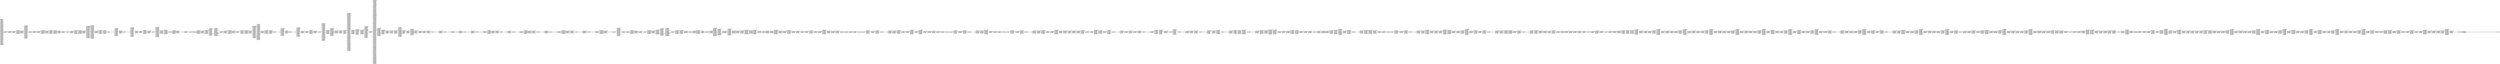 digraph "graph.cfg.gv" {
	subgraph global {
		node [fontname=Courier fontsize=30.0 rank=same shape=box]
		block_0 [label="0: %00 = #0x1\l2: %01 = #0x40\l4: MSTORE(%01, %00)\l5: [NO_SSA] SWAP1\l6: [NO_SSA] DUP2\l7: [NO_SSA] PUSH1\l9: [NO_SSA] DUP3\la: [NO_SSA] ADD\lb: [NO_SSA] PUSH1\ld: [NO_SSA] SWAP1\le: [NO_SSA] SLOAD\lf: [NO_SSA] SWAP1\l10: [NO_SSA] PUSH2\l13: [NO_SSA] EXP\l14: [NO_SSA] SWAP1\l15: [NO_SSA] DIV\l16: [NO_SSA] PUSH20\l2b: [NO_SSA] AND\l2c: [NO_SSA] PUSH20\l41: [NO_SSA] AND\l42: [NO_SSA] PUSH20\l57: [NO_SSA] AND\l58: [NO_SSA] DUP2\l59: [NO_SSA] MSTORE\l5a: [NO_SSA] PUSH1\l5c: [NO_SSA] ADD\l5d: [NO_SSA] PUSH1\l5f: [NO_SSA] DUP3\l60: [NO_SSA] ADD\l61: [NO_SSA] PUSH1\l63: [NO_SSA] SWAP1\l64: [NO_SSA] SLOAD\l65: [NO_SSA] SWAP1\l66: [NO_SSA] PUSH2\l69: [NO_SSA] EXP\l6a: [NO_SSA] SWAP1\l6b: [NO_SSA] DIV\l6c: [NO_SSA] PUSH20\l81: [NO_SSA] AND\l82: [NO_SSA] PUSH20\l97: [NO_SSA] AND\l98: [NO_SSA] PUSH20\lad: [NO_SSA] AND\lae: [NO_SSA] DUP2\laf: [NO_SSA] MSTORE\lb0: [NO_SSA] PUSH1\lb2: [NO_SSA] ADD\lb3: [NO_SSA] PUSH1\lb5: [NO_SSA] DUP3\lb6: [NO_SSA] ADD\lb7: [NO_SSA] SLOAD\lb8: [NO_SSA] DUP2\lb9: [NO_SSA] MSTORE\lba: [NO_SSA] POP\lbb: [NO_SSA] POP\lbc: [NO_SSA] SWAP1\lbd: [NO_SSA] POP\lbe: [NO_SSA] DUP1\lbf: [NO_SSA] PUSH1\lc1: [NO_SSA] ADD\lc2: [NO_SSA] MLOAD\lc3: [NO_SSA] DUP2\lc4: [NO_SSA] PUSH1\lc6: [NO_SSA] ADD\lc7: [NO_SSA] MLOAD\lc8: [NO_SSA] DUP3\lc9: [NO_SSA] PUSH1\lcb: [NO_SSA] ADD\lcc: [NO_SSA] MLOAD\lcd: [NO_SSA] SWAP4\lce: [NO_SSA] POP\lcf: [NO_SSA] SWAP4\ld0: [NO_SSA] POP\ld1: [NO_SSA] SWAP4\ld2: [NO_SSA] POP\ld3: [NO_SSA] POP\ld4: [NO_SSA] SWAP2\ld5: [NO_SSA] SWAP4\ld6: [NO_SSA] SWAP1\ld7: [NO_SSA] SWAP3\ld8: [NO_SSA] POP\ld9: [NO_SSA] JUMP\l"]
		block_da [label="da: [NO_SSA] JUMPDEST\ldb: [NO_SSA] PUSH2\lde: [NO_SSA] PUSH2\le1: [NO_SSA] JUMP\l"]
		block_e2 [label="e2: [NO_SSA] JUMPDEST\le3: [NO_SSA] PUSH20\lf8: [NO_SSA] AND\lf9: [NO_SSA] PUSH2\lfc: [NO_SSA] PUSH2\lff: [NO_SSA] JUMP\l"]
		block_100 [label="100: [NO_SSA] JUMPDEST\l101: [NO_SSA] PUSH20\l116: [NO_SSA] AND\l117: [NO_SSA] EQ\l118: [NO_SSA] PUSH2\l11b: [NO_SSA] JUMPI\l"]
		block_11c [label="11c: [NO_SSA] PUSH1\l11e: [NO_SSA] MLOAD\l11f: [NO_SSA] PUSH32\l140: [NO_SSA] DUP2\l141: [NO_SSA] MSTORE\l142: [NO_SSA] PUSH1\l144: [NO_SSA] ADD\l145: [NO_SSA] PUSH2\l148: [NO_SSA] SWAP1\l149: [NO_SSA] PUSH2\l14c: [NO_SSA] JUMP\l"]
		block_14d [label="14d: [NO_SSA] JUMPDEST\l14e: [NO_SSA] PUSH1\l150: [NO_SSA] MLOAD\l151: [NO_SSA] DUP1\l152: [NO_SSA] SWAP2\l153: [NO_SSA] SUB\l154: [NO_SSA] SWAP1\l155: [NO_SSA] REVERT\l"]
		block_156 [label="156: [NO_SSA] JUMPDEST\l157: [NO_SSA] PUSH1\l159: [NO_SSA] PUSH1\l15b: [NO_SSA] PUSH1\l15d: [NO_SSA] DUP4\l15e: [NO_SSA] PUSH20\l173: [NO_SSA] AND\l174: [NO_SSA] PUSH20\l189: [NO_SSA] AND\l18a: [NO_SSA] DUP2\l18b: [NO_SSA] MSTORE\l18c: [NO_SSA] PUSH1\l18e: [NO_SSA] ADD\l18f: [NO_SSA] SWAP1\l190: [NO_SSA] DUP2\l191: [NO_SSA] MSTORE\l192: [NO_SSA] PUSH1\l194: [NO_SSA] ADD\l195: [NO_SSA] PUSH1\l197: [NO_SSA] SHA3\l198: [NO_SSA] PUSH1\l19a: [NO_SSA] PUSH2\l19d: [NO_SSA] EXP\l19e: [NO_SSA] DUP2\l19f: [NO_SSA] SLOAD\l1a0: [NO_SSA] DUP2\l1a1: [NO_SSA] PUSH1\l1a3: [NO_SSA] MUL\l1a4: [NO_SSA] NOT\l1a5: [NO_SSA] AND\l1a6: [NO_SSA] SWAP1\l1a7: [NO_SSA] DUP4\l1a8: [NO_SSA] ISZERO\l1a9: [NO_SSA] ISZERO\l1aa: [NO_SSA] MUL\l1ab: [NO_SSA] OR\l1ac: [NO_SSA] SWAP1\l1ad: [NO_SSA] SSTORE\l1ae: [NO_SSA] POP\l1af: [NO_SSA] POP\l1b0: [NO_SSA] JUMP\l"]
		block_1b1 [label="1b1: [NO_SSA] JUMPDEST\l1b2: [NO_SSA] PUSH2\l1b5: [NO_SSA] PUSH2\l1b8: [NO_SSA] JUMP\l"]
		block_1b9 [label="1b9: [NO_SSA] JUMPDEST\l1ba: [NO_SSA] PUSH20\l1cf: [NO_SSA] AND\l1d0: [NO_SSA] PUSH2\l1d3: [NO_SSA] PUSH2\l1d6: [NO_SSA] JUMP\l"]
		block_1d7 [label="1d7: [NO_SSA] JUMPDEST\l1d8: [NO_SSA] PUSH20\l1ed: [NO_SSA] AND\l1ee: [NO_SSA] EQ\l1ef: [NO_SSA] PUSH2\l1f2: [NO_SSA] JUMPI\l"]
		block_1f3 [label="1f3: [NO_SSA] PUSH1\l1f5: [NO_SSA] MLOAD\l1f6: [NO_SSA] PUSH32\l217: [NO_SSA] DUP2\l218: [NO_SSA] MSTORE\l219: [NO_SSA] PUSH1\l21b: [NO_SSA] ADD\l21c: [NO_SSA] PUSH2\l21f: [NO_SSA] SWAP1\l220: [NO_SSA] PUSH2\l223: [NO_SSA] JUMP\l"]
		block_224 [label="224: [NO_SSA] JUMPDEST\l225: [NO_SSA] PUSH1\l227: [NO_SSA] MLOAD\l228: [NO_SSA] DUP1\l229: [NO_SSA] SWAP2\l22a: [NO_SSA] SUB\l22b: [NO_SSA] SWAP1\l22c: [NO_SSA] REVERT\l"]
		block_22d [label="22d: [NO_SSA] JUMPDEST\l22e: [NO_SSA] PUSH1\l230: [NO_SSA] PUSH20\l245: [NO_SSA] AND\l246: [NO_SSA] DUP2\l247: [NO_SSA] PUSH20\l25c: [NO_SSA] AND\l25d: [NO_SSA] EQ\l25e: [NO_SSA] ISZERO\l25f: [NO_SSA] PUSH2\l262: [NO_SSA] JUMPI\l"]
		block_263 [label="263: [NO_SSA] PUSH1\l265: [NO_SSA] MLOAD\l266: [NO_SSA] PUSH32\l287: [NO_SSA] DUP2\l288: [NO_SSA] MSTORE\l289: [NO_SSA] PUSH1\l28b: [NO_SSA] ADD\l28c: [NO_SSA] PUSH2\l28f: [NO_SSA] SWAP1\l290: [NO_SSA] PUSH2\l293: [NO_SSA] JUMP\l"]
		block_294 [label="294: [NO_SSA] JUMPDEST\l295: [NO_SSA] PUSH1\l297: [NO_SSA] MLOAD\l298: [NO_SSA] DUP1\l299: [NO_SSA] SWAP2\l29a: [NO_SSA] SUB\l29b: [NO_SSA] SWAP1\l29c: [NO_SSA] REVERT\l"]
		block_29d [label="29d: [NO_SSA] JUMPDEST\l29e: [NO_SSA] PUSH2\l2a1: [NO_SSA] DUP2\l2a2: [NO_SSA] PUSH2\l2a5: [NO_SSA] JUMP\l"]
		block_2a6 [label="2a6: [NO_SSA] JUMPDEST\l2a7: [NO_SSA] POP\l2a8: [NO_SSA] JUMP\l"]
		block_2a9 [label="2a9: [NO_SSA] JUMPDEST\l2aa: [NO_SSA] PUSH1\l2ac: [NO_SSA] CALLER\l2ad: [NO_SSA] SWAP1\l2ae: [NO_SSA] POP\l2af: [NO_SSA] SWAP1\l2b0: [NO_SSA] JUMP\l"]
		block_2b1 [label="2b1: [NO_SSA] JUMPDEST\l2b2: [NO_SSA] PUSH1\l2b4: [NO_SSA] PUSH20\l2c9: [NO_SSA] AND\l2ca: [NO_SSA] DUP2\l2cb: [NO_SSA] PUSH20\l2e0: [NO_SSA] AND\l2e1: [NO_SSA] EQ\l2e2: [NO_SSA] ISZERO\l2e3: [NO_SSA] PUSH2\l2e6: [NO_SSA] JUMPI\l"]
		block_2e7 [label="2e7: [NO_SSA] PUSH1\l2e9: [NO_SSA] MLOAD\l2ea: [NO_SSA] PUSH32\l30b: [NO_SSA] DUP2\l30c: [NO_SSA] MSTORE\l30d: [NO_SSA] PUSH1\l30f: [NO_SSA] ADD\l310: [NO_SSA] PUSH2\l313: [NO_SSA] SWAP1\l314: [NO_SSA] PUSH2\l317: [NO_SSA] JUMP\l"]
		block_318 [label="318: [NO_SSA] JUMPDEST\l319: [NO_SSA] PUSH1\l31b: [NO_SSA] MLOAD\l31c: [NO_SSA] DUP1\l31d: [NO_SSA] SWAP2\l31e: [NO_SSA] SUB\l31f: [NO_SSA] SWAP1\l320: [NO_SSA] REVERT\l"]
		block_321 [label="321: [NO_SSA] JUMPDEST\l322: [NO_SSA] PUSH1\l324: [NO_SSA] ISZERO\l325: [NO_SSA] ISZERO\l326: [NO_SSA] PUSH1\l328: [NO_SSA] PUSH1\l32a: [NO_SSA] DUP4\l32b: [NO_SSA] PUSH20\l340: [NO_SSA] AND\l341: [NO_SSA] PUSH20\l356: [NO_SSA] AND\l357: [NO_SSA] DUP2\l358: [NO_SSA] MSTORE\l359: [NO_SSA] PUSH1\l35b: [NO_SSA] ADD\l35c: [NO_SSA] SWAP1\l35d: [NO_SSA] DUP2\l35e: [NO_SSA] MSTORE\l35f: [NO_SSA] PUSH1\l361: [NO_SSA] ADD\l362: [NO_SSA] PUSH1\l364: [NO_SSA] SHA3\l365: [NO_SSA] PUSH1\l367: [NO_SSA] SWAP1\l368: [NO_SSA] SLOAD\l369: [NO_SSA] SWAP1\l36a: [NO_SSA] PUSH2\l36d: [NO_SSA] EXP\l36e: [NO_SSA] SWAP1\l36f: [NO_SSA] DIV\l370: [NO_SSA] PUSH1\l372: [NO_SSA] AND\l373: [NO_SSA] ISZERO\l374: [NO_SSA] ISZERO\l375: [NO_SSA] EQ\l376: [NO_SSA] ISZERO\l377: [NO_SSA] PUSH2\l37a: [NO_SSA] JUMPI\l"]
		block_37b [label="37b: [NO_SSA] PUSH1\l37d: [NO_SSA] PUSH1\l37f: [NO_SSA] DUP3\l380: [NO_SSA] PUSH20\l395: [NO_SSA] AND\l396: [NO_SSA] PUSH20\l3ab: [NO_SSA] AND\l3ac: [NO_SSA] DUP2\l3ad: [NO_SSA] MSTORE\l3ae: [NO_SSA] PUSH1\l3b0: [NO_SSA] ADD\l3b1: [NO_SSA] SWAP1\l3b2: [NO_SSA] DUP2\l3b3: [NO_SSA] MSTORE\l3b4: [NO_SSA] PUSH1\l3b6: [NO_SSA] ADD\l3b7: [NO_SSA] PUSH1\l3b9: [NO_SSA] SHA3\l3ba: [NO_SSA] PUSH1\l3bc: [NO_SSA] PUSH2\l3bf: [NO_SSA] EXP\l3c0: [NO_SSA] DUP2\l3c1: [NO_SSA] SLOAD\l3c2: [NO_SSA] SWAP1\l3c3: [NO_SSA] PUSH1\l3c5: [NO_SSA] MUL\l3c6: [NO_SSA] NOT\l3c7: [NO_SSA] AND\l3c8: [NO_SSA] SWAP1\l3c9: [NO_SSA] SSTORE\l3ca: [NO_SSA] PUSH1\l3cc: [NO_SSA] PUSH1\l3ce: [NO_SSA] DUP2\l3cf: [NO_SSA] SLOAD\l3d0: [NO_SSA] DUP1\l3d1: [NO_SSA] SWAP3\l3d2: [NO_SSA] SWAP2\l3d3: [NO_SSA] SWAP1\l3d4: [NO_SSA] PUSH2\l3d7: [NO_SSA] SWAP1\l3d8: [NO_SSA] PUSH2\l3db: [NO_SSA] JUMP\l"]
		block_3dc [label="3dc: [NO_SSA] JUMPDEST\l3dd: [NO_SSA] SWAP2\l3de: [NO_SSA] SWAP1\l3df: [NO_SSA] POP\l3e0: [NO_SSA] SSTORE\l3e1: [NO_SSA] POP\l3e2: [NO_SSA] PUSH1\l"]
		block_3e4 [label="3e4: [NO_SSA] JUMPDEST\l3e5: [NO_SSA] PUSH1\l3e7: [NO_SSA] DUP1\l3e8: [NO_SSA] SLOAD\l3e9: [NO_SSA] SWAP1\l3ea: [NO_SSA] POP\l3eb: [NO_SSA] DUP2\l3ec: [NO_SSA] LT\l3ed: [NO_SSA] ISZERO\l3ee: [NO_SSA] PUSH2\l3f1: [NO_SSA] JUMPI\l"]
		block_3f2 [label="3f2: [NO_SSA] DUP2\l3f3: [NO_SSA] PUSH20\l408: [NO_SSA] AND\l409: [NO_SSA] PUSH1\l40b: [NO_SSA] DUP3\l40c: [NO_SSA] DUP2\l40d: [NO_SSA] SLOAD\l40e: [NO_SSA] DUP2\l40f: [NO_SSA] LT\l410: [NO_SSA] PUSH2\l413: [NO_SSA] JUMPI\l"]
		block_414 [label="414: [NO_SSA] PUSH2\l417: [NO_SSA] PUSH2\l41a: [NO_SSA] JUMP\l"]
		block_41b [label="41b: [NO_SSA] JUMPDEST\l"]
		block_41c [label="41c: [NO_SSA] JUMPDEST\l41d: [NO_SSA] SWAP1\l41e: [NO_SSA] PUSH1\l420: [NO_SSA] MSTORE\l421: [NO_SSA] PUSH1\l423: [NO_SSA] PUSH1\l425: [NO_SSA] SHA3\l426: [NO_SSA] ADD\l427: [NO_SSA] PUSH1\l429: [NO_SSA] SWAP1\l42a: [NO_SSA] SLOAD\l42b: [NO_SSA] SWAP1\l42c: [NO_SSA] PUSH2\l42f: [NO_SSA] EXP\l430: [NO_SSA] SWAP1\l431: [NO_SSA] DIV\l432: [NO_SSA] PUSH20\l447: [NO_SSA] AND\l448: [NO_SSA] PUSH20\l45d: [NO_SSA] AND\l45e: [NO_SSA] EQ\l45f: [NO_SSA] ISZERO\l460: [NO_SSA] PUSH2\l463: [NO_SSA] JUMPI\l"]
		block_464 [label="464: [NO_SSA] PUSH1\l466: [NO_SSA] PUSH1\l468: [NO_SSA] DUP3\l469: [NO_SSA] DUP2\l46a: [NO_SSA] SLOAD\l46b: [NO_SSA] DUP2\l46c: [NO_SSA] LT\l46d: [NO_SSA] PUSH2\l470: [NO_SSA] JUMPI\l"]
		block_471 [label="471: [NO_SSA] PUSH2\l474: [NO_SSA] PUSH2\l477: [NO_SSA] JUMP\l"]
		block_478 [label="478: [NO_SSA] JUMPDEST\l"]
		block_479 [label="479: [NO_SSA] JUMPDEST\l47a: [NO_SSA] SWAP1\l47b: [NO_SSA] PUSH1\l47d: [NO_SSA] MSTORE\l47e: [NO_SSA] PUSH1\l480: [NO_SSA] PUSH1\l482: [NO_SSA] SHA3\l483: [NO_SSA] ADD\l484: [NO_SSA] PUSH1\l486: [NO_SSA] PUSH2\l489: [NO_SSA] EXP\l48a: [NO_SSA] DUP2\l48b: [NO_SSA] SLOAD\l48c: [NO_SSA] DUP2\l48d: [NO_SSA] PUSH20\l4a2: [NO_SSA] MUL\l4a3: [NO_SSA] NOT\l4a4: [NO_SSA] AND\l4a5: [NO_SSA] SWAP1\l4a6: [NO_SSA] DUP4\l4a7: [NO_SSA] PUSH20\l4bc: [NO_SSA] AND\l4bd: [NO_SSA] MUL\l4be: [NO_SSA] OR\l4bf: [NO_SSA] SWAP1\l4c0: [NO_SSA] SSTORE\l4c1: [NO_SSA] POP\l4c2: [NO_SSA] PUSH2\l4c5: [NO_SSA] JUMP\l"]
		block_4c6 [label="4c6: [NO_SSA] JUMPDEST\l4c7: [NO_SSA] DUP1\l4c8: [NO_SSA] DUP1\l4c9: [NO_SSA] PUSH2\l4cc: [NO_SSA] SWAP1\l4cd: [NO_SSA] PUSH2\l4d0: [NO_SSA] JUMP\l"]
		block_4d1 [label="4d1: [NO_SSA] JUMPDEST\l4d2: [NO_SSA] SWAP2\l4d3: [NO_SSA] POP\l4d4: [NO_SSA] POP\l4d5: [NO_SSA] PUSH2\l4d8: [NO_SSA] JUMP\l"]
		block_4d9 [label="4d9: [NO_SSA] JUMPDEST\l4da: [NO_SSA] POP\l4db: [NO_SSA] DUP1\l4dc: [NO_SSA] PUSH20\l4f1: [NO_SSA] AND\l4f2: [NO_SSA] PUSH32\l513: [NO_SSA] PUSH1\l515: [NO_SSA] MLOAD\l516: [NO_SSA] PUSH2\l519: [NO_SSA] SWAP1\l51a: [NO_SSA] PUSH2\l51d: [NO_SSA] JUMP\l"]
		block_51e [label="51e: [NO_SSA] JUMPDEST\l51f: [NO_SSA] PUSH1\l521: [NO_SSA] MLOAD\l522: [NO_SSA] DUP1\l523: [NO_SSA] SWAP2\l524: [NO_SSA] SUB\l525: [NO_SSA] SWAP1\l526: [NO_SSA] LOG2\l"]
		block_527 [label="527: [NO_SSA] JUMPDEST\l528: [NO_SSA] POP\l529: [NO_SSA] JUMP\l"]
		block_52a [label="52a: [NO_SSA] JUMPDEST\l52b: [NO_SSA] PUSH1\l52d: [NO_SSA] PUSH2\l530: [NO_SSA] DUP3\l531: [NO_SSA] PUSH1\l533: [NO_SSA] MLOAD\l534: [NO_SSA] DUP1\l535: [NO_SSA] PUSH1\l537: [NO_SSA] ADD\l538: [NO_SSA] PUSH1\l53a: [NO_SSA] MSTORE\l53b: [NO_SSA] DUP1\l53c: [NO_SSA] PUSH1\l53e: [NO_SSA] DUP2\l53f: [NO_SSA] MSTORE\l540: [NO_SSA] PUSH1\l542: [NO_SSA] ADD\l543: [NO_SSA] PUSH32\l564: [NO_SSA] DUP2\l565: [NO_SSA] MSTORE\l566: [NO_SSA] POP\l567: [NO_SSA] DUP6\l568: [NO_SSA] PUSH20\l57d: [NO_SSA] AND\l57e: [NO_SSA] PUSH2\l581: [NO_SSA] SWAP1\l582: [NO_SSA] SWAP3\l583: [NO_SSA] SWAP2\l584: [NO_SSA] SWAP1\l585: [NO_SSA] PUSH4\l58a: [NO_SSA] AND\l58b: [NO_SSA] JUMP\l"]
		block_58c [label="58c: [NO_SSA] JUMPDEST\l58d: [NO_SSA] SWAP1\l58e: [NO_SSA] POP\l58f: [NO_SSA] PUSH1\l591: [NO_SSA] DUP2\l592: [NO_SSA] MLOAD\l593: [NO_SSA] GT\l594: [NO_SSA] ISZERO\l595: [NO_SSA] PUSH2\l598: [NO_SSA] JUMPI\l"]
		block_599 [label="599: [NO_SSA] DUP1\l59a: [NO_SSA] DUP1\l59b: [NO_SSA] PUSH1\l59d: [NO_SSA] ADD\l59e: [NO_SSA] SWAP1\l59f: [NO_SSA] MLOAD\l5a0: [NO_SSA] DUP2\l5a1: [NO_SSA] ADD\l5a2: [NO_SSA] SWAP1\l5a3: [NO_SSA] PUSH2\l5a6: [NO_SSA] SWAP2\l5a7: [NO_SSA] SWAP1\l5a8: [NO_SSA] PUSH2\l5ab: [NO_SSA] JUMP\l"]
		block_5ac [label="5ac: [NO_SSA] JUMPDEST\l5ad: [NO_SSA] PUSH2\l5b0: [NO_SSA] JUMPI\l"]
		block_5b1 [label="5b1: [NO_SSA] PUSH1\l5b3: [NO_SSA] MLOAD\l5b4: [NO_SSA] PUSH32\l5d5: [NO_SSA] DUP2\l5d6: [NO_SSA] MSTORE\l5d7: [NO_SSA] PUSH1\l5d9: [NO_SSA] ADD\l5da: [NO_SSA] PUSH2\l5dd: [NO_SSA] SWAP1\l5de: [NO_SSA] PUSH2\l5e1: [NO_SSA] JUMP\l"]
		block_5e2 [label="5e2: [NO_SSA] JUMPDEST\l5e3: [NO_SSA] PUSH1\l5e5: [NO_SSA] MLOAD\l5e6: [NO_SSA] DUP1\l5e7: [NO_SSA] SWAP2\l5e8: [NO_SSA] SUB\l5e9: [NO_SSA] SWAP1\l5ea: [NO_SSA] REVERT\l"]
		block_5eb [label="5eb: [NO_SSA] JUMPDEST\l"]
		block_5ec [label="5ec: [NO_SSA] JUMPDEST\l5ed: [NO_SSA] POP\l5ee: [NO_SSA] POP\l5ef: [NO_SSA] POP\l5f0: [NO_SSA] JUMP\l"]
		block_5f1 [label="5f1: [NO_SSA] JUMPDEST\l5f2: [NO_SSA] DUP1\l5f3: [NO_SSA] INVALID\l"]
		block_5f4 [label="5f4: [NO_SSA] LT\l5f5: [NO_SSA] ISZERO\l5f6: [NO_SSA] PUSH2\l5f9: [NO_SSA] JUMPI\l"]
		block_5fa [label="5fa: [NO_SSA] PUSH1\l5fc: [NO_SSA] MLOAD\l5fd: [NO_SSA] PUSH32\l61e: [NO_SSA] DUP2\l61f: [NO_SSA] MSTORE\l620: [NO_SSA] PUSH1\l622: [NO_SSA] ADD\l623: [NO_SSA] PUSH2\l626: [NO_SSA] SWAP1\l627: [NO_SSA] PUSH2\l62a: [NO_SSA] JUMP\l"]
		block_62b [label="62b: [NO_SSA] JUMPDEST\l62c: [NO_SSA] PUSH1\l62e: [NO_SSA] MLOAD\l62f: [NO_SSA] DUP1\l630: [NO_SSA] SWAP2\l631: [NO_SSA] SUB\l632: [NO_SSA] SWAP1\l633: [NO_SSA] REVERT\l"]
		block_634 [label="634: [NO_SSA] JUMPDEST\l635: [NO_SSA] PUSH1\l637: [NO_SSA] DUP3\l638: [NO_SSA] PUSH20\l64d: [NO_SSA] AND\l64e: [NO_SSA] DUP3\l64f: [NO_SSA] PUSH1\l651: [NO_SSA] MLOAD\l652: [NO_SSA] PUSH2\l655: [NO_SSA] SWAP1\l656: [NO_SSA] PUSH2\l659: [NO_SSA] JUMP\l"]
		block_65a [label="65a: [NO_SSA] JUMPDEST\l65b: [NO_SSA] PUSH1\l65d: [NO_SSA] PUSH1\l65f: [NO_SSA] MLOAD\l660: [NO_SSA] DUP1\l661: [NO_SSA] DUP4\l662: [NO_SSA] SUB\l663: [NO_SSA] DUP2\l664: [NO_SSA] DUP6\l665: [NO_SSA] DUP8\l666: [NO_SSA] GAS\l667: [NO_SSA] CALL\l668: [NO_SSA] SWAP3\l669: [NO_SSA] POP\l66a: [NO_SSA] POP\l66b: [NO_SSA] POP\l66c: [NO_SSA] RETURNDATASIZE\l66d: [NO_SSA] DUP1\l66e: [NO_SSA] PUSH1\l670: [NO_SSA] DUP2\l671: [NO_SSA] EQ\l672: [NO_SSA] PUSH2\l675: [NO_SSA] JUMPI\l"]
		block_676 [label="676: [NO_SSA] PUSH1\l678: [NO_SSA] MLOAD\l679: [NO_SSA] SWAP2\l67a: [NO_SSA] POP\l67b: [NO_SSA] PUSH1\l67d: [NO_SSA] NOT\l67e: [NO_SSA] PUSH1\l680: [NO_SSA] RETURNDATASIZE\l681: [NO_SSA] ADD\l682: [NO_SSA] AND\l683: [NO_SSA] DUP3\l684: [NO_SSA] ADD\l685: [NO_SSA] PUSH1\l687: [NO_SSA] MSTORE\l688: [NO_SSA] RETURNDATASIZE\l689: [NO_SSA] DUP3\l68a: [NO_SSA] MSTORE\l68b: [NO_SSA] RETURNDATASIZE\l68c: [NO_SSA] PUSH1\l68e: [NO_SSA] PUSH1\l690: [NO_SSA] DUP5\l691: [NO_SSA] ADD\l692: [NO_SSA] RETURNDATACOPY\l693: [NO_SSA] PUSH2\l696: [NO_SSA] JUMP\l"]
		block_697 [label="697: [NO_SSA] JUMPDEST\l698: [NO_SSA] PUSH1\l69a: [NO_SSA] SWAP2\l69b: [NO_SSA] POP\l"]
		block_69c [label="69c: [NO_SSA] JUMPDEST\l69d: [NO_SSA] POP\l69e: [NO_SSA] POP\l69f: [NO_SSA] SWAP1\l6a0: [NO_SSA] POP\l6a1: [NO_SSA] DUP1\l6a2: [NO_SSA] PUSH2\l6a5: [NO_SSA] JUMPI\l"]
		block_6a6 [label="6a6: [NO_SSA] PUSH1\l6a8: [NO_SSA] MLOAD\l6a9: [NO_SSA] PUSH32\l6ca: [NO_SSA] DUP2\l6cb: [NO_SSA] MSTORE\l6cc: [NO_SSA] PUSH1\l6ce: [NO_SSA] ADD\l6cf: [NO_SSA] PUSH2\l6d2: [NO_SSA] SWAP1\l6d3: [NO_SSA] PUSH2\l6d6: [NO_SSA] JUMP\l"]
		block_6d7 [label="6d7: [NO_SSA] JUMPDEST\l6d8: [NO_SSA] PUSH1\l6da: [NO_SSA] MLOAD\l6db: [NO_SSA] DUP1\l6dc: [NO_SSA] SWAP2\l6dd: [NO_SSA] SUB\l6de: [NO_SSA] SWAP1\l6df: [NO_SSA] REVERT\l"]
		block_6e0 [label="6e0: [NO_SSA] JUMPDEST\l6e1: [NO_SSA] POP\l6e2: [NO_SSA] POP\l6e3: [NO_SSA] POP\l6e4: [NO_SSA] JUMP\l"]
		block_6e5 [label="6e5: [NO_SSA] JUMPDEST\l6e6: [NO_SSA] PUSH1\l6e8: [NO_SSA] PUSH20\l6fd: [NO_SSA] AND\l6fe: [NO_SSA] DUP2\l6ff: [NO_SSA] PUSH20\l714: [NO_SSA] AND\l715: [NO_SSA] EQ\l716: [NO_SSA] ISZERO\l717: [NO_SSA] PUSH2\l71a: [NO_SSA] JUMPI\l"]
		block_71b [label="71b: [NO_SSA] PUSH1\l71d: [NO_SSA] MLOAD\l71e: [NO_SSA] PUSH32\l73f: [NO_SSA] DUP2\l740: [NO_SSA] MSTORE\l741: [NO_SSA] PUSH1\l743: [NO_SSA] ADD\l744: [NO_SSA] PUSH2\l747: [NO_SSA] SWAP1\l748: [NO_SSA] PUSH2\l74b: [NO_SSA] JUMP\l"]
		block_74c [label="74c: [NO_SSA] JUMPDEST\l74d: [NO_SSA] PUSH1\l74f: [NO_SSA] MLOAD\l750: [NO_SSA] DUP1\l751: [NO_SSA] SWAP2\l752: [NO_SSA] SUB\l753: [NO_SSA] SWAP1\l754: [NO_SSA] REVERT\l"]
		block_755 [label="755: [NO_SSA] JUMPDEST\l756: [NO_SSA] PUSH1\l758: [NO_SSA] ISZERO\l759: [NO_SSA] ISZERO\l75a: [NO_SSA] PUSH1\l75c: [NO_SSA] PUSH1\l75e: [NO_SSA] DUP4\l75f: [NO_SSA] PUSH20\l774: [NO_SSA] AND\l775: [NO_SSA] PUSH20\l78a: [NO_SSA] AND\l78b: [NO_SSA] DUP2\l78c: [NO_SSA] MSTORE\l78d: [NO_SSA] PUSH1\l78f: [NO_SSA] ADD\l790: [NO_SSA] SWAP1\l791: [NO_SSA] DUP2\l792: [NO_SSA] MSTORE\l793: [NO_SSA] PUSH1\l795: [NO_SSA] ADD\l796: [NO_SSA] PUSH1\l798: [NO_SSA] SHA3\l799: [NO_SSA] PUSH1\l79b: [NO_SSA] SWAP1\l79c: [NO_SSA] SLOAD\l79d: [NO_SSA] SWAP1\l79e: [NO_SSA] PUSH2\l7a1: [NO_SSA] EXP\l7a2: [NO_SSA] SWAP1\l7a3: [NO_SSA] DIV\l7a4: [NO_SSA] PUSH1\l7a6: [NO_SSA] AND\l7a7: [NO_SSA] ISZERO\l7a8: [NO_SSA] ISZERO\l7a9: [NO_SSA] EQ\l7aa: [NO_SSA] ISZERO\l7ab: [NO_SSA] PUSH2\l7ae: [NO_SSA] JUMPI\l"]
		block_7af [label="7af: [NO_SSA] PUSH1\l7b1: [NO_SSA] DUP1\l7b2: [NO_SSA] PUSH1\l7b4: [NO_SSA] DUP4\l7b5: [NO_SSA] PUSH20\l7ca: [NO_SSA] AND\l7cb: [NO_SSA] PUSH20\l7e0: [NO_SSA] AND\l7e1: [NO_SSA] DUP2\l7e2: [NO_SSA] MSTORE\l7e3: [NO_SSA] PUSH1\l7e5: [NO_SSA] ADD\l7e6: [NO_SSA] SWAP1\l7e7: [NO_SSA] DUP2\l7e8: [NO_SSA] MSTORE\l7e9: [NO_SSA] PUSH1\l7eb: [NO_SSA] ADD\l7ec: [NO_SSA] PUSH1\l7ee: [NO_SSA] SHA3\l7ef: [NO_SSA] PUSH1\l7f1: [NO_SSA] PUSH2\l7f4: [NO_SSA] EXP\l7f5: [NO_SSA] DUP2\l7f6: [NO_SSA] SLOAD\l7f7: [NO_SSA] DUP2\l7f8: [NO_SSA] PUSH1\l7fa: [NO_SSA] MUL\l7fb: [NO_SSA] NOT\l7fc: [NO_SSA] AND\l7fd: [NO_SSA] SWAP1\l7fe: [NO_SSA] DUP4\l7ff: [NO_SSA] ISZERO\l800: [NO_SSA] ISZERO\l801: [NO_SSA] MUL\l802: [NO_SSA] OR\l803: [NO_SSA] SWAP1\l804: [NO_SSA] SSTORE\l805: [NO_SSA] POP\l806: [NO_SSA] PUSH1\l808: [NO_SSA] PUSH1\l80a: [NO_SSA] DUP2\l80b: [NO_SSA] SLOAD\l80c: [NO_SSA] DUP1\l80d: [NO_SSA] SWAP3\l80e: [NO_SSA] SWAP2\l80f: [NO_SSA] SWAP1\l810: [NO_SSA] PUSH2\l813: [NO_SSA] SWAP1\l814: [NO_SSA] PUSH2\l817: [NO_SSA] JUMP\l"]
		block_818 [label="818: [NO_SSA] JUMPDEST\l819: [NO_SSA] SWAP2\l81a: [NO_SSA] SWAP1\l81b: [NO_SSA] POP\l81c: [NO_SSA] SSTORE\l81d: [NO_SSA] POP\l81e: [NO_SSA] PUSH1\l"]
		block_820 [label="820: [NO_SSA] JUMPDEST\l821: [NO_SSA] PUSH1\l823: [NO_SSA] DUP1\l824: [NO_SSA] SLOAD\l825: [NO_SSA] SWAP1\l826: [NO_SSA] POP\l827: [NO_SSA] DUP2\l828: [NO_SSA] LT\l829: [NO_SSA] ISZERO\l82a: [NO_SSA] PUSH2\l82d: [NO_SSA] JUMPI\l"]
		block_82e [label="82e: [NO_SSA] PUSH1\l830: [NO_SSA] PUSH20\l845: [NO_SSA] AND\l846: [NO_SSA] PUSH1\l848: [NO_SSA] DUP3\l849: [NO_SSA] DUP2\l84a: [NO_SSA] SLOAD\l84b: [NO_SSA] DUP2\l84c: [NO_SSA] LT\l84d: [NO_SSA] PUSH2\l850: [NO_SSA] JUMPI\l"]
		block_851 [label="851: [NO_SSA] PUSH2\l854: [NO_SSA] PUSH2\l857: [NO_SSA] JUMP\l"]
		block_858 [label="858: [NO_SSA] JUMPDEST\l"]
		block_859 [label="859: [NO_SSA] JUMPDEST\l85a: [NO_SSA] SWAP1\l85b: [NO_SSA] PUSH1\l85d: [NO_SSA] MSTORE\l85e: [NO_SSA] PUSH1\l860: [NO_SSA] PUSH1\l862: [NO_SSA] SHA3\l863: [NO_SSA] ADD\l864: [NO_SSA] PUSH1\l866: [NO_SSA] SWAP1\l867: [NO_SSA] SLOAD\l868: [NO_SSA] SWAP1\l869: [NO_SSA] PUSH2\l86c: [NO_SSA] EXP\l86d: [NO_SSA] SWAP1\l86e: [NO_SSA] DIV\l86f: [NO_SSA] PUSH20\l884: [NO_SSA] AND\l885: [NO_SSA] PUSH20\l89a: [NO_SSA] AND\l89b: [NO_SSA] EQ\l89c: [NO_SSA] ISZERO\l89d: [NO_SSA] PUSH2\l8a0: [NO_SSA] JUMPI\l"]
		block_8a1 [label="8a1: [NO_SSA] DUP2\l8a2: [NO_SSA] PUSH1\l8a4: [NO_SSA] DUP3\l8a5: [NO_SSA] DUP2\l8a6: [NO_SSA] SLOAD\l8a7: [NO_SSA] DUP2\l8a8: [NO_SSA] LT\l8a9: [NO_SSA] PUSH2\l8ac: [NO_SSA] JUMPI\l"]
		block_8ad [label="8ad: [NO_SSA] PUSH2\l8b0: [NO_SSA] PUSH2\l8b3: [NO_SSA] JUMP\l"]
		block_8b4 [label="8b4: [NO_SSA] JUMPDEST\l"]
		block_8b5 [label="8b5: [NO_SSA] JUMPDEST\l8b6: [NO_SSA] SWAP1\l8b7: [NO_SSA] PUSH1\l8b9: [NO_SSA] MSTORE\l8ba: [NO_SSA] PUSH1\l8bc: [NO_SSA] PUSH1\l8be: [NO_SSA] SHA3\l8bf: [NO_SSA] ADD\l8c0: [NO_SSA] PUSH1\l8c2: [NO_SSA] PUSH2\l8c5: [NO_SSA] EXP\l8c6: [NO_SSA] DUP2\l8c7: [NO_SSA] SLOAD\l8c8: [NO_SSA] DUP2\l8c9: [NO_SSA] PUSH20\l8de: [NO_SSA] MUL\l8df: [NO_SSA] NOT\l8e0: [NO_SSA] AND\l8e1: [NO_SSA] SWAP1\l8e2: [NO_SSA] DUP4\l8e3: [NO_SSA] PUSH20\l8f8: [NO_SSA] AND\l8f9: [NO_SSA] MUL\l8fa: [NO_SSA] OR\l8fb: [NO_SSA] SWAP1\l8fc: [NO_SSA] SSTORE\l8fd: [NO_SSA] POP\l8fe: [NO_SSA] PUSH2\l901: [NO_SSA] JUMP\l"]
		block_902 [label="902: [NO_SSA] JUMPDEST\l903: [NO_SSA] DUP1\l904: [NO_SSA] DUP1\l905: [NO_SSA] PUSH2\l908: [NO_SSA] SWAP1\l909: [NO_SSA] PUSH2\l90c: [NO_SSA] JUMP\l"]
		block_90d [label="90d: [NO_SSA] JUMPDEST\l90e: [NO_SSA] SWAP2\l90f: [NO_SSA] POP\l910: [NO_SSA] POP\l911: [NO_SSA] PUSH2\l914: [NO_SSA] JUMP\l"]
		block_915 [label="915: [NO_SSA] JUMPDEST\l916: [NO_SSA] POP\l917: [NO_SSA] DUP1\l918: [NO_SSA] PUSH20\l92d: [NO_SSA] AND\l92e: [NO_SSA] PUSH32\l94f: [NO_SSA] PUSH1\l951: [NO_SSA] MLOAD\l952: [NO_SSA] PUSH2\l955: [NO_SSA] SWAP1\l956: [NO_SSA] PUSH2\l959: [NO_SSA] JUMP\l"]
		block_95a [label="95a: [NO_SSA] JUMPDEST\l95b: [NO_SSA] PUSH1\l95d: [NO_SSA] MLOAD\l95e: [NO_SSA] DUP1\l95f: [NO_SSA] SWAP2\l960: [NO_SSA] SUB\l961: [NO_SSA] SWAP1\l962: [NO_SSA] LOG2\l"]
		block_963 [label="963: [NO_SSA] JUMPDEST\l964: [NO_SSA] POP\l965: [NO_SSA] JUMP\l"]
		block_966 [label="966: [NO_SSA] JUMPDEST\l967: [NO_SSA] PUSH1\l969: [NO_SSA] DUP1\l96a: [NO_SSA] PUSH1\l96c: [NO_SSA] SWAP1\l96d: [NO_SSA] SLOAD\l96e: [NO_SSA] SWAP1\l96f: [NO_SSA] PUSH2\l972: [NO_SSA] EXP\l973: [NO_SSA] SWAP1\l974: [NO_SSA] DIV\l975: [NO_SSA] PUSH20\l98a: [NO_SSA] AND\l98b: [NO_SSA] SWAP1\l98c: [NO_SSA] POP\l98d: [NO_SSA] DUP2\l98e: [NO_SSA] PUSH1\l990: [NO_SSA] DUP1\l991: [NO_SSA] PUSH2\l994: [NO_SSA] EXP\l995: [NO_SSA] DUP2\l996: [NO_SSA] SLOAD\l997: [NO_SSA] DUP2\l998: [NO_SSA] PUSH20\l9ad: [NO_SSA] MUL\l9ae: [NO_SSA] NOT\l9af: [NO_SSA] AND\l9b0: [NO_SSA] SWAP1\l9b1: [NO_SSA] DUP4\l9b2: [NO_SSA] PUSH20\l9c7: [NO_SSA] AND\l9c8: [NO_SSA] MUL\l9c9: [NO_SSA] OR\l9ca: [NO_SSA] SWAP1\l9cb: [NO_SSA] SSTORE\l9cc: [NO_SSA] POP\l9cd: [NO_SSA] DUP2\l9ce: [NO_SSA] PUSH20\l9e3: [NO_SSA] AND\l9e4: [NO_SSA] DUP2\l9e5: [NO_SSA] PUSH20\l9fa: [NO_SSA] AND\l9fb: [NO_SSA] PUSH32\la1c: [NO_SSA] PUSH1\la1e: [NO_SSA] MLOAD\la1f: [NO_SSA] PUSH1\la21: [NO_SSA] MLOAD\la22: [NO_SSA] DUP1\la23: [NO_SSA] SWAP2\la24: [NO_SSA] SUB\la25: [NO_SSA] SWAP1\la26: [NO_SSA] LOG3\la27: [NO_SSA] POP\la28: [NO_SSA] POP\la29: [NO_SSA] JUMP\l"]
		block_a2a [label="a2a: [NO_SSA] JUMPDEST\la2b: [NO_SSA] PUSH1\la2d: [NO_SSA] DUP2\la2e: [NO_SSA] PUSH1\la30: [NO_SSA] MLOAD\la31: [NO_SSA] PUSH1\la33: [NO_SSA] ADD\la34: [NO_SSA] PUSH2\la37: [NO_SSA] SWAP2\la38: [NO_SSA] SWAP1\la39: [NO_SSA] PUSH2\la3c: [NO_SSA] JUMP\l"]
		block_a3d [label="a3d: [NO_SSA] JUMPDEST\la3e: [NO_SSA] PUSH1\la40: [NO_SSA] MLOAD\la41: [NO_SSA] PUSH1\la43: [NO_SSA] DUP2\la44: [NO_SSA] DUP4\la45: [NO_SSA] SUB\la46: [NO_SSA] SUB\la47: [NO_SSA] DUP2\la48: [NO_SSA] MSTORE\la49: [NO_SSA] SWAP1\la4a: [NO_SSA] PUSH1\la4c: [NO_SSA] MSTORE\la4d: [NO_SSA] DUP1\la4e: [NO_SSA] MLOAD\la4f: [NO_SSA] SWAP1\la50: [NO_SSA] PUSH1\la52: [NO_SSA] ADD\la53: [NO_SSA] SHA3\la54: [NO_SSA] SWAP1\la55: [NO_SSA] POP\la56: [NO_SSA] SWAP2\la57: [NO_SSA] SWAP1\la58: [NO_SSA] POP\la59: [NO_SSA] JUMP\l"]
		block_a5a [label="a5a: [NO_SSA] JUMPDEST\la5b: [NO_SSA] PUSH1\la5d: [NO_SSA] DUP1\la5e: [NO_SSA] PUSH1\la60: [NO_SSA] PUSH2\la63: [NO_SSA] DUP6\la64: [NO_SSA] DUP6\la65: [NO_SSA] PUSH2\la68: [NO_SSA] JUMP\l"]
		block_a69 [label="a69: [NO_SSA] JUMPDEST\la6a: [NO_SSA] SWAP2\la6b: [NO_SSA] POP\la6c: [NO_SSA] SWAP2\la6d: [NO_SSA] POP\la6e: [NO_SSA] PUSH2\la71: [NO_SSA] DUP2\la72: [NO_SSA] PUSH2\la75: [NO_SSA] JUMP\l"]
		block_a76 [label="a76: [NO_SSA] JUMPDEST\la77: [NO_SSA] DUP2\la78: [NO_SSA] SWAP3\la79: [NO_SSA] POP\la7a: [NO_SSA] POP\la7b: [NO_SSA] POP\la7c: [NO_SSA] SWAP3\la7d: [NO_SSA] SWAP2\la7e: [NO_SSA] POP\la7f: [NO_SSA] POP\la80: [NO_SSA] JUMP\l"]
		block_a81 [label="a81: [NO_SSA] JUMPDEST\la82: [NO_SSA] PUSH1\la84: [NO_SSA] MLOAD\la85: [NO_SSA] DUP1\la86: [NO_SSA] PUSH1\la88: [NO_SSA] ADD\la89: [NO_SSA] PUSH1\la8b: [NO_SSA] MSTORE\la8c: [NO_SSA] DUP1\la8d: [NO_SSA] DUP6\la8e: [NO_SSA] PUSH20\laa3: [NO_SSA] AND\laa4: [NO_SSA] DUP2\laa5: [NO_SSA] MSTORE\laa6: [NO_SSA] PUSH1\laa8: [NO_SSA] ADD\laa9: [NO_SSA] DUP5\laaa: [NO_SSA] PUSH20\labf: [NO_SSA] AND\lac0: [NO_SSA] DUP2\lac1: [NO_SSA] MSTORE\lac2: [NO_SSA] PUSH1\lac4: [NO_SSA] ADD\lac5: [NO_SSA] DUP3\lac6: [NO_SSA] DUP2\lac7: [NO_SSA] MSTORE\lac8: [NO_SSA] POP\lac9: [NO_SSA] PUSH1\lacb: [NO_SSA] PUSH1\lacd: [NO_SSA] DUP5\lace: [NO_SSA] DUP2\lacf: [NO_SSA] MSTORE\lad0: [NO_SSA] PUSH1\lad2: [NO_SSA] ADD\lad3: [NO_SSA] SWAP1\lad4: [NO_SSA] DUP2\lad5: [NO_SSA] MSTORE\lad6: [NO_SSA] PUSH1\lad8: [NO_SSA] ADD\lad9: [NO_SSA] PUSH1\ladb: [NO_SSA] SHA3\ladc: [NO_SSA] PUSH1\lade: [NO_SSA] DUP3\ladf: [NO_SSA] ADD\lae0: [NO_SSA] MLOAD\lae1: [NO_SSA] DUP2\lae2: [NO_SSA] PUSH1\lae4: [NO_SSA] ADD\lae5: [NO_SSA] PUSH1\lae7: [NO_SSA] PUSH2\laea: [NO_SSA] EXP\laeb: [NO_SSA] DUP2\laec: [NO_SSA] SLOAD\laed: [NO_SSA] DUP2\laee: [NO_SSA] PUSH20\lb03: [NO_SSA] MUL\lb04: [NO_SSA] NOT\lb05: [NO_SSA] AND\lb06: [NO_SSA] SWAP1\lb07: [NO_SSA] DUP4\lb08: [NO_SSA] PUSH20\lb1d: [NO_SSA] AND\lb1e: [NO_SSA] MUL\lb1f: [NO_SSA] OR\lb20: [NO_SSA] SWAP1\lb21: [NO_SSA] SSTORE\lb22: [NO_SSA] POP\lb23: [NO_SSA] PUSH1\lb25: [NO_SSA] DUP3\lb26: [NO_SSA] ADD\lb27: [NO_SSA] MLOAD\lb28: [NO_SSA] DUP2\lb29: [NO_SSA] PUSH1\lb2b: [NO_SSA] ADD\lb2c: [NO_SSA] PUSH1\lb2e: [NO_SSA] PUSH2\lb31: [NO_SSA] EXP\lb32: [NO_SSA] DUP2\lb33: [NO_SSA] SLOAD\lb34: [NO_SSA] DUP2\lb35: [NO_SSA] PUSH20\lb4a: [NO_SSA] MUL\lb4b: [NO_SSA] NOT\lb4c: [NO_SSA] AND\lb4d: [NO_SSA] SWAP1\lb4e: [NO_SSA] DUP4\lb4f: [NO_SSA] PUSH20\lb64: [NO_SSA] AND\lb65: [NO_SSA] MUL\lb66: [NO_SSA] OR\lb67: [NO_SSA] SWAP1\lb68: [NO_SSA] SSTORE\lb69: [NO_SSA] POP\lb6a: [NO_SSA] PUSH1\lb6c: [NO_SSA] DUP3\lb6d: [NO_SSA] ADD\lb6e: [NO_SSA] MLOAD\lb6f: [NO_SSA] DUP2\lb70: [NO_SSA] PUSH1\lb72: [NO_SSA] ADD\lb73: [NO_SSA] SSTORE\lb74: [NO_SSA] SWAP1\lb75: [NO_SSA] POP\lb76: [NO_SSA] POP\lb77: [NO_SSA] PUSH32\lb98: [NO_SSA] DUP3\lb99: [NO_SSA] DUP6\lb9a: [NO_SSA] DUP6\lb9b: [NO_SSA] DUP5\lb9c: [NO_SSA] PUSH1\lb9e: [NO_SSA] MLOAD\lb9f: [NO_SSA] PUSH2\lba2: [NO_SSA] SWAP5\lba3: [NO_SSA] SWAP4\lba4: [NO_SSA] SWAP3\lba5: [NO_SSA] SWAP2\lba6: [NO_SSA] SWAP1\lba7: [NO_SSA] PUSH2\lbaa: [NO_SSA] JUMP\l"]
		block_bab [label="bab: [NO_SSA] JUMPDEST\lbac: [NO_SSA] PUSH1\lbae: [NO_SSA] MLOAD\lbaf: [NO_SSA] DUP1\lbb0: [NO_SSA] SWAP2\lbb1: [NO_SSA] SUB\lbb2: [NO_SSA] SWAP1\lbb3: [NO_SSA] LOG1\lbb4: [NO_SSA] POP\lbb5: [NO_SSA] POP\lbb6: [NO_SSA] POP\lbb7: [NO_SSA] POP\lbb8: [NO_SSA] JUMP\l"]
		block_bb9 [label="bb9: [NO_SSA] JUMPDEST\lbba: [NO_SSA] PUSH1\lbbc: [NO_SSA] DUP1\lbbd: [NO_SSA] DUP3\lbbe: [NO_SSA] EXTCODESIZE\lbbf: [NO_SSA] SWAP1\lbc0: [NO_SSA] POP\lbc1: [NO_SSA] PUSH1\lbc3: [NO_SSA] DUP2\lbc4: [NO_SSA] GT\lbc5: [NO_SSA] SWAP2\lbc6: [NO_SSA] POP\lbc7: [NO_SSA] POP\lbc8: [NO_SSA] SWAP2\lbc9: [NO_SSA] SWAP1\lbca: [NO_SSA] POP\lbcb: [NO_SSA] JUMP\l"]
		block_bcc [label="bcc: [NO_SSA] JUMPDEST\lbcd: [NO_SSA] PUSH2\lbd0: [NO_SSA] DUP3\lbd1: [NO_SSA] DUP3\lbd2: [NO_SSA] PUSH1\lbd4: [NO_SSA] MLOAD\lbd5: [NO_SSA] PUSH1\lbd7: [NO_SSA] ADD\lbd8: [NO_SSA] PUSH2\lbdb: [NO_SSA] SWAP3\lbdc: [NO_SSA] SWAP2\lbdd: [NO_SSA] SWAP1\lbde: [NO_SSA] PUSH2\lbe1: [NO_SSA] JUMP\l"]
		block_be2 [label="be2: [NO_SSA] JUMPDEST\lbe3: [NO_SSA] PUSH1\lbe5: [NO_SSA] MLOAD\lbe6: [NO_SSA] PUSH1\lbe8: [NO_SSA] DUP2\lbe9: [NO_SSA] DUP4\lbea: [NO_SSA] SUB\lbeb: [NO_SSA] SUB\lbec: [NO_SSA] DUP2\lbed: [NO_SSA] MSTORE\lbee: [NO_SSA] SWAP1\lbef: [NO_SSA] PUSH1\lbf1: [NO_SSA] MSTORE\lbf2: [NO_SSA] PUSH32\lc13: [NO_SSA] PUSH28\lc30: [NO_SSA] NOT\lc31: [NO_SSA] AND\lc32: [NO_SSA] PUSH1\lc34: [NO_SSA] DUP3\lc35: [NO_SSA] ADD\lc36: [NO_SSA] DUP1\lc37: [NO_SSA] MLOAD\lc38: [NO_SSA] PUSH28\lc55: [NO_SSA] DUP4\lc56: [NO_SSA] DUP2\lc57: [NO_SSA] DUP4\lc58: [NO_SSA] AND\lc59: [NO_SSA] OR\lc5a: [NO_SSA] DUP4\lc5b: [NO_SSA] MSTORE\lc5c: [NO_SSA] POP\lc5d: [NO_SSA] POP\lc5e: [NO_SSA] POP\lc5f: [NO_SSA] POP\lc60: [NO_SSA] PUSH2\lc63: [NO_SSA] JUMP\l"]
		block_c64 [label="c64: [NO_SSA] JUMPDEST\lc65: [NO_SSA] POP\lc66: [NO_SSA] POP\lc67: [NO_SSA] JUMP\l"]
		block_c68 [label="c68: [NO_SSA] JUMPDEST\lc69: [NO_SSA] PUSH1\lc6b: [NO_SSA] PUSH1\lc6d: [NO_SSA] SLOAD\lc6e: [NO_SSA] SWAP1\lc6f: [NO_SSA] POP\lc70: [NO_SSA] PUSH1\lc72: [NO_SSA] MLOAD\lc73: [NO_SSA] DUP1\lc74: [NO_SSA] PUSH1\lc76: [NO_SSA] ADD\lc77: [NO_SSA] PUSH1\lc79: [NO_SSA] MSTORE\lc7a: [NO_SSA] DUP1\lc7b: [NO_SSA] CALLER\lc7c: [NO_SSA] PUSH20\lc91: [NO_SSA] AND\lc92: [NO_SSA] DUP2\lc93: [NO_SSA] MSTORE\lc94: [NO_SSA] PUSH1\lc96: [NO_SSA] ADD\lc97: [NO_SSA] DUP7\lc98: [NO_SSA] PUSH20\lcad: [NO_SSA] AND\lcae: [NO_SSA] DUP2\lcaf: [NO_SSA] MSTORE\lcb0: [NO_SSA] PUSH1\lcb2: [NO_SSA] ADD\lcb3: [NO_SSA] DUP6\lcb4: [NO_SSA] PUSH20\lcc9: [NO_SSA] AND\lcca: [NO_SSA] DUP2\lccb: [NO_SSA] MSTORE\lccc: [NO_SSA] PUSH1\lcce: [NO_SSA] ADD\lccf: [NO_SSA] DUP5\lcd0: [NO_SSA] PUSH4\lcd5: [NO_SSA] AND\lcd6: [NO_SSA] DUP2\lcd7: [NO_SSA] MSTORE\lcd8: [NO_SSA] PUSH1\lcda: [NO_SSA] ADD\lcdb: [NO_SSA] DUP4\lcdc: [NO_SSA] DUP2\lcdd: [NO_SSA] MSTORE\lcde: [NO_SSA] PUSH1\lce0: [NO_SSA] ADD\lce1: [NO_SSA] NUMBER\lce2: [NO_SSA] DUP2\lce3: [NO_SSA] MSTORE\lce4: [NO_SSA] POP\lce5: [NO_SSA] PUSH1\lce7: [NO_SSA] PUSH1\lce9: [NO_SSA] DUP4\lcea: [NO_SSA] DUP2\lceb: [NO_SSA] MSTORE\lcec: [NO_SSA] PUSH1\lcee: [NO_SSA] ADD\lcef: [NO_SSA] SWAP1\lcf0: [NO_SSA] DUP2\lcf1: [NO_SSA] MSTORE\lcf2: [NO_SSA] PUSH1\lcf4: [NO_SSA] ADD\lcf5: [NO_SSA] PUSH1\lcf7: [NO_SSA] SHA3\lcf8: [NO_SSA] PUSH1\lcfa: [NO_SSA] DUP3\lcfb: [NO_SSA] ADD\lcfc: [NO_SSA] MLOAD\lcfd: [NO_SSA] DUP2\lcfe: [NO_SSA] PUSH1\ld00: [NO_SSA] ADD\ld01: [NO_SSA] PUSH1\ld03: [NO_SSA] PUSH2\ld06: [NO_SSA] EXP\ld07: [NO_SSA] DUP2\ld08: [NO_SSA] SLOAD\ld09: [NO_SSA] DUP2\ld0a: [NO_SSA] PUSH20\ld1f: [NO_SSA] MUL\ld20: [NO_SSA] NOT\ld21: [NO_SSA] AND\ld22: [NO_SSA] SWAP1\ld23: [NO_SSA] DUP4\ld24: [NO_SSA] PUSH20\ld39: [NO_SSA] AND\ld3a: [NO_SSA] MUL\ld3b: [NO_SSA] OR\ld3c: [NO_SSA] SWAP1\ld3d: [NO_SSA] SSTORE\ld3e: [NO_SSA] POP\ld3f: [NO_SSA] PUSH1\ld41: [NO_SSA] DUP3\ld42: [NO_SSA] ADD\ld43: [NO_SSA] MLOAD\ld44: [NO_SSA] DUP2\ld45: [NO_SSA] PUSH1\ld47: [NO_SSA] ADD\ld48: [NO_SSA] PUSH1\ld4a: [NO_SSA] PUSH2\ld4d: [NO_SSA] EXP\ld4e: [NO_SSA] DUP2\ld4f: [NO_SSA] SLOAD\ld50: [NO_SSA] DUP2\ld51: [NO_SSA] PUSH20\ld66: [NO_SSA] MUL\ld67: [NO_SSA] NOT\ld68: [NO_SSA] AND\ld69: [NO_SSA] SWAP1\ld6a: [NO_SSA] DUP4\ld6b: [NO_SSA] PUSH20\ld80: [NO_SSA] AND\ld81: [NO_SSA] MUL\ld82: [NO_SSA] OR\ld83: [NO_SSA] SWAP1\ld84: [NO_SSA] SSTORE\ld85: [NO_SSA] POP\ld86: [NO_SSA] PUSH1\ld88: [NO_SSA] DUP3\ld89: [NO_SSA] ADD\ld8a: [NO_SSA] MLOAD\ld8b: [NO_SSA] DUP2\ld8c: [NO_SSA] PUSH1\ld8e: [NO_SSA] ADD\ld8f: [NO_SSA] PUSH1\ld91: [NO_SSA] PUSH2\ld94: [NO_SSA] EXP\ld95: [NO_SSA] DUP2\ld96: [NO_SSA] SLOAD\ld97: [NO_SSA] DUP2\ld98: [NO_SSA] PUSH20\ldad: [NO_SSA] MUL\ldae: [NO_SSA] NOT\ldaf: [NO_SSA] AND\ldb0: [NO_SSA] SWAP1\ldb1: [NO_SSA] DUP4\ldb2: [NO_SSA] PUSH20\ldc7: [NO_SSA] AND\ldc8: [NO_SSA] MUL\ldc9: [NO_SSA] OR\ldca: [NO_SSA] SWAP1\ldcb: [NO_SSA] SSTORE\ldcc: [NO_SSA] POP\ldcd: [NO_SSA] PUSH1\ldcf: [NO_SSA] DUP3\ldd0: [NO_SSA] ADD\ldd1: [NO_SSA] MLOAD\ldd2: [NO_SSA] DUP2\ldd3: [NO_SSA] PUSH1\ldd5: [NO_SSA] ADD\ldd6: [NO_SSA] PUSH1\ldd8: [NO_SSA] PUSH2\lddb: [NO_SSA] EXP\lddc: [NO_SSA] DUP2\lddd: [NO_SSA] SLOAD\ldde: [NO_SSA] DUP2\lddf: [NO_SSA] PUSH4\lde4: [NO_SSA] MUL\lde5: [NO_SSA] NOT\lde6: [NO_SSA] AND\lde7: [NO_SSA] SWAP1\lde8: [NO_SSA] DUP4\lde9: [NO_SSA] PUSH4\ldee: [NO_SSA] AND\ldef: [NO_SSA] MUL\ldf0: [NO_SSA] OR\ldf1: [NO_SSA] SWAP1\ldf2: [NO_SSA] SSTORE\ldf3: [NO_SSA] POP\ldf4: [NO_SSA] PUSH1\ldf6: [NO_SSA] DUP3\ldf7: [NO_SSA] ADD\ldf8: [NO_SSA] MLOAD\ldf9: [NO_SSA] DUP2\ldfa: [NO_SSA] PUSH1\ldfc: [NO_SSA] ADD\ldfd: [NO_SSA] SSTORE\ldfe: [NO_SSA] PUSH1\le00: [NO_SSA] DUP3\le01: [NO_SSA] ADD\le02: [NO_SSA] MLOAD\le03: [NO_SSA] DUP2\le04: [NO_SSA] PUSH1\le06: [NO_SSA] ADD\le07: [NO_SSA] SSTORE\le08: [NO_SSA] SWAP1\le09: [NO_SSA] POP\le0a: [NO_SSA] POP\le0b: [NO_SSA] PUSH1\le0d: [NO_SSA] PUSH1\le0f: [NO_SSA] DUP2\le10: [NO_SSA] SLOAD\le11: [NO_SSA] DUP1\le12: [NO_SSA] SWAP3\le13: [NO_SSA] SWAP2\le14: [NO_SSA] SWAP1\le15: [NO_SSA] PUSH2\le18: [NO_SSA] SWAP1\le19: [NO_SSA] PUSH2\le1c: [NO_SSA] JUMP\l"]
		block_e1d [label="e1d: [NO_SSA] JUMPDEST\le1e: [NO_SSA] SWAP2\le1f: [NO_SSA] SWAP1\le20: [NO_SSA] POP\le21: [NO_SSA] SSTORE\le22: [NO_SSA] POP\le23: [NO_SSA] PUSH32\le44: [NO_SSA] DUP2\le45: [NO_SSA] DUP7\le46: [NO_SSA] DUP7\le47: [NO_SSA] DUP7\le48: [NO_SSA] DUP7\le49: [NO_SSA] NUMBER\le4a: [NO_SSA] PUSH1\le4c: [NO_SSA] MLOAD\le4d: [NO_SSA] PUSH2\le50: [NO_SSA] SWAP7\le51: [NO_SSA] SWAP6\le52: [NO_SSA] SWAP5\le53: [NO_SSA] SWAP4\le54: [NO_SSA] SWAP3\le55: [NO_SSA] SWAP2\le56: [NO_SSA] SWAP1\le57: [NO_SSA] PUSH2\le5a: [NO_SSA] JUMP\l"]
		block_e5b [label="e5b: [NO_SSA] JUMPDEST\le5c: [NO_SSA] PUSH1\le5e: [NO_SSA] MLOAD\le5f: [NO_SSA] DUP1\le60: [NO_SSA] SWAP2\le61: [NO_SSA] SUB\le62: [NO_SSA] SWAP1\le63: [NO_SSA] LOG1\le64: [NO_SSA] POP\le65: [NO_SSA] POP\le66: [NO_SSA] POP\le67: [NO_SSA] POP\le68: [NO_SSA] POP\le69: [NO_SSA] JUMP\l"]
		block_e6a [label="e6a: [NO_SSA] JUMPDEST\le6b: [NO_SSA] PUSH1\le6d: [NO_SSA] PUSH2\le70: [NO_SSA] DUP5\le71: [NO_SSA] DUP5\le72: [NO_SSA] PUSH1\le74: [NO_SSA] DUP6\le75: [NO_SSA] PUSH2\le78: [NO_SSA] JUMP\l"]
		block_e79 [label="e79: [NO_SSA] JUMPDEST\le7a: [NO_SSA] SWAP1\le7b: [NO_SSA] POP\le7c: [NO_SSA] SWAP4\le7d: [NO_SSA] SWAP3\le7e: [NO_SSA] POP\le7f: [NO_SSA] POP\le80: [NO_SSA] POP\le81: [NO_SSA] JUMP\l"]
		block_e82 [label="e82: [NO_SSA] JUMPDEST\le83: [NO_SSA] PUSH1\le85: [NO_SSA] DUP1\le86: [NO_SSA] PUSH1\le88: [NO_SSA] DUP4\le89: [NO_SSA] MLOAD\le8a: [NO_SSA] EQ\le8b: [NO_SSA] ISZERO\le8c: [NO_SSA] PUSH2\le8f: [NO_SSA] JUMPI\l"]
		block_e90 [label="e90: [NO_SSA] PUSH1\le92: [NO_SSA] DUP1\le93: [NO_SSA] PUSH1\le95: [NO_SSA] PUSH1\le97: [NO_SSA] DUP7\le98: [NO_SSA] ADD\le99: [NO_SSA] MLOAD\le9a: [NO_SSA] SWAP3\le9b: [NO_SSA] POP\le9c: [NO_SSA] PUSH1\le9e: [NO_SSA] DUP7\le9f: [NO_SSA] ADD\lea0: [NO_SSA] MLOAD\lea1: [NO_SSA] SWAP2\lea2: [NO_SSA] POP\lea3: [NO_SSA] PUSH1\lea5: [NO_SSA] DUP7\lea6: [NO_SSA] ADD\lea7: [NO_SSA] MLOAD\lea8: [NO_SSA] PUSH1\leaa: [NO_SSA] BYTE\leab: [NO_SSA] SWAP1\leac: [NO_SSA] POP\lead: [NO_SSA] PUSH2\leb0: [NO_SSA] DUP8\leb1: [NO_SSA] DUP3\leb2: [NO_SSA] DUP6\leb3: [NO_SSA] DUP6\leb4: [NO_SSA] PUSH2\leb7: [NO_SSA] JUMP\l"]
		block_eb8 [label="eb8: [NO_SSA] JUMPDEST\leb9: [NO_SSA] SWAP5\leba: [NO_SSA] POP\lebb: [NO_SSA] SWAP5\lebc: [NO_SSA] POP\lebd: [NO_SSA] POP\lebe: [NO_SSA] POP\lebf: [NO_SSA] POP\lec0: [NO_SSA] PUSH2\lec3: [NO_SSA] JUMP\l"]
		block_ec4 [label="ec4: [NO_SSA] JUMPDEST\lec5: [NO_SSA] PUSH1\lec7: [NO_SSA] DUP4\lec8: [NO_SSA] MLOAD\lec9: [NO_SSA] EQ\leca: [NO_SSA] ISZERO\lecb: [NO_SSA] PUSH2\lece: [NO_SSA] JUMPI\l"]
		block_ecf [label="ecf: [NO_SSA] PUSH1\led1: [NO_SSA] DUP1\led2: [NO_SSA] PUSH1\led4: [NO_SSA] DUP6\led5: [NO_SSA] ADD\led6: [NO_SSA] MLOAD\led7: [NO_SSA] SWAP2\led8: [NO_SSA] POP\led9: [NO_SSA] PUSH1\ledb: [NO_SSA] DUP6\ledc: [NO_SSA] ADD\ledd: [NO_SSA] MLOAD\lede: [NO_SSA] SWAP1\ledf: [NO_SSA] POP\lee0: [NO_SSA] PUSH2\lee3: [NO_SSA] DUP7\lee4: [NO_SSA] DUP4\lee5: [NO_SSA] DUP4\lee6: [NO_SSA] PUSH2\lee9: [NO_SSA] JUMP\l"]
		block_eea [label="eea: [NO_SSA] JUMPDEST\leeb: [NO_SSA] SWAP4\leec: [NO_SSA] POP\leed: [NO_SSA] SWAP4\leee: [NO_SSA] POP\leef: [NO_SSA] POP\lef0: [NO_SSA] POP\lef1: [NO_SSA] PUSH2\lef4: [NO_SSA] JUMP\l"]
		block_ef5 [label="ef5: [NO_SSA] JUMPDEST\lef6: [NO_SSA] PUSH1\lef8: [NO_SSA] PUSH1\lefa: [NO_SSA] SWAP2\lefb: [NO_SSA] POP\lefc: [NO_SSA] SWAP2\lefd: [NO_SSA] POP\l"]
		block_efe [label="efe: [NO_SSA] JUMPDEST\leff: [NO_SSA] SWAP3\lf00: [NO_SSA] POP\lf01: [NO_SSA] SWAP3\lf02: [NO_SSA] SWAP1\lf03: [NO_SSA] POP\lf04: [NO_SSA] JUMP\l"]
		block_f05 [label="f05: [NO_SSA] JUMPDEST\lf06: [NO_SSA] PUSH1\lf08: [NO_SSA] PUSH1\lf0a: [NO_SSA] DUP2\lf0b: [NO_SSA] GT\lf0c: [NO_SSA] ISZERO\lf0d: [NO_SSA] PUSH2\lf10: [NO_SSA] JUMPI\l"]
		block_f11 [label="f11: [NO_SSA] PUSH2\lf14: [NO_SSA] PUSH2\lf17: [NO_SSA] JUMP\l"]
		block_f18 [label="f18: [NO_SSA] JUMPDEST\l"]
		block_f19 [label="f19: [NO_SSA] JUMPDEST\lf1a: [NO_SSA] DUP2\lf1b: [NO_SSA] PUSH1\lf1d: [NO_SSA] DUP2\lf1e: [NO_SSA] GT\lf1f: [NO_SSA] ISZERO\lf20: [NO_SSA] PUSH2\lf23: [NO_SSA] JUMPI\l"]
		block_f24 [label="f24: [NO_SSA] PUSH2\lf27: [NO_SSA] PUSH2\lf2a: [NO_SSA] JUMP\l"]
		block_f2b [label="f2b: [NO_SSA] JUMPDEST\l"]
		block_f2c [label="f2c: [NO_SSA] JUMPDEST\lf2d: [NO_SSA] EQ\lf2e: [NO_SSA] ISZERO\lf2f: [NO_SSA] PUSH2\lf32: [NO_SSA] JUMPI\l"]
		block_f33 [label="f33: [NO_SSA] PUSH2\lf36: [NO_SSA] JUMP\l"]
		block_f37 [label="f37: [NO_SSA] JUMPDEST\lf38: [NO_SSA] PUSH1\lf3a: [NO_SSA] PUSH1\lf3c: [NO_SSA] DUP2\lf3d: [NO_SSA] GT\lf3e: [NO_SSA] ISZERO\lf3f: [NO_SSA] PUSH2\lf42: [NO_SSA] JUMPI\l"]
		block_f43 [label="f43: [NO_SSA] PUSH2\lf46: [NO_SSA] PUSH2\lf49: [NO_SSA] JUMP\l"]
		block_f4a [label="f4a: [NO_SSA] JUMPDEST\l"]
		block_f4b [label="f4b: [NO_SSA] JUMPDEST\lf4c: [NO_SSA] DUP2\lf4d: [NO_SSA] PUSH1\lf4f: [NO_SSA] DUP2\lf50: [NO_SSA] GT\lf51: [NO_SSA] ISZERO\lf52: [NO_SSA] PUSH2\lf55: [NO_SSA] JUMPI\l"]
		block_f56 [label="f56: [NO_SSA] PUSH2\lf59: [NO_SSA] PUSH2\lf5c: [NO_SSA] JUMP\l"]
		block_f5d [label="f5d: [NO_SSA] JUMPDEST\l"]
		block_f5e [label="f5e: [NO_SSA] JUMPDEST\lf5f: [NO_SSA] EQ\lf60: [NO_SSA] ISZERO\lf61: [NO_SSA] PUSH2\lf64: [NO_SSA] JUMPI\l"]
		block_f65 [label="f65: [NO_SSA] PUSH1\lf67: [NO_SSA] MLOAD\lf68: [NO_SSA] PUSH32\lf89: [NO_SSA] DUP2\lf8a: [NO_SSA] MSTORE\lf8b: [NO_SSA] PUSH1\lf8d: [NO_SSA] ADD\lf8e: [NO_SSA] PUSH2\lf91: [NO_SSA] SWAP1\lf92: [NO_SSA] PUSH2\lf95: [NO_SSA] JUMP\l"]
		block_f96 [label="f96: [NO_SSA] JUMPDEST\lf97: [NO_SSA] PUSH1\lf99: [NO_SSA] MLOAD\lf9a: [NO_SSA] DUP1\lf9b: [NO_SSA] SWAP2\lf9c: [NO_SSA] SUB\lf9d: [NO_SSA] SWAP1\lf9e: [NO_SSA] REVERT\l"]
		block_f9f [label="f9f: [NO_SSA] JUMPDEST\lfa0: [NO_SSA] PUSH1\lfa2: [NO_SSA] PUSH1\lfa4: [NO_SSA] DUP2\lfa5: [NO_SSA] GT\lfa6: [NO_SSA] ISZERO\lfa7: [NO_SSA] PUSH2\lfaa: [NO_SSA] JUMPI\l"]
		block_fab [label="fab: [NO_SSA] PUSH2\lfae: [NO_SSA] PUSH2\lfb1: [NO_SSA] JUMP\l"]
		block_fb2 [label="fb2: [NO_SSA] JUMPDEST\l"]
		block_fb3 [label="fb3: [NO_SSA] JUMPDEST\lfb4: [NO_SSA] DUP2\lfb5: [NO_SSA] PUSH1\lfb7: [NO_SSA] DUP2\lfb8: [NO_SSA] GT\lfb9: [NO_SSA] ISZERO\lfba: [NO_SSA] PUSH2\lfbd: [NO_SSA] JUMPI\l"]
		block_fbe [label="fbe: [NO_SSA] PUSH2\lfc1: [NO_SSA] PUSH2\lfc4: [NO_SSA] JUMP\l"]
		block_fc5 [label="fc5: [NO_SSA] JUMPDEST\l"]
		block_fc6 [label="fc6: [NO_SSA] JUMPDEST\lfc7: [NO_SSA] EQ\lfc8: [NO_SSA] ISZERO\lfc9: [NO_SSA] PUSH2\lfcc: [NO_SSA] JUMPI\l"]
		block_fcd [label="fcd: [NO_SSA] PUSH1\lfcf: [NO_SSA] MLOAD\lfd0: [NO_SSA] PUSH32\lff1: [NO_SSA] DUP2\lff2: [NO_SSA] MSTORE\lff3: [NO_SSA] PUSH1\lff5: [NO_SSA] ADD\lff6: [NO_SSA] PUSH2\lff9: [NO_SSA] SWAP1\lffa: [NO_SSA] PUSH2\lffd: [NO_SSA] JUMP\l"]
		block_ffe [label="ffe: [NO_SSA] JUMPDEST\lfff: [NO_SSA] PUSH1\l1001: [NO_SSA] MLOAD\l1002: [NO_SSA] DUP1\l1003: [NO_SSA] SWAP2\l1004: [NO_SSA] SUB\l1005: [NO_SSA] SWAP1\l1006: [NO_SSA] REVERT\l"]
		block_1007 [label="1007: [NO_SSA] JUMPDEST\l1008: [NO_SSA] PUSH1\l100a: [NO_SSA] PUSH1\l100c: [NO_SSA] DUP2\l100d: [NO_SSA] GT\l100e: [NO_SSA] ISZERO\l100f: [NO_SSA] PUSH2\l1012: [NO_SSA] JUMPI\l"]
		block_1013 [label="1013: [NO_SSA] PUSH2\l1016: [NO_SSA] PUSH2\l1019: [NO_SSA] JUMP\l"]
		block_101a [label="101a: [NO_SSA] JUMPDEST\l"]
		block_101b [label="101b: [NO_SSA] JUMPDEST\l101c: [NO_SSA] DUP2\l101d: [NO_SSA] PUSH1\l101f: [NO_SSA] DUP2\l1020: [NO_SSA] GT\l1021: [NO_SSA] ISZERO\l1022: [NO_SSA] PUSH2\l1025: [NO_SSA] JUMPI\l"]
		block_1026 [label="1026: [NO_SSA] PUSH2\l1029: [NO_SSA] PUSH2\l102c: [NO_SSA] JUMP\l"]
		block_102d [label="102d: [NO_SSA] JUMPDEST\l"]
		block_102e [label="102e: [NO_SSA] JUMPDEST\l102f: [NO_SSA] EQ\l1030: [NO_SSA] ISZERO\l1031: [NO_SSA] PUSH2\l1034: [NO_SSA] JUMPI\l"]
		block_1035 [label="1035: [NO_SSA] PUSH1\l1037: [NO_SSA] MLOAD\l1038: [NO_SSA] PUSH32\l1059: [NO_SSA] DUP2\l105a: [NO_SSA] MSTORE\l105b: [NO_SSA] PUSH1\l105d: [NO_SSA] ADD\l105e: [NO_SSA] PUSH2\l1061: [NO_SSA] SWAP1\l1062: [NO_SSA] PUSH2\l1065: [NO_SSA] JUMP\l"]
		block_1066 [label="1066: [NO_SSA] JUMPDEST\l1067: [NO_SSA] PUSH1\l1069: [NO_SSA] MLOAD\l106a: [NO_SSA] DUP1\l106b: [NO_SSA] SWAP2\l106c: [NO_SSA] SUB\l106d: [NO_SSA] SWAP1\l106e: [NO_SSA] REVERT\l"]
		block_106f [label="106f: [NO_SSA] JUMPDEST\l1070: [NO_SSA] PUSH1\l1072: [NO_SSA] DUP1\l1073: [NO_SSA] DUP2\l1074: [NO_SSA] GT\l1075: [NO_SSA] ISZERO\l1076: [NO_SSA] PUSH2\l1079: [NO_SSA] JUMPI\l"]
		block_107a [label="107a: [NO_SSA] PUSH2\l107d: [NO_SSA] PUSH2\l1080: [NO_SSA] JUMP\l"]
		block_1081 [label="1081: [NO_SSA] JUMPDEST\l"]
		block_1082 [label="1082: [NO_SSA] JUMPDEST\l1083: [NO_SSA] DUP2\l1084: [NO_SSA] PUSH1\l1086: [NO_SSA] DUP2\l1087: [NO_SSA] GT\l1088: [NO_SSA] ISZERO\l1089: [NO_SSA] PUSH2\l108c: [NO_SSA] JUMPI\l"]
		block_108d [label="108d: [NO_SSA] PUSH2\l1090: [NO_SSA] PUSH2\l1093: [NO_SSA] JUMP\l"]
		block_1094 [label="1094: [NO_SSA] JUMPDEST\l"]
		block_1095 [label="1095: [NO_SSA] JUMPDEST\l1096: [NO_SSA] EQ\l1097: [NO_SSA] ISZERO\l1098: [NO_SSA] PUSH2\l109b: [NO_SSA] JUMPI\l"]
		block_109c [label="109c: [NO_SSA] PUSH1\l109e: [NO_SSA] MLOAD\l109f: [NO_SSA] PUSH32\l10c0: [NO_SSA] DUP2\l10c1: [NO_SSA] MSTORE\l10c2: [NO_SSA] PUSH1\l10c4: [NO_SSA] ADD\l10c5: [NO_SSA] PUSH2\l10c8: [NO_SSA] SWAP1\l10c9: [NO_SSA] PUSH2\l10cc: [NO_SSA] JUMP\l"]
		block_10cd [label="10cd: [NO_SSA] JUMPDEST\l10ce: [NO_SSA] PUSH1\l10d0: [NO_SSA] MLOAD\l10d1: [NO_SSA] DUP1\l10d2: [NO_SSA] SWAP2\l10d3: [NO_SSA] SUB\l10d4: [NO_SSA] SWAP1\l10d5: [NO_SSA] REVERT\l"]
		block_10d6 [label="10d6: [NO_SSA] JUMPDEST\l"]
		block_10d7 [label="10d7: [NO_SSA] JUMPDEST\l10d8: [NO_SSA] POP\l10d9: [NO_SSA] JUMP\l"]
		block_10da [label="10da: [NO_SSA] JUMPDEST\l10db: [NO_SSA] PUSH1\l10dd: [NO_SSA] DUP2\l10de: [NO_SSA] MLOAD\l10df: [NO_SSA] SWAP1\l10e0: [NO_SSA] POP\l10e1: [NO_SSA] PUSH1\l10e3: [NO_SSA] PUSH11\l10ef: [NO_SSA] SWAP1\l10f0: [NO_SSA] POP\l10f1: [NO_SSA] PUSH1\l10f3: [NO_SSA] DUP4\l10f4: [NO_SSA] ADD\l10f5: [NO_SSA] PUSH1\l10f7: [NO_SSA] DUP1\l10f8: [NO_SSA] DUP5\l10f9: [NO_SSA] DUP4\l10fa: [NO_SSA] DUP6\l10fb: [NO_SSA] GAS\l10fc: [NO_SSA] STATICCALL\l10fd: [NO_SSA] POP\l10fe: [NO_SSA] POP\l10ff: [NO_SSA] POP\l1100: [NO_SSA] POP\l1101: [NO_SSA] POP\l1102: [NO_SSA] JUMP\l"]
		block_1103 [label="1103: [NO_SSA] JUMPDEST\l1104: [NO_SSA] PUSH1\l1106: [NO_SSA] DUP3\l1107: [NO_SSA] INVALID\l"]
		block_1108 [label="1108: [NO_SSA] LT\l1109: [NO_SSA] ISZERO\l110a: [NO_SSA] PUSH2\l110d: [NO_SSA] JUMPI\l"]
		block_110e [label="110e: [NO_SSA] PUSH1\l1110: [NO_SSA] MLOAD\l1111: [NO_SSA] PUSH32\l1132: [NO_SSA] DUP2\l1133: [NO_SSA] MSTORE\l1134: [NO_SSA] PUSH1\l1136: [NO_SSA] ADD\l1137: [NO_SSA] PUSH2\l113a: [NO_SSA] SWAP1\l113b: [NO_SSA] PUSH2\l113e: [NO_SSA] JUMP\l"]
		block_113f [label="113f: [NO_SSA] JUMPDEST\l1140: [NO_SSA] PUSH1\l1142: [NO_SSA] MLOAD\l1143: [NO_SSA] DUP1\l1144: [NO_SSA] SWAP2\l1145: [NO_SSA] SUB\l1146: [NO_SSA] SWAP1\l1147: [NO_SSA] REVERT\l"]
		block_1148 [label="1148: [NO_SSA] JUMPDEST\l1149: [NO_SSA] PUSH2\l114c: [NO_SSA] DUP6\l114d: [NO_SSA] PUSH2\l1150: [NO_SSA] JUMP\l"]
		block_1151 [label="1151: [NO_SSA] JUMPDEST\l1152: [NO_SSA] PUSH2\l1155: [NO_SSA] JUMPI\l"]
		block_1156 [label="1156: [NO_SSA] PUSH1\l1158: [NO_SSA] MLOAD\l1159: [NO_SSA] PUSH32\l117a: [NO_SSA] DUP2\l117b: [NO_SSA] MSTORE\l117c: [NO_SSA] PUSH1\l117e: [NO_SSA] ADD\l117f: [NO_SSA] PUSH2\l1182: [NO_SSA] SWAP1\l1183: [NO_SSA] PUSH2\l1186: [NO_SSA] JUMP\l"]
		block_1187 [label="1187: [NO_SSA] JUMPDEST\l1188: [NO_SSA] PUSH1\l118a: [NO_SSA] MLOAD\l118b: [NO_SSA] DUP1\l118c: [NO_SSA] SWAP2\l118d: [NO_SSA] SUB\l118e: [NO_SSA] SWAP1\l118f: [NO_SSA] REVERT\l"]
		block_1190 [label="1190: [NO_SSA] JUMPDEST\l1191: [NO_SSA] PUSH1\l1193: [NO_SSA] DUP1\l1194: [NO_SSA] DUP7\l1195: [NO_SSA] PUSH20\l11aa: [NO_SSA] AND\l11ab: [NO_SSA] DUP6\l11ac: [NO_SSA] DUP8\l11ad: [NO_SSA] PUSH1\l11af: [NO_SSA] MLOAD\l11b0: [NO_SSA] PUSH2\l11b3: [NO_SSA] SWAP2\l11b4: [NO_SSA] SWAP1\l11b5: [NO_SSA] PUSH2\l11b8: [NO_SSA] JUMP\l"]
		block_11b9 [label="11b9: [NO_SSA] JUMPDEST\l11ba: [NO_SSA] PUSH1\l11bc: [NO_SSA] PUSH1\l11be: [NO_SSA] MLOAD\l11bf: [NO_SSA] DUP1\l11c0: [NO_SSA] DUP4\l11c1: [NO_SSA] SUB\l11c2: [NO_SSA] DUP2\l11c3: [NO_SSA] DUP6\l11c4: [NO_SSA] DUP8\l11c5: [NO_SSA] GAS\l11c6: [NO_SSA] CALL\l11c7: [NO_SSA] SWAP3\l11c8: [NO_SSA] POP\l11c9: [NO_SSA] POP\l11ca: [NO_SSA] POP\l11cb: [NO_SSA] RETURNDATASIZE\l11cc: [NO_SSA] DUP1\l11cd: [NO_SSA] PUSH1\l11cf: [NO_SSA] DUP2\l11d0: [NO_SSA] EQ\l11d1: [NO_SSA] PUSH2\l11d4: [NO_SSA] JUMPI\l"]
		block_11d5 [label="11d5: [NO_SSA] PUSH1\l11d7: [NO_SSA] MLOAD\l11d8: [NO_SSA] SWAP2\l11d9: [NO_SSA] POP\l11da: [NO_SSA] PUSH1\l11dc: [NO_SSA] NOT\l11dd: [NO_SSA] PUSH1\l11df: [NO_SSA] RETURNDATASIZE\l11e0: [NO_SSA] ADD\l11e1: [NO_SSA] AND\l11e2: [NO_SSA] DUP3\l11e3: [NO_SSA] ADD\l11e4: [NO_SSA] PUSH1\l11e6: [NO_SSA] MSTORE\l11e7: [NO_SSA] RETURNDATASIZE\l11e8: [NO_SSA] DUP3\l11e9: [NO_SSA] MSTORE\l11ea: [NO_SSA] RETURNDATASIZE\l11eb: [NO_SSA] PUSH1\l11ed: [NO_SSA] PUSH1\l11ef: [NO_SSA] DUP5\l11f0: [NO_SSA] ADD\l11f1: [NO_SSA] RETURNDATACOPY\l11f2: [NO_SSA] PUSH2\l11f5: [NO_SSA] JUMP\l"]
		block_11f6 [label="11f6: [NO_SSA] JUMPDEST\l11f7: [NO_SSA] PUSH1\l11f9: [NO_SSA] SWAP2\l11fa: [NO_SSA] POP\l"]
		block_11fb [label="11fb: [NO_SSA] JUMPDEST\l11fc: [NO_SSA] POP\l11fd: [NO_SSA] SWAP2\l11fe: [NO_SSA] POP\l11ff: [NO_SSA] SWAP2\l1200: [NO_SSA] POP\l1201: [NO_SSA] PUSH2\l1204: [NO_SSA] DUP3\l1205: [NO_SSA] DUP3\l1206: [NO_SSA] DUP7\l1207: [NO_SSA] PUSH2\l120a: [NO_SSA] JUMP\l"]
		block_120b [label="120b: [NO_SSA] JUMPDEST\l120c: [NO_SSA] SWAP3\l120d: [NO_SSA] POP\l120e: [NO_SSA] POP\l120f: [NO_SSA] POP\l1210: [NO_SSA] SWAP5\l1211: [NO_SSA] SWAP4\l1212: [NO_SSA] POP\l1213: [NO_SSA] POP\l1214: [NO_SSA] POP\l1215: [NO_SSA] POP\l1216: [NO_SSA] JUMP\l"]
		block_1217 [label="1217: [NO_SSA] JUMPDEST\l1218: [NO_SSA] PUSH1\l121a: [NO_SSA] DUP1\l121b: [NO_SSA] PUSH32\l123c: [NO_SSA] DUP4\l123d: [NO_SSA] PUSH1\l123f: [NO_SSA] INVALID\l"]
		block_1240 [label="1240: [NO_SSA] GT\l1241: [NO_SSA] ISZERO\l1242: [NO_SSA] PUSH2\l1245: [NO_SSA] JUMPI\l"]
		block_1246 [label="1246: [NO_SSA] PUSH1\l1248: [NO_SSA] PUSH1\l124a: [NO_SSA] SWAP2\l124b: [NO_SSA] POP\l124c: [NO_SSA] SWAP2\l124d: [NO_SSA] POP\l124e: [NO_SSA] PUSH2\l1251: [NO_SSA] JUMP\l"]
		block_1252 [label="1252: [NO_SSA] JUMPDEST\l1253: [NO_SSA] PUSH1\l1255: [NO_SSA] DUP6\l1256: [NO_SSA] PUSH1\l1258: [NO_SSA] AND\l1259: [NO_SSA] EQ\l125a: [NO_SSA] ISZERO\l125b: [NO_SSA] DUP1\l125c: [NO_SSA] ISZERO\l125d: [NO_SSA] PUSH2\l1260: [NO_SSA] JUMPI\l"]
		block_1261 [label="1261: [NO_SSA] POP\l1262: [NO_SSA] PUSH1\l1264: [NO_SSA] DUP6\l1265: [NO_SSA] PUSH1\l1267: [NO_SSA] AND\l1268: [NO_SSA] EQ\l1269: [NO_SSA] ISZERO\l"]
		block_126a [label="126a: [NO_SSA] JUMPDEST\l126b: [NO_SSA] ISZERO\l126c: [NO_SSA] PUSH2\l126f: [NO_SSA] JUMPI\l"]
		block_1270 [label="1270: [NO_SSA] PUSH1\l1272: [NO_SSA] PUSH1\l1274: [NO_SSA] SWAP2\l1275: [NO_SSA] POP\l1276: [NO_SSA] SWAP2\l1277: [NO_SSA] POP\l1278: [NO_SSA] PUSH2\l127b: [NO_SSA] JUMP\l"]
		block_127c [label="127c: [NO_SSA] JUMPDEST\l127d: [NO_SSA] PUSH1\l127f: [NO_SSA] PUSH1\l1281: [NO_SSA] DUP8\l1282: [NO_SSA] DUP8\l1283: [NO_SSA] DUP8\l1284: [NO_SSA] DUP8\l1285: [NO_SSA] PUSH1\l1287: [NO_SSA] MLOAD\l1288: [NO_SSA] PUSH1\l128a: [NO_SSA] DUP2\l128b: [NO_SSA] MSTORE\l128c: [NO_SSA] PUSH1\l128e: [NO_SSA] ADD\l128f: [NO_SSA] PUSH1\l1291: [NO_SSA] MSTORE\l1292: [NO_SSA] PUSH1\l1294: [NO_SSA] MLOAD\l1295: [NO_SSA] PUSH2\l1298: [NO_SSA] SWAP5\l1299: [NO_SSA] SWAP4\l129a: [NO_SSA] SWAP3\l129b: [NO_SSA] SWAP2\l129c: [NO_SSA] SWAP1\l129d: [NO_SSA] PUSH2\l12a0: [NO_SSA] JUMP\l"]
		block_12a1 [label="12a1: [NO_SSA] JUMPDEST\l12a2: [NO_SSA] PUSH1\l12a4: [NO_SSA] PUSH1\l12a6: [NO_SSA] MLOAD\l12a7: [NO_SSA] PUSH1\l12a9: [NO_SSA] DUP2\l12aa: [NO_SSA] SUB\l12ab: [NO_SSA] SWAP1\l12ac: [NO_SSA] DUP1\l12ad: [NO_SSA] DUP5\l12ae: [NO_SSA] SUB\l12af: [NO_SSA] SWAP1\l12b0: [NO_SSA] DUP6\l12b1: [NO_SSA] GAS\l12b2: [NO_SSA] STATICCALL\l12b3: [NO_SSA] ISZERO\l12b4: [NO_SSA] DUP1\l12b5: [NO_SSA] ISZERO\l12b6: [NO_SSA] PUSH2\l12b9: [NO_SSA] JUMPI\l"]
		block_12ba [label="12ba: [NO_SSA] RETURNDATASIZE\l12bb: [NO_SSA] PUSH1\l12bd: [NO_SSA] DUP1\l12be: [NO_SSA] RETURNDATACOPY\l12bf: [NO_SSA] RETURNDATASIZE\l12c0: [NO_SSA] PUSH1\l12c2: [NO_SSA] REVERT\l"]
		block_12c3 [label="12c3: [NO_SSA] JUMPDEST\l12c4: [NO_SSA] POP\l12c5: [NO_SSA] POP\l12c6: [NO_SSA] POP\l12c7: [NO_SSA] PUSH1\l12c9: [NO_SSA] PUSH1\l12cb: [NO_SSA] MLOAD\l12cc: [NO_SSA] SUB\l12cd: [NO_SSA] MLOAD\l12ce: [NO_SSA] SWAP1\l12cf: [NO_SSA] POP\l12d0: [NO_SSA] PUSH1\l12d2: [NO_SSA] PUSH20\l12e7: [NO_SSA] AND\l12e8: [NO_SSA] DUP2\l12e9: [NO_SSA] PUSH20\l12fe: [NO_SSA] AND\l12ff: [NO_SSA] EQ\l1300: [NO_SSA] ISZERO\l1301: [NO_SSA] PUSH2\l1304: [NO_SSA] JUMPI\l"]
		block_1305 [label="1305: [NO_SSA] PUSH1\l1307: [NO_SSA] PUSH1\l1309: [NO_SSA] SWAP3\l130a: [NO_SSA] POP\l130b: [NO_SSA] SWAP3\l130c: [NO_SSA] POP\l130d: [NO_SSA] POP\l130e: [NO_SSA] PUSH2\l1311: [NO_SSA] JUMP\l"]
		block_1312 [label="1312: [NO_SSA] JUMPDEST\l1313: [NO_SSA] DUP1\l1314: [NO_SSA] PUSH1\l1316: [NO_SSA] SWAP3\l1317: [NO_SSA] POP\l1318: [NO_SSA] SWAP3\l1319: [NO_SSA] POP\l131a: [NO_SSA] POP\l"]
		block_131b [label="131b: [NO_SSA] JUMPDEST\l131c: [NO_SSA] SWAP5\l131d: [NO_SSA] POP\l131e: [NO_SSA] SWAP5\l131f: [NO_SSA] SWAP3\l1320: [NO_SSA] POP\l1321: [NO_SSA] POP\l1322: [NO_SSA] POP\l1323: [NO_SSA] JUMP\l"]
		block_1324 [label="1324: [NO_SSA] JUMPDEST\l1325: [NO_SSA] PUSH1\l1327: [NO_SSA] DUP1\l1328: [NO_SSA] PUSH1\l132a: [NO_SSA] DUP1\l132b: [NO_SSA] PUSH32\l134c: [NO_SSA] DUP6\l134d: [NO_SSA] AND\l134e: [NO_SSA] SWAP2\l134f: [NO_SSA] POP\l1350: [NO_SSA] PUSH1\l1352: [NO_SSA] DUP6\l1353: [NO_SSA] PUSH1\l1355: [NO_SSA] INVALID\l"]
		block_1356 [label="1356: [NO_SSA] ADD\l1357: [NO_SSA] SWAP1\l1358: [NO_SSA] POP\l1359: [NO_SSA] PUSH2\l135c: [NO_SSA] DUP8\l135d: [NO_SSA] DUP3\l135e: [NO_SSA] DUP9\l135f: [NO_SSA] DUP6\l1360: [NO_SSA] PUSH2\l1363: [NO_SSA] JUMP\l"]
		block_1364 [label="1364: [NO_SSA] JUMPDEST\l1365: [NO_SSA] SWAP4\l1366: [NO_SSA] POP\l1367: [NO_SSA] SWAP4\l1368: [NO_SSA] POP\l1369: [NO_SSA] POP\l136a: [NO_SSA] POP\l136b: [NO_SSA] SWAP4\l136c: [NO_SSA] POP\l136d: [NO_SSA] SWAP4\l136e: [NO_SSA] SWAP2\l136f: [NO_SSA] POP\l1370: [NO_SSA] POP\l1371: [NO_SSA] JUMP\l"]
		block_1372 [label="1372: [NO_SSA] JUMPDEST\l1373: [NO_SSA] PUSH1\l1375: [NO_SSA] DUP4\l1376: [NO_SSA] ISZERO\l1377: [NO_SSA] PUSH2\l137a: [NO_SSA] JUMPI\l"]
		block_137b [label="137b: [NO_SSA] DUP3\l137c: [NO_SSA] SWAP1\l137d: [NO_SSA] POP\l137e: [NO_SSA] PUSH2\l1381: [NO_SSA] JUMP\l"]
		block_1382 [label="1382: [NO_SSA] JUMPDEST\l1383: [NO_SSA] PUSH1\l1385: [NO_SSA] DUP4\l1386: [NO_SSA] MLOAD\l1387: [NO_SSA] GT\l1388: [NO_SSA] ISZERO\l1389: [NO_SSA] PUSH2\l138c: [NO_SSA] JUMPI\l"]
		block_138d [label="138d: [NO_SSA] DUP3\l138e: [NO_SSA] MLOAD\l138f: [NO_SSA] DUP1\l1390: [NO_SSA] DUP5\l1391: [NO_SSA] PUSH1\l1393: [NO_SSA] ADD\l1394: [NO_SSA] REVERT\l"]
		block_1395 [label="1395: [NO_SSA] JUMPDEST\l1396: [NO_SSA] DUP2\l1397: [NO_SSA] PUSH1\l1399: [NO_SSA] MLOAD\l139a: [NO_SSA] PUSH32\l13bb: [NO_SSA] DUP2\l13bc: [NO_SSA] MSTORE\l13bd: [NO_SSA] PUSH1\l13bf: [NO_SSA] ADD\l13c0: [NO_SSA] PUSH2\l13c3: [NO_SSA] SWAP2\l13c4: [NO_SSA] SWAP1\l13c5: [NO_SSA] PUSH2\l13c8: [NO_SSA] JUMP\l"]
		block_13c9 [label="13c9: [NO_SSA] JUMPDEST\l13ca: [NO_SSA] PUSH1\l13cc: [NO_SSA] MLOAD\l13cd: [NO_SSA] DUP1\l13ce: [NO_SSA] SWAP2\l13cf: [NO_SSA] SUB\l13d0: [NO_SSA] SWAP1\l13d1: [NO_SSA] REVERT\l"]
		block_13d2 [label="13d2: [NO_SSA] JUMPDEST\l13d3: [NO_SSA] SWAP4\l13d4: [NO_SSA] SWAP3\l13d5: [NO_SSA] POP\l13d6: [NO_SSA] POP\l13d7: [NO_SSA] POP\l13d8: [NO_SSA] JUMP\l"]
		block_13d9 [label="13d9: [NO_SSA] JUMPDEST\l13da: [NO_SSA] PUSH1\l13dc: [NO_SSA] PUSH20\l13f1: [NO_SSA] DUP3\l13f2: [NO_SSA] AND\l13f3: [NO_SSA] SWAP1\l13f4: [NO_SSA] POP\l13f5: [NO_SSA] SWAP2\l13f6: [NO_SSA] SWAP1\l13f7: [NO_SSA] POP\l13f8: [NO_SSA] JUMP\l"]
		block_13f9 [label="13f9: [NO_SSA] JUMPDEST\l13fa: [NO_SSA] PUSH1\l13fc: [NO_SSA] PUSH2\l13ff: [NO_SSA] DUP3\l1400: [NO_SSA] PUSH2\l1403: [NO_SSA] JUMP\l"]
		block_1404 [label="1404: [NO_SSA] JUMPDEST\l1405: [NO_SSA] SWAP1\l1406: [NO_SSA] POP\l1407: [NO_SSA] SWAP2\l1408: [NO_SSA] SWAP1\l1409: [NO_SSA] POP\l140a: [NO_SSA] JUMP\l"]
		block_140b [label="140b: [NO_SSA] JUMPDEST\l140c: [NO_SSA] PUSH2\l140f: [NO_SSA] DUP2\l1410: [NO_SSA] PUSH2\l1413: [NO_SSA] JUMP\l"]
		block_1414 [label="1414: [NO_SSA] JUMPDEST\l1415: [NO_SSA] DUP3\l1416: [NO_SSA] MSTORE\l1417: [NO_SSA] POP\l1418: [NO_SSA] POP\l1419: [NO_SSA] JUMP\l"]
		block_141a [label="141a: [NO_SSA] JUMPDEST\l141b: [NO_SSA] PUSH1\l141d: [NO_SSA] DUP2\l141e: [NO_SSA] SWAP1\l141f: [NO_SSA] POP\l1420: [NO_SSA] SWAP2\l1421: [NO_SSA] SWAP1\l1422: [NO_SSA] POP\l1423: [NO_SSA] JUMP\l"]
		block_1424 [label="1424: [NO_SSA] JUMPDEST\l1425: [NO_SSA] PUSH2\l1428: [NO_SSA] DUP2\l1429: [NO_SSA] PUSH2\l142c: [NO_SSA] JUMP\l"]
		block_142d [label="142d: [NO_SSA] JUMPDEST\l142e: [NO_SSA] DUP3\l142f: [NO_SSA] MSTORE\l1430: [NO_SSA] POP\l1431: [NO_SSA] POP\l1432: [NO_SSA] JUMP\l"]
		block_1433 [label="1433: [NO_SSA] JUMPDEST\l1434: [NO_SSA] PUSH1\l1436: [NO_SSA] PUSH1\l1438: [NO_SSA] DUP3\l1439: [NO_SSA] ADD\l143a: [NO_SSA] SWAP1\l143b: [NO_SSA] POP\l143c: [NO_SSA] PUSH2\l143f: [NO_SSA] PUSH1\l1441: [NO_SSA] DUP4\l1442: [NO_SSA] ADD\l1443: [NO_SSA] DUP6\l1444: [NO_SSA] PUSH2\l1447: [NO_SSA] JUMP\l"]
		block_1448 [label="1448: [NO_SSA] JUMPDEST\l1449: [NO_SSA] PUSH2\l144c: [NO_SSA] PUSH1\l144e: [NO_SSA] DUP4\l144f: [NO_SSA] ADD\l1450: [NO_SSA] DUP5\l1451: [NO_SSA] PUSH2\l1454: [NO_SSA] JUMP\l"]
		block_1455 [label="1455: [NO_SSA] JUMPDEST\l1456: [NO_SSA] SWAP4\l1457: [NO_SSA] SWAP3\l1458: [NO_SSA] POP\l1459: [NO_SSA] POP\l145a: [NO_SSA] POP\l145b: [NO_SSA] JUMP\l"]
		block_145c [label="145c: [NO_SSA] JUMPDEST\l145d: [NO_SSA] PUSH1\l145f: [NO_SSA] PUSH1\l1461: [NO_SSA] MLOAD\l1462: [NO_SSA] SWAP1\l1463: [NO_SSA] POP\l1464: [NO_SSA] SWAP1\l1465: [NO_SSA] JUMP\l"]
		block_1466 [label="1466: [NO_SSA] JUMPDEST\l1467: [NO_SSA] PUSH1\l1469: [NO_SSA] DUP1\l146a: [NO_SSA] REVERT\l"]
		block_146b [label="146b: [NO_SSA] JUMPDEST\l146c: [NO_SSA] PUSH1\l146e: [NO_SSA] DUP1\l146f: [NO_SSA] REVERT\l"]
		block_1470 [label="1470: [NO_SSA] JUMPDEST\l1471: [NO_SSA] PUSH2\l1474: [NO_SSA] DUP2\l1475: [NO_SSA] PUSH2\l1478: [NO_SSA] JUMP\l"]
		block_1479 [label="1479: [NO_SSA] JUMPDEST\l147a: [NO_SSA] DUP2\l147b: [NO_SSA] EQ\l147c: [NO_SSA] PUSH2\l147f: [NO_SSA] JUMPI\l"]
		block_1480 [label="1480: [NO_SSA] PUSH1\l1482: [NO_SSA] DUP1\l1483: [NO_SSA] REVERT\l"]
		block_1484 [label="1484: [NO_SSA] JUMPDEST\l1485: [NO_SSA] POP\l1486: [NO_SSA] JUMP\l"]
		block_1487 [label="1487: [NO_SSA] JUMPDEST\l1488: [NO_SSA] PUSH1\l148a: [NO_SSA] DUP2\l148b: [NO_SSA] CALLDATALOAD\l148c: [NO_SSA] SWAP1\l148d: [NO_SSA] POP\l148e: [NO_SSA] PUSH2\l1491: [NO_SSA] DUP2\l1492: [NO_SSA] PUSH2\l1495: [NO_SSA] JUMP\l"]
		block_1496 [label="1496: [NO_SSA] JUMPDEST\l1497: [NO_SSA] SWAP3\l1498: [NO_SSA] SWAP2\l1499: [NO_SSA] POP\l149a: [NO_SSA] POP\l149b: [NO_SSA] JUMP\l"]
		block_149c [label="149c: [NO_SSA] JUMPDEST\l149d: [NO_SSA] PUSH1\l149f: [NO_SSA] PUSH1\l14a1: [NO_SSA] DUP3\l14a2: [NO_SSA] DUP5\l14a3: [NO_SSA] SUB\l14a4: [NO_SSA] SLT\l14a5: [NO_SSA] ISZERO\l14a6: [NO_SSA] PUSH2\l14a9: [NO_SSA] JUMPI\l"]
		block_14aa [label="14aa: [NO_SSA] PUSH2\l14ad: [NO_SSA] PUSH2\l14b0: [NO_SSA] JUMP\l"]
		block_14b1 [label="14b1: [NO_SSA] JUMPDEST\l"]
		block_14b2 [label="14b2: [NO_SSA] JUMPDEST\l14b3: [NO_SSA] PUSH1\l14b5: [NO_SSA] PUSH2\l14b8: [NO_SSA] DUP5\l14b9: [NO_SSA] DUP3\l14ba: [NO_SSA] DUP6\l14bb: [NO_SSA] ADD\l14bc: [NO_SSA] PUSH2\l14bf: [NO_SSA] JUMP\l"]
		block_14c0 [label="14c0: [NO_SSA] JUMPDEST\l14c1: [NO_SSA] SWAP2\l14c2: [NO_SSA] POP\l14c3: [NO_SSA] POP\l14c4: [NO_SSA] SWAP3\l14c5: [NO_SSA] SWAP2\l14c6: [NO_SSA] POP\l14c7: [NO_SSA] POP\l14c8: [NO_SSA] JUMP\l"]
		block_14c9 [label="14c9: [NO_SSA] JUMPDEST\l14ca: [NO_SSA] PUSH1\l14cc: [NO_SSA] DUP2\l14cd: [NO_SSA] ISZERO\l14ce: [NO_SSA] ISZERO\l14cf: [NO_SSA] SWAP1\l14d0: [NO_SSA] POP\l14d1: [NO_SSA] SWAP2\l14d2: [NO_SSA] SWAP1\l14d3: [NO_SSA] POP\l14d4: [NO_SSA] JUMP\l"]
		block_14d5 [label="14d5: [NO_SSA] JUMPDEST\l14d6: [NO_SSA] PUSH2\l14d9: [NO_SSA] DUP2\l14da: [NO_SSA] PUSH2\l14dd: [NO_SSA] JUMP\l"]
		block_14de [label="14de: [NO_SSA] JUMPDEST\l14df: [NO_SSA] DUP3\l14e0: [NO_SSA] MSTORE\l14e1: [NO_SSA] POP\l14e2: [NO_SSA] POP\l14e3: [NO_SSA] JUMP\l"]
		block_14e4 [label="14e4: [NO_SSA] JUMPDEST\l14e5: [NO_SSA] PUSH1\l14e7: [NO_SSA] PUSH1\l14e9: [NO_SSA] DUP3\l14ea: [NO_SSA] ADD\l14eb: [NO_SSA] SWAP1\l14ec: [NO_SSA] POP\l14ed: [NO_SSA] PUSH2\l14f0: [NO_SSA] PUSH1\l14f2: [NO_SSA] DUP4\l14f3: [NO_SSA] ADD\l14f4: [NO_SSA] DUP5\l14f5: [NO_SSA] PUSH2\l14f8: [NO_SSA] JUMP\l"]
		block_14f9 [label="14f9: [NO_SSA] JUMPDEST\l14fa: [NO_SSA] SWAP3\l14fb: [NO_SSA] SWAP2\l14fc: [NO_SSA] POP\l14fd: [NO_SSA] POP\l14fe: [NO_SSA] JUMP\l"]
		block_14ff [label="14ff: [NO_SSA] JUMPDEST\l1500: [NO_SSA] PUSH1\l1502: [NO_SSA] PUSH1\l1504: [NO_SSA] DUP3\l1505: [NO_SSA] ADD\l1506: [NO_SSA] SWAP1\l1507: [NO_SSA] POP\l1508: [NO_SSA] PUSH2\l150b: [NO_SSA] PUSH1\l150d: [NO_SSA] DUP4\l150e: [NO_SSA] ADD\l150f: [NO_SSA] DUP5\l1510: [NO_SSA] PUSH2\l1513: [NO_SSA] JUMP\l"]
		block_1514 [label="1514: [NO_SSA] JUMPDEST\l1515: [NO_SSA] SWAP3\l1516: [NO_SSA] SWAP2\l1517: [NO_SSA] POP\l1518: [NO_SSA] POP\l1519: [NO_SSA] JUMP\l"]
		block_151a [label="151a: [NO_SSA] JUMPDEST\l151b: [NO_SSA] PUSH1\l151d: [NO_SSA] PUSH2\l1520: [NO_SSA] DUP3\l1521: [NO_SSA] PUSH2\l1524: [NO_SSA] JUMP\l"]
		block_1525 [label="1525: [NO_SSA] JUMPDEST\l1526: [NO_SSA] SWAP1\l1527: [NO_SSA] POP\l1528: [NO_SSA] SWAP2\l1529: [NO_SSA] SWAP1\l152a: [NO_SSA] POP\l152b: [NO_SSA] JUMP\l"]
		block_152c [label="152c: [NO_SSA] JUMPDEST\l152d: [NO_SSA] PUSH2\l1530: [NO_SSA] DUP2\l1531: [NO_SSA] PUSH2\l1534: [NO_SSA] JUMP\l"]
		block_1535 [label="1535: [NO_SSA] JUMPDEST\l1536: [NO_SSA] DUP2\l1537: [NO_SSA] EQ\l1538: [NO_SSA] PUSH2\l153b: [NO_SSA] JUMPI\l"]
		block_153c [label="153c: [NO_SSA] PUSH1\l153e: [NO_SSA] DUP1\l153f: [NO_SSA] REVERT\l"]
		block_1540 [label="1540: [NO_SSA] JUMPDEST\l1541: [NO_SSA] POP\l1542: [NO_SSA] JUMP\l"]
		block_1543 [label="1543: [NO_SSA] JUMPDEST\l1544: [NO_SSA] PUSH1\l1546: [NO_SSA] DUP2\l1547: [NO_SSA] CALLDATALOAD\l1548: [NO_SSA] SWAP1\l1549: [NO_SSA] POP\l154a: [NO_SSA] PUSH2\l154d: [NO_SSA] DUP2\l154e: [NO_SSA] PUSH2\l1551: [NO_SSA] JUMP\l"]
		block_1552 [label="1552: [NO_SSA] JUMPDEST\l1553: [NO_SSA] SWAP3\l1554: [NO_SSA] SWAP2\l1555: [NO_SSA] POP\l1556: [NO_SSA] POP\l1557: [NO_SSA] JUMP\l"]
		block_1558 [label="1558: [NO_SSA] JUMPDEST\l1559: [NO_SSA] PUSH1\l155b: [NO_SSA] PUSH1\l155d: [NO_SSA] DUP3\l155e: [NO_SSA] DUP5\l155f: [NO_SSA] SUB\l1560: [NO_SSA] SLT\l1561: [NO_SSA] ISZERO\l1562: [NO_SSA] PUSH2\l1565: [NO_SSA] JUMPI\l"]
		block_1566 [label="1566: [NO_SSA] PUSH2\l1569: [NO_SSA] PUSH2\l156c: [NO_SSA] JUMP\l"]
		block_156d [label="156d: [NO_SSA] JUMPDEST\l"]
		block_156e [label="156e: [NO_SSA] JUMPDEST\l156f: [NO_SSA] PUSH1\l1571: [NO_SSA] PUSH2\l1574: [NO_SSA] DUP5\l1575: [NO_SSA] DUP3\l1576: [NO_SSA] DUP6\l1577: [NO_SSA] ADD\l1578: [NO_SSA] PUSH2\l157b: [NO_SSA] JUMP\l"]
		block_157c [label="157c: [NO_SSA] JUMPDEST\l157d: [NO_SSA] SWAP2\l157e: [NO_SSA] POP\l157f: [NO_SSA] POP\l1580: [NO_SSA] SWAP3\l1581: [NO_SSA] SWAP2\l1582: [NO_SSA] POP\l1583: [NO_SSA] POP\l1584: [NO_SSA] JUMP\l"]
		block_1585 [label="1585: [NO_SSA] JUMPDEST\l1586: [NO_SSA] PUSH1\l1588: [NO_SSA] PUSH1\l158a: [NO_SSA] DUP3\l158b: [NO_SSA] ADD\l158c: [NO_SSA] SWAP1\l158d: [NO_SSA] POP\l158e: [NO_SSA] PUSH2\l1591: [NO_SSA] PUSH1\l1593: [NO_SSA] DUP4\l1594: [NO_SSA] ADD\l1595: [NO_SSA] DUP5\l1596: [NO_SSA] PUSH2\l1599: [NO_SSA] JUMP\l"]
		block_159a [label="159a: [NO_SSA] JUMPDEST\l159b: [NO_SSA] SWAP3\l159c: [NO_SSA] SWAP2\l159d: [NO_SSA] POP\l159e: [NO_SSA] POP\l159f: [NO_SSA] JUMP\l"]
		block_15a0 [label="15a0: [NO_SSA] JUMPDEST\l15a1: [NO_SSA] PUSH2\l15a4: [NO_SSA] DUP2\l15a5: [NO_SSA] PUSH2\l15a8: [NO_SSA] JUMP\l"]
		block_15a9 [label="15a9: [NO_SSA] JUMPDEST\l15aa: [NO_SSA] DUP2\l15ab: [NO_SSA] EQ\l15ac: [NO_SSA] PUSH2\l15af: [NO_SSA] JUMPI\l"]
		block_15b0 [label="15b0: [NO_SSA] PUSH1\l15b2: [NO_SSA] DUP1\l15b3: [NO_SSA] REVERT\l"]
		block_15b4 [label="15b4: [NO_SSA] JUMPDEST\l15b5: [NO_SSA] POP\l15b6: [NO_SSA] JUMP\l"]
		block_15b7 [label="15b7: [NO_SSA] JUMPDEST\l15b8: [NO_SSA] PUSH1\l15ba: [NO_SSA] DUP2\l15bb: [NO_SSA] CALLDATALOAD\l15bc: [NO_SSA] SWAP1\l15bd: [NO_SSA] POP\l15be: [NO_SSA] PUSH2\l15c1: [NO_SSA] DUP2\l15c2: [NO_SSA] PUSH2\l15c5: [NO_SSA] JUMP\l"]
		block_15c6 [label="15c6: [NO_SSA] JUMPDEST\l15c7: [NO_SSA] SWAP3\l15c8: [NO_SSA] SWAP2\l15c9: [NO_SSA] POP\l15ca: [NO_SSA] POP\l15cb: [NO_SSA] JUMP\l"]
		block_15cc [label="15cc: [NO_SSA] JUMPDEST\l15cd: [NO_SSA] PUSH1\l15cf: [NO_SSA] PUSH1\l15d1: [NO_SSA] DUP3\l15d2: [NO_SSA] DUP5\l15d3: [NO_SSA] SUB\l15d4: [NO_SSA] SLT\l15d5: [NO_SSA] ISZERO\l15d6: [NO_SSA] PUSH2\l15d9: [NO_SSA] JUMPI\l"]
		block_15da [label="15da: [NO_SSA] PUSH2\l15dd: [NO_SSA] PUSH2\l15e0: [NO_SSA] JUMP\l"]
		block_15e1 [label="15e1: [NO_SSA] JUMPDEST\l"]
		block_15e2 [label="15e2: [NO_SSA] JUMPDEST\l15e3: [NO_SSA] PUSH1\l15e5: [NO_SSA] PUSH2\l15e8: [NO_SSA] DUP5\l15e9: [NO_SSA] DUP3\l15ea: [NO_SSA] DUP6\l15eb: [NO_SSA] ADD\l15ec: [NO_SSA] PUSH2\l15ef: [NO_SSA] JUMP\l"]
		block_15f0 [label="15f0: [NO_SSA] JUMPDEST\l15f1: [NO_SSA] SWAP2\l15f2: [NO_SSA] POP\l15f3: [NO_SSA] POP\l15f4: [NO_SSA] SWAP3\l15f5: [NO_SSA] SWAP2\l15f6: [NO_SSA] POP\l15f7: [NO_SSA] POP\l15f8: [NO_SSA] JUMP\l"]
		block_15f9 [label="15f9: [NO_SSA] JUMPDEST\l15fa: [NO_SSA] PUSH1\l15fc: [NO_SSA] PUSH4\l1601: [NO_SSA] DUP3\l1602: [NO_SSA] AND\l1603: [NO_SSA] SWAP1\l1604: [NO_SSA] POP\l1605: [NO_SSA] SWAP2\l1606: [NO_SSA] SWAP1\l1607: [NO_SSA] POP\l1608: [NO_SSA] JUMP\l"]
		block_1609 [label="1609: [NO_SSA] JUMPDEST\l160a: [NO_SSA] PUSH2\l160d: [NO_SSA] DUP2\l160e: [NO_SSA] PUSH2\l1611: [NO_SSA] JUMP\l"]
		block_1612 [label="1612: [NO_SSA] JUMPDEST\l1613: [NO_SSA] DUP3\l1614: [NO_SSA] MSTORE\l1615: [NO_SSA] POP\l1616: [NO_SSA] POP\l1617: [NO_SSA] JUMP\l"]
		block_1618 [label="1618: [NO_SSA] JUMPDEST\l1619: [NO_SSA] PUSH1\l161b: [NO_SSA] PUSH1\l161d: [NO_SSA] DUP3\l161e: [NO_SSA] ADD\l161f: [NO_SSA] SWAP1\l1620: [NO_SSA] POP\l1621: [NO_SSA] PUSH2\l1624: [NO_SSA] PUSH1\l1626: [NO_SSA] DUP4\l1627: [NO_SSA] ADD\l1628: [NO_SSA] DUP10\l1629: [NO_SSA] PUSH2\l162c: [NO_SSA] JUMP\l"]
		block_162d [label="162d: [NO_SSA] JUMPDEST\l162e: [NO_SSA] PUSH2\l1631: [NO_SSA] PUSH1\l1633: [NO_SSA] DUP4\l1634: [NO_SSA] ADD\l1635: [NO_SSA] DUP9\l1636: [NO_SSA] PUSH2\l1639: [NO_SSA] JUMP\l"]
		block_163a [label="163a: [NO_SSA] JUMPDEST\l163b: [NO_SSA] PUSH2\l163e: [NO_SSA] PUSH1\l1640: [NO_SSA] DUP4\l1641: [NO_SSA] ADD\l1642: [NO_SSA] DUP8\l1643: [NO_SSA] PUSH2\l1646: [NO_SSA] JUMP\l"]
		block_1647 [label="1647: [NO_SSA] JUMPDEST\l1648: [NO_SSA] PUSH2\l164b: [NO_SSA] PUSH1\l164d: [NO_SSA] DUP4\l164e: [NO_SSA] ADD\l164f: [NO_SSA] DUP7\l1650: [NO_SSA] PUSH2\l1653: [NO_SSA] JUMP\l"]
		block_1654 [label="1654: [NO_SSA] JUMPDEST\l1655: [NO_SSA] PUSH2\l1658: [NO_SSA] PUSH1\l165a: [NO_SSA] DUP4\l165b: [NO_SSA] ADD\l165c: [NO_SSA] DUP6\l165d: [NO_SSA] PUSH2\l1660: [NO_SSA] JUMP\l"]
		block_1661 [label="1661: [NO_SSA] JUMPDEST\l1662: [NO_SSA] PUSH2\l1665: [NO_SSA] PUSH1\l1667: [NO_SSA] DUP4\l1668: [NO_SSA] ADD\l1669: [NO_SSA] DUP5\l166a: [NO_SSA] PUSH2\l166d: [NO_SSA] JUMP\l"]
		block_166e [label="166e: [NO_SSA] JUMPDEST\l166f: [NO_SSA] SWAP8\l1670: [NO_SSA] SWAP7\l1671: [NO_SSA] POP\l1672: [NO_SSA] POP\l1673: [NO_SSA] POP\l1674: [NO_SSA] POP\l1675: [NO_SSA] POP\l1676: [NO_SSA] POP\l1677: [NO_SSA] POP\l1678: [NO_SSA] JUMP\l"]
		block_1679 [label="1679: [NO_SSA] JUMPDEST\l167a: [NO_SSA] PUSH1\l167c: [NO_SSA] DUP1\l167d: [NO_SSA] REVERT\l"]
		block_167e [label="167e: [NO_SSA] JUMPDEST\l167f: [NO_SSA] PUSH1\l1681: [NO_SSA] DUP1\l1682: [NO_SSA] REVERT\l"]
		block_1683 [label="1683: [NO_SSA] JUMPDEST\l1684: [NO_SSA] PUSH1\l1686: [NO_SSA] PUSH1\l1688: [NO_SSA] NOT\l1689: [NO_SSA] PUSH1\l168b: [NO_SSA] DUP4\l168c: [NO_SSA] ADD\l168d: [NO_SSA] AND\l168e: [NO_SSA] SWAP1\l168f: [NO_SSA] POP\l1690: [NO_SSA] SWAP2\l1691: [NO_SSA] SWAP1\l1692: [NO_SSA] POP\l1693: [NO_SSA] JUMP\l"]
		block_1694 [label="1694: [NO_SSA] JUMPDEST\l1695: [NO_SSA] PUSH32\l16b6: [NO_SSA] PUSH1\l16b8: [NO_SSA] MSTORE\l16b9: [NO_SSA] PUSH1\l16bb: [NO_SSA] PUSH1\l16bd: [NO_SSA] MSTORE\l16be: [NO_SSA] PUSH1\l16c0: [NO_SSA] PUSH1\l16c2: [NO_SSA] REVERT\l"]
		block_16c3 [label="16c3: [NO_SSA] JUMPDEST\l16c4: [NO_SSA] PUSH2\l16c7: [NO_SSA] DUP3\l16c8: [NO_SSA] PUSH2\l16cb: [NO_SSA] JUMP\l"]
		block_16cc [label="16cc: [NO_SSA] JUMPDEST\l16cd: [NO_SSA] DUP2\l16ce: [NO_SSA] ADD\l16cf: [NO_SSA] DUP2\l16d0: [NO_SSA] DUP2\l16d1: [NO_SSA] LT\l16d2: [NO_SSA] PUSH8\l16db: [NO_SSA] DUP3\l16dc: [NO_SSA] GT\l16dd: [NO_SSA] OR\l16de: [NO_SSA] ISZERO\l16df: [NO_SSA] PUSH2\l16e2: [NO_SSA] JUMPI\l"]
		block_16e3 [label="16e3: [NO_SSA] PUSH2\l16e6: [NO_SSA] PUSH2\l16e9: [NO_SSA] JUMP\l"]
		block_16ea [label="16ea: [NO_SSA] JUMPDEST\l"]
		block_16eb [label="16eb: [NO_SSA] JUMPDEST\l16ec: [NO_SSA] DUP1\l16ed: [NO_SSA] PUSH1\l16ef: [NO_SSA] MSTORE\l16f0: [NO_SSA] POP\l16f1: [NO_SSA] POP\l16f2: [NO_SSA] POP\l16f3: [NO_SSA] JUMP\l"]
		block_16f4 [label="16f4: [NO_SSA] JUMPDEST\l16f5: [NO_SSA] PUSH1\l16f7: [NO_SSA] PUSH2\l16fa: [NO_SSA] PUSH2\l16fd: [NO_SSA] JUMP\l"]
		block_16fe [label="16fe: [NO_SSA] JUMPDEST\l16ff: [NO_SSA] SWAP1\l1700: [NO_SSA] POP\l1701: [NO_SSA] PUSH2\l1704: [NO_SSA] DUP3\l1705: [NO_SSA] DUP3\l1706: [NO_SSA] PUSH2\l1709: [NO_SSA] JUMP\l"]
		block_170a [label="170a: [NO_SSA] JUMPDEST\l170b: [NO_SSA] SWAP2\l170c: [NO_SSA] SWAP1\l170d: [NO_SSA] POP\l170e: [NO_SSA] JUMP\l"]
		block_170f [label="170f: [NO_SSA] JUMPDEST\l1710: [NO_SSA] PUSH1\l1712: [NO_SSA] PUSH8\l171b: [NO_SSA] DUP3\l171c: [NO_SSA] GT\l171d: [NO_SSA] ISZERO\l171e: [NO_SSA] PUSH2\l1721: [NO_SSA] JUMPI\l"]
		block_1722 [label="1722: [NO_SSA] PUSH2\l1725: [NO_SSA] PUSH2\l1728: [NO_SSA] JUMP\l"]
		block_1729 [label="1729: [NO_SSA] JUMPDEST\l"]
		block_172a [label="172a: [NO_SSA] JUMPDEST\l172b: [NO_SSA] PUSH2\l172e: [NO_SSA] DUP3\l172f: [NO_SSA] PUSH2\l1732: [NO_SSA] JUMP\l"]
		block_1733 [label="1733: [NO_SSA] JUMPDEST\l1734: [NO_SSA] SWAP1\l1735: [NO_SSA] POP\l1736: [NO_SSA] PUSH1\l1738: [NO_SSA] DUP2\l1739: [NO_SSA] ADD\l173a: [NO_SSA] SWAP1\l173b: [NO_SSA] POP\l173c: [NO_SSA] SWAP2\l173d: [NO_SSA] SWAP1\l173e: [NO_SSA] POP\l173f: [NO_SSA] JUMP\l"]
		block_1740 [label="1740: [NO_SSA] JUMPDEST\l1741: [NO_SSA] DUP3\l1742: [NO_SSA] DUP2\l1743: [NO_SSA] DUP4\l1744: [NO_SSA] CALLDATACOPY\l1745: [NO_SSA] PUSH1\l1747: [NO_SSA] DUP4\l1748: [NO_SSA] DUP4\l1749: [NO_SSA] ADD\l174a: [NO_SSA] MSTORE\l174b: [NO_SSA] POP\l174c: [NO_SSA] POP\l174d: [NO_SSA] POP\l174e: [NO_SSA] JUMP\l"]
		block_174f [label="174f: [NO_SSA] JUMPDEST\l1750: [NO_SSA] PUSH1\l1752: [NO_SSA] PUSH2\l1755: [NO_SSA] PUSH2\l1758: [NO_SSA] DUP5\l1759: [NO_SSA] PUSH2\l175c: [NO_SSA] JUMP\l"]
		block_175d [label="175d: [NO_SSA] JUMPDEST\l175e: [NO_SSA] PUSH2\l1761: [NO_SSA] JUMP\l"]
		block_1762 [label="1762: [NO_SSA] JUMPDEST\l1763: [NO_SSA] SWAP1\l1764: [NO_SSA] POP\l1765: [NO_SSA] DUP3\l1766: [NO_SSA] DUP2\l1767: [NO_SSA] MSTORE\l1768: [NO_SSA] PUSH1\l176a: [NO_SSA] DUP2\l176b: [NO_SSA] ADD\l176c: [NO_SSA] DUP5\l176d: [NO_SSA] DUP5\l176e: [NO_SSA] DUP5\l176f: [NO_SSA] ADD\l1770: [NO_SSA] GT\l1771: [NO_SSA] ISZERO\l1772: [NO_SSA] PUSH2\l1775: [NO_SSA] JUMPI\l"]
		block_1776 [label="1776: [NO_SSA] PUSH2\l1779: [NO_SSA] PUSH2\l177c: [NO_SSA] JUMP\l"]
		block_177d [label="177d: [NO_SSA] JUMPDEST\l"]
		block_177e [label="177e: [NO_SSA] JUMPDEST\l177f: [NO_SSA] PUSH2\l1782: [NO_SSA] DUP5\l1783: [NO_SSA] DUP3\l1784: [NO_SSA] DUP6\l1785: [NO_SSA] PUSH2\l1788: [NO_SSA] JUMP\l"]
		block_1789 [label="1789: [NO_SSA] JUMPDEST\l178a: [NO_SSA] POP\l178b: [NO_SSA] SWAP4\l178c: [NO_SSA] SWAP3\l178d: [NO_SSA] POP\l178e: [NO_SSA] POP\l178f: [NO_SSA] POP\l1790: [NO_SSA] JUMP\l"]
		block_1791 [label="1791: [NO_SSA] JUMPDEST\l1792: [NO_SSA] PUSH1\l1794: [NO_SSA] DUP3\l1795: [NO_SSA] PUSH1\l1797: [NO_SSA] DUP4\l1798: [NO_SSA] ADD\l1799: [NO_SSA] SLT\l179a: [NO_SSA] PUSH2\l179d: [NO_SSA] JUMPI\l"]
		block_179e [label="179e: [NO_SSA] PUSH2\l17a1: [NO_SSA] PUSH2\l17a4: [NO_SSA] JUMP\l"]
		block_17a5 [label="17a5: [NO_SSA] JUMPDEST\l"]
		block_17a6 [label="17a6: [NO_SSA] JUMPDEST\l17a7: [NO_SSA] DUP2\l17a8: [NO_SSA] CALLDATALOAD\l17a9: [NO_SSA] PUSH2\l17ac: [NO_SSA] DUP5\l17ad: [NO_SSA] DUP3\l17ae: [NO_SSA] PUSH1\l17b0: [NO_SSA] DUP7\l17b1: [NO_SSA] ADD\l17b2: [NO_SSA] PUSH2\l17b5: [NO_SSA] JUMP\l"]
		block_17b6 [label="17b6: [NO_SSA] JUMPDEST\l17b7: [NO_SSA] SWAP2\l17b8: [NO_SSA] POP\l17b9: [NO_SSA] POP\l17ba: [NO_SSA] SWAP3\l17bb: [NO_SSA] SWAP2\l17bc: [NO_SSA] POP\l17bd: [NO_SSA] POP\l17be: [NO_SSA] JUMP\l"]
		block_17bf [label="17bf: [NO_SSA] JUMPDEST\l17c0: [NO_SSA] PUSH1\l17c2: [NO_SSA] DUP1\l17c3: [NO_SSA] PUSH1\l17c5: [NO_SSA] DUP1\l17c6: [NO_SSA] PUSH1\l17c8: [NO_SSA] DUP6\l17c9: [NO_SSA] DUP8\l17ca: [NO_SSA] SUB\l17cb: [NO_SSA] SLT\l17cc: [NO_SSA] ISZERO\l17cd: [NO_SSA] PUSH2\l17d0: [NO_SSA] JUMPI\l"]
		block_17d1 [label="17d1: [NO_SSA] PUSH2\l17d4: [NO_SSA] PUSH2\l17d7: [NO_SSA] JUMP\l"]
		block_17d8 [label="17d8: [NO_SSA] JUMPDEST\l"]
		block_17d9 [label="17d9: [NO_SSA] JUMPDEST\l17da: [NO_SSA] PUSH1\l17dc: [NO_SSA] PUSH2\l17df: [NO_SSA] DUP8\l17e0: [NO_SSA] DUP3\l17e1: [NO_SSA] DUP9\l17e2: [NO_SSA] ADD\l17e3: [NO_SSA] PUSH2\l17e6: [NO_SSA] JUMP\l"]
		block_17e7 [label="17e7: [NO_SSA] JUMPDEST\l17e8: [NO_SSA] SWAP5\l17e9: [NO_SSA] POP\l17ea: [NO_SSA] POP\l17eb: [NO_SSA] PUSH1\l17ed: [NO_SSA] PUSH2\l17f0: [NO_SSA] DUP8\l17f1: [NO_SSA] DUP3\l17f2: [NO_SSA] DUP9\l17f3: [NO_SSA] ADD\l17f4: [NO_SSA] PUSH2\l17f7: [NO_SSA] JUMP\l"]
		block_17f8 [label="17f8: [NO_SSA] JUMPDEST\l17f9: [NO_SSA] SWAP4\l17fa: [NO_SSA] POP\l17fb: [NO_SSA] POP\l17fc: [NO_SSA] PUSH1\l17fe: [NO_SSA] PUSH2\l1801: [NO_SSA] DUP8\l1802: [NO_SSA] DUP3\l1803: [NO_SSA] DUP9\l1804: [NO_SSA] ADD\l1805: [NO_SSA] PUSH2\l1808: [NO_SSA] JUMP\l"]
		block_1809 [label="1809: [NO_SSA] JUMPDEST\l180a: [NO_SSA] SWAP3\l180b: [NO_SSA] POP\l180c: [NO_SSA] POP\l180d: [NO_SSA] PUSH1\l180f: [NO_SSA] DUP6\l1810: [NO_SSA] ADD\l1811: [NO_SSA] CALLDATALOAD\l1812: [NO_SSA] PUSH8\l181b: [NO_SSA] DUP2\l181c: [NO_SSA] GT\l181d: [NO_SSA] ISZERO\l181e: [NO_SSA] PUSH2\l1821: [NO_SSA] JUMPI\l"]
		block_1822 [label="1822: [NO_SSA] PUSH2\l1825: [NO_SSA] PUSH2\l1828: [NO_SSA] JUMP\l"]
		block_1829 [label="1829: [NO_SSA] JUMPDEST\l"]
		block_182a [label="182a: [NO_SSA] JUMPDEST\l182b: [NO_SSA] PUSH2\l182e: [NO_SSA] DUP8\l182f: [NO_SSA] DUP3\l1830: [NO_SSA] DUP9\l1831: [NO_SSA] ADD\l1832: [NO_SSA] PUSH2\l1835: [NO_SSA] JUMP\l"]
		block_1836 [label="1836: [NO_SSA] JUMPDEST\l1837: [NO_SSA] SWAP2\l1838: [NO_SSA] POP\l1839: [NO_SSA] POP\l183a: [NO_SSA] SWAP3\l183b: [NO_SSA] SWAP6\l183c: [NO_SSA] SWAP2\l183d: [NO_SSA] SWAP5\l183e: [NO_SSA] POP\l183f: [NO_SSA] SWAP3\l1840: [NO_SSA] POP\l1841: [NO_SSA] JUMP\l"]
		block_1842 [label="1842: [NO_SSA] JUMPDEST\l1843: [NO_SSA] PUSH1\l1845: [NO_SSA] DUP2\l1846: [NO_SSA] MLOAD\l1847: [NO_SSA] SWAP1\l1848: [NO_SSA] POP\l1849: [NO_SSA] SWAP2\l184a: [NO_SSA] SWAP1\l184b: [NO_SSA] POP\l184c: [NO_SSA] JUMP\l"]
		block_184d [label="184d: [NO_SSA] JUMPDEST\l184e: [NO_SSA] PUSH1\l1850: [NO_SSA] DUP3\l1851: [NO_SSA] DUP3\l1852: [NO_SSA] MSTORE\l1853: [NO_SSA] PUSH1\l1855: [NO_SSA] DUP3\l1856: [NO_SSA] ADD\l1857: [NO_SSA] SWAP1\l1858: [NO_SSA] POP\l1859: [NO_SSA] SWAP3\l185a: [NO_SSA] SWAP2\l185b: [NO_SSA] POP\l185c: [NO_SSA] POP\l185d: [NO_SSA] JUMP\l"]
		block_185e [label="185e: [NO_SSA] JUMPDEST\l185f: [NO_SSA] PUSH1\l1861: [NO_SSA] DUP2\l1862: [NO_SSA] SWAP1\l1863: [NO_SSA] POP\l1864: [NO_SSA] PUSH1\l1866: [NO_SSA] DUP3\l1867: [NO_SSA] ADD\l1868: [NO_SSA] SWAP1\l1869: [NO_SSA] POP\l186a: [NO_SSA] SWAP2\l186b: [NO_SSA] SWAP1\l186c: [NO_SSA] POP\l186d: [NO_SSA] JUMP\l"]
		block_186e [label="186e: [NO_SSA] JUMPDEST\l186f: [NO_SSA] PUSH2\l1872: [NO_SSA] DUP2\l1873: [NO_SSA] PUSH2\l1876: [NO_SSA] JUMP\l"]
		block_1877 [label="1877: [NO_SSA] JUMPDEST\l1878: [NO_SSA] DUP3\l1879: [NO_SSA] MSTORE\l187a: [NO_SSA] POP\l187b: [NO_SSA] POP\l187c: [NO_SSA] JUMP\l"]
		block_187d [label="187d: [NO_SSA] JUMPDEST\l187e: [NO_SSA] PUSH1\l1880: [NO_SSA] PUSH2\l1883: [NO_SSA] DUP4\l1884: [NO_SSA] DUP4\l1885: [NO_SSA] PUSH2\l1888: [NO_SSA] JUMP\l"]
		block_1889 [label="1889: [NO_SSA] JUMPDEST\l188a: [NO_SSA] PUSH1\l188c: [NO_SSA] DUP4\l188d: [NO_SSA] ADD\l188e: [NO_SSA] SWAP1\l188f: [NO_SSA] POP\l1890: [NO_SSA] SWAP3\l1891: [NO_SSA] SWAP2\l1892: [NO_SSA] POP\l1893: [NO_SSA] POP\l1894: [NO_SSA] JUMP\l"]
		block_1895 [label="1895: [NO_SSA] JUMPDEST\l1896: [NO_SSA] PUSH1\l1898: [NO_SSA] PUSH1\l189a: [NO_SSA] DUP3\l189b: [NO_SSA] ADD\l189c: [NO_SSA] SWAP1\l189d: [NO_SSA] POP\l189e: [NO_SSA] SWAP2\l189f: [NO_SSA] SWAP1\l18a0: [NO_SSA] POP\l18a1: [NO_SSA] JUMP\l"]
		block_18a2 [label="18a2: [NO_SSA] JUMPDEST\l18a3: [NO_SSA] PUSH1\l18a5: [NO_SSA] PUSH2\l18a8: [NO_SSA] DUP3\l18a9: [NO_SSA] PUSH2\l18ac: [NO_SSA] JUMP\l"]
		block_18ad [label="18ad: [NO_SSA] JUMPDEST\l18ae: [NO_SSA] PUSH2\l18b1: [NO_SSA] DUP2\l18b2: [NO_SSA] DUP6\l18b3: [NO_SSA] PUSH2\l18b6: [NO_SSA] JUMP\l"]
		block_18b7 [label="18b7: [NO_SSA] JUMPDEST\l18b8: [NO_SSA] SWAP4\l18b9: [NO_SSA] POP\l18ba: [NO_SSA] PUSH2\l18bd: [NO_SSA] DUP4\l18be: [NO_SSA] PUSH2\l18c1: [NO_SSA] JUMP\l"]
		block_18c2 [label="18c2: [NO_SSA] JUMPDEST\l18c3: [NO_SSA] DUP1\l18c4: [NO_SSA] PUSH1\l"]
		block_18c6 [label="18c6: [NO_SSA] JUMPDEST\l18c7: [NO_SSA] DUP4\l18c8: [NO_SSA] DUP2\l18c9: [NO_SSA] LT\l18ca: [NO_SSA] ISZERO\l18cb: [NO_SSA] PUSH2\l18ce: [NO_SSA] JUMPI\l"]
		block_18cf [label="18cf: [NO_SSA] DUP2\l18d0: [NO_SSA] MLOAD\l18d1: [NO_SSA] PUSH2\l18d4: [NO_SSA] DUP9\l18d5: [NO_SSA] DUP3\l18d6: [NO_SSA] PUSH2\l18d9: [NO_SSA] JUMP\l"]
		block_18da [label="18da: [NO_SSA] JUMPDEST\l18db: [NO_SSA] SWAP8\l18dc: [NO_SSA] POP\l18dd: [NO_SSA] PUSH2\l18e0: [NO_SSA] DUP4\l18e1: [NO_SSA] PUSH2\l18e4: [NO_SSA] JUMP\l"]
		block_18e5 [label="18e5: [NO_SSA] JUMPDEST\l18e6: [NO_SSA] SWAP3\l18e7: [NO_SSA] POP\l18e8: [NO_SSA] POP\l18e9: [NO_SSA] PUSH1\l18eb: [NO_SSA] DUP2\l18ec: [NO_SSA] ADD\l18ed: [NO_SSA] SWAP1\l18ee: [NO_SSA] POP\l18ef: [NO_SSA] PUSH2\l18f2: [NO_SSA] JUMP\l"]
		block_18f3 [label="18f3: [NO_SSA] JUMPDEST\l18f4: [NO_SSA] POP\l18f5: [NO_SSA] DUP6\l18f6: [NO_SSA] SWAP4\l18f7: [NO_SSA] POP\l18f8: [NO_SSA] POP\l18f9: [NO_SSA] POP\l18fa: [NO_SSA] POP\l18fb: [NO_SSA] SWAP3\l18fc: [NO_SSA] SWAP2\l18fd: [NO_SSA] POP\l18fe: [NO_SSA] POP\l18ff: [NO_SSA] JUMP\l"]
		block_1900 [label="1900: [NO_SSA] JUMPDEST\l1901: [NO_SSA] PUSH1\l1903: [NO_SSA] PUSH1\l1905: [NO_SSA] DUP3\l1906: [NO_SSA] ADD\l1907: [NO_SSA] SWAP1\l1908: [NO_SSA] POP\l1909: [NO_SSA] DUP2\l190a: [NO_SSA] DUP2\l190b: [NO_SSA] SUB\l190c: [NO_SSA] PUSH1\l190e: [NO_SSA] DUP4\l190f: [NO_SSA] ADD\l1910: [NO_SSA] MSTORE\l1911: [NO_SSA] PUSH2\l1914: [NO_SSA] DUP2\l1915: [NO_SSA] DUP5\l1916: [NO_SSA] PUSH2\l1919: [NO_SSA] JUMP\l"]
		block_191a [label="191a: [NO_SSA] JUMPDEST\l191b: [NO_SSA] SWAP1\l191c: [NO_SSA] POP\l191d: [NO_SSA] SWAP3\l191e: [NO_SSA] SWAP2\l191f: [NO_SSA] POP\l1920: [NO_SSA] POP\l1921: [NO_SSA] JUMP\l"]
		block_1922 [label="1922: [NO_SSA] JUMPDEST\l1923: [NO_SSA] PUSH1\l1925: [NO_SSA] DUP1\l1926: [NO_SSA] PUSH1\l1928: [NO_SSA] PUSH1\l192a: [NO_SSA] DUP5\l192b: [NO_SSA] DUP7\l192c: [NO_SSA] SUB\l192d: [NO_SSA] SLT\l192e: [NO_SSA] ISZERO\l192f: [NO_SSA] PUSH2\l1932: [NO_SSA] JUMPI\l"]
		block_1933 [label="1933: [NO_SSA] PUSH2\l1936: [NO_SSA] PUSH2\l1939: [NO_SSA] JUMP\l"]
		block_193a [label="193a: [NO_SSA] JUMPDEST\l"]
		block_193b [label="193b: [NO_SSA] JUMPDEST\l193c: [NO_SSA] PUSH1\l193e: [NO_SSA] PUSH2\l1941: [NO_SSA] DUP7\l1942: [NO_SSA] DUP3\l1943: [NO_SSA] DUP8\l1944: [NO_SSA] ADD\l1945: [NO_SSA] PUSH2\l1948: [NO_SSA] JUMP\l"]
		block_1949 [label="1949: [NO_SSA] JUMPDEST\l194a: [NO_SSA] SWAP4\l194b: [NO_SSA] POP\l194c: [NO_SSA] POP\l194d: [NO_SSA] PUSH1\l194f: [NO_SSA] PUSH2\l1952: [NO_SSA] DUP7\l1953: [NO_SSA] DUP3\l1954: [NO_SSA] DUP8\l1955: [NO_SSA] ADD\l1956: [NO_SSA] PUSH2\l1959: [NO_SSA] JUMP\l"]
		block_195a [label="195a: [NO_SSA] JUMPDEST\l195b: [NO_SSA] SWAP3\l195c: [NO_SSA] POP\l195d: [NO_SSA] POP\l195e: [NO_SSA] PUSH1\l1960: [NO_SSA] PUSH2\l1963: [NO_SSA] DUP7\l1964: [NO_SSA] DUP3\l1965: [NO_SSA] DUP8\l1966: [NO_SSA] ADD\l1967: [NO_SSA] PUSH2\l196a: [NO_SSA] JUMP\l"]
		block_196b [label="196b: [NO_SSA] JUMPDEST\l196c: [NO_SSA] SWAP2\l196d: [NO_SSA] POP\l196e: [NO_SSA] POP\l196f: [NO_SSA] SWAP3\l1970: [NO_SSA] POP\l1971: [NO_SSA] SWAP3\l1972: [NO_SSA] POP\l1973: [NO_SSA] SWAP3\l1974: [NO_SSA] JUMP\l"]
		block_1975 [label="1975: [NO_SSA] JUMPDEST\l1976: [NO_SSA] PUSH2\l1979: [NO_SSA] DUP2\l197a: [NO_SSA] PUSH2\l197d: [NO_SSA] JUMP\l"]
		block_197e [label="197e: [NO_SSA] JUMPDEST\l197f: [NO_SSA] DUP2\l1980: [NO_SSA] EQ\l1981: [NO_SSA] PUSH2\l1984: [NO_SSA] JUMPI\l"]
		block_1985 [label="1985: [NO_SSA] PUSH1\l1987: [NO_SSA] DUP1\l1988: [NO_SSA] REVERT\l"]
		block_1989 [label="1989: [NO_SSA] JUMPDEST\l198a: [NO_SSA] POP\l198b: [NO_SSA] JUMP\l"]
		block_198c [label="198c: [NO_SSA] JUMPDEST\l198d: [NO_SSA] PUSH1\l198f: [NO_SSA] DUP2\l1990: [NO_SSA] CALLDATALOAD\l1991: [NO_SSA] SWAP1\l1992: [NO_SSA] POP\l1993: [NO_SSA] PUSH2\l1996: [NO_SSA] DUP2\l1997: [NO_SSA] PUSH2\l199a: [NO_SSA] JUMP\l"]
		block_199b [label="199b: [NO_SSA] JUMPDEST\l199c: [NO_SSA] SWAP3\l199d: [NO_SSA] SWAP2\l199e: [NO_SSA] POP\l199f: [NO_SSA] POP\l19a0: [NO_SSA] JUMP\l"]
		block_19a1 [label="19a1: [NO_SSA] JUMPDEST\l19a2: [NO_SSA] PUSH1\l19a4: [NO_SSA] PUSH1\l19a6: [NO_SSA] DUP3\l19a7: [NO_SSA] DUP5\l19a8: [NO_SSA] SUB\l19a9: [NO_SSA] SLT\l19aa: [NO_SSA] ISZERO\l19ab: [NO_SSA] PUSH2\l19ae: [NO_SSA] JUMPI\l"]
		block_19af [label="19af: [NO_SSA] PUSH2\l19b2: [NO_SSA] PUSH2\l19b5: [NO_SSA] JUMP\l"]
		block_19b6 [label="19b6: [NO_SSA] JUMPDEST\l"]
		block_19b7 [label="19b7: [NO_SSA] JUMPDEST\l19b8: [NO_SSA] PUSH1\l19ba: [NO_SSA] PUSH2\l19bd: [NO_SSA] DUP5\l19be: [NO_SSA] DUP3\l19bf: [NO_SSA] DUP6\l19c0: [NO_SSA] ADD\l19c1: [NO_SSA] PUSH2\l19c4: [NO_SSA] JUMP\l"]
		block_19c5 [label="19c5: [NO_SSA] JUMPDEST\l19c6: [NO_SSA] SWAP2\l19c7: [NO_SSA] POP\l19c8: [NO_SSA] POP\l19c9: [NO_SSA] SWAP3\l19ca: [NO_SSA] SWAP2\l19cb: [NO_SSA] POP\l19cc: [NO_SSA] POP\l19cd: [NO_SSA] JUMP\l"]
		block_19ce [label="19ce: [NO_SSA] JUMPDEST\l19cf: [NO_SSA] PUSH1\l19d1: [NO_SSA] PUSH1\l19d3: [NO_SSA] DUP3\l19d4: [NO_SSA] ADD\l19d5: [NO_SSA] SWAP1\l19d6: [NO_SSA] POP\l19d7: [NO_SSA] PUSH2\l19da: [NO_SSA] PUSH1\l19dc: [NO_SSA] DUP4\l19dd: [NO_SSA] ADD\l19de: [NO_SSA] DUP7\l19df: [NO_SSA] PUSH2\l19e2: [NO_SSA] JUMP\l"]
		block_19e3 [label="19e3: [NO_SSA] JUMPDEST\l19e4: [NO_SSA] PUSH2\l19e7: [NO_SSA] PUSH1\l19e9: [NO_SSA] DUP4\l19ea: [NO_SSA] ADD\l19eb: [NO_SSA] DUP6\l19ec: [NO_SSA] PUSH2\l19ef: [NO_SSA] JUMP\l"]
		block_19f0 [label="19f0: [NO_SSA] JUMPDEST\l19f1: [NO_SSA] PUSH2\l19f4: [NO_SSA] PUSH1\l19f6: [NO_SSA] DUP4\l19f7: [NO_SSA] ADD\l19f8: [NO_SSA] DUP5\l19f9: [NO_SSA] PUSH2\l19fc: [NO_SSA] JUMP\l"]
		block_19fd [label="19fd: [NO_SSA] JUMPDEST\l19fe: [NO_SSA] SWAP5\l19ff: [NO_SSA] SWAP4\l1a00: [NO_SSA] POP\l1a01: [NO_SSA] POP\l1a02: [NO_SSA] POP\l1a03: [NO_SSA] POP\l1a04: [NO_SSA] JUMP\l"]
		block_1a05 [label="1a05: [NO_SSA] JUMPDEST\l1a06: [NO_SSA] PUSH1\l1a08: [NO_SSA] DUP3\l1a09: [NO_SSA] DUP3\l1a0a: [NO_SSA] MSTORE\l1a0b: [NO_SSA] PUSH1\l1a0d: [NO_SSA] DUP3\l1a0e: [NO_SSA] ADD\l1a0f: [NO_SSA] SWAP1\l1a10: [NO_SSA] POP\l1a11: [NO_SSA] SWAP3\l1a12: [NO_SSA] SWAP2\l1a13: [NO_SSA] POP\l1a14: [NO_SSA] POP\l1a15: [NO_SSA] JUMP\l"]
		block_1a16 [label="1a16: [NO_SSA] JUMPDEST\l1a17: [NO_SSA] PUSH32\l1a38: [NO_SSA] PUSH1\l1a3a: [NO_SSA] DUP3\l1a3b: [NO_SSA] ADD\l1a3c: [NO_SSA] MSTORE\l1a3d: [NO_SSA] PUSH32\l1a5e: [NO_SSA] PUSH1\l1a60: [NO_SSA] DUP3\l1a61: [NO_SSA] ADD\l1a62: [NO_SSA] MSTORE\l1a63: [NO_SSA] POP\l1a64: [NO_SSA] JUMP\l"]
		block_1a65 [label="1a65: [NO_SSA] JUMPDEST\l1a66: [NO_SSA] PUSH1\l1a68: [NO_SSA] PUSH2\l1a6b: [NO_SSA] PUSH1\l1a6d: [NO_SSA] DUP4\l1a6e: [NO_SSA] PUSH2\l1a71: [NO_SSA] JUMP\l"]
		block_1a72 [label="1a72: [NO_SSA] JUMPDEST\l1a73: [NO_SSA] SWAP2\l1a74: [NO_SSA] POP\l1a75: [NO_SSA] PUSH2\l1a78: [NO_SSA] DUP3\l1a79: [NO_SSA] PUSH2\l1a7c: [NO_SSA] JUMP\l"]
		block_1a7d [label="1a7d: [NO_SSA] JUMPDEST\l1a7e: [NO_SSA] PUSH1\l1a80: [NO_SSA] DUP3\l1a81: [NO_SSA] ADD\l1a82: [NO_SSA] SWAP1\l1a83: [NO_SSA] POP\l1a84: [NO_SSA] SWAP2\l1a85: [NO_SSA] SWAP1\l1a86: [NO_SSA] POP\l1a87: [NO_SSA] JUMP\l"]
		block_1a88 [label="1a88: [NO_SSA] JUMPDEST\l1a89: [NO_SSA] PUSH1\l1a8b: [NO_SSA] PUSH1\l1a8d: [NO_SSA] DUP3\l1a8e: [NO_SSA] ADD\l1a8f: [NO_SSA] SWAP1\l1a90: [NO_SSA] POP\l1a91: [NO_SSA] DUP2\l1a92: [NO_SSA] DUP2\l1a93: [NO_SSA] SUB\l1a94: [NO_SSA] PUSH1\l1a96: [NO_SSA] DUP4\l1a97: [NO_SSA] ADD\l1a98: [NO_SSA] MSTORE\l1a99: [NO_SSA] PUSH2\l1a9c: [NO_SSA] DUP2\l1a9d: [NO_SSA] PUSH2\l1aa0: [NO_SSA] JUMP\l"]
		block_1aa1 [label="1aa1: [NO_SSA] JUMPDEST\l1aa2: [NO_SSA] SWAP1\l1aa3: [NO_SSA] POP\l1aa4: [NO_SSA] SWAP2\l1aa5: [NO_SSA] SWAP1\l1aa6: [NO_SSA] POP\l1aa7: [NO_SSA] JUMP\l"]
		block_1aa8 [label="1aa8: [NO_SSA] JUMPDEST\l1aa9: [NO_SSA] PUSH1\l1aab: [NO_SSA] DUP2\l1aac: [NO_SSA] MLOAD\l1aad: [NO_SSA] SWAP1\l1aae: [NO_SSA] POP\l1aaf: [NO_SSA] PUSH2\l1ab2: [NO_SSA] DUP2\l1ab3: [NO_SSA] PUSH2\l1ab6: [NO_SSA] JUMP\l"]
		block_1ab7 [label="1ab7: [NO_SSA] JUMPDEST\l1ab8: [NO_SSA] SWAP3\l1ab9: [NO_SSA] SWAP2\l1aba: [NO_SSA] POP\l1abb: [NO_SSA] POP\l1abc: [NO_SSA] JUMP\l"]
		block_1abd [label="1abd: [NO_SSA] JUMPDEST\l1abe: [NO_SSA] PUSH1\l1ac0: [NO_SSA] PUSH1\l1ac2: [NO_SSA] DUP3\l1ac3: [NO_SSA] DUP5\l1ac4: [NO_SSA] SUB\l1ac5: [NO_SSA] SLT\l1ac6: [NO_SSA] ISZERO\l1ac7: [NO_SSA] PUSH2\l1aca: [NO_SSA] JUMPI\l"]
		block_1acb [label="1acb: [NO_SSA] PUSH2\l1ace: [NO_SSA] PUSH2\l1ad1: [NO_SSA] JUMP\l"]
		block_1ad2 [label="1ad2: [NO_SSA] JUMPDEST\l"]
		block_1ad3 [label="1ad3: [NO_SSA] JUMPDEST\l1ad4: [NO_SSA] PUSH1\l1ad6: [NO_SSA] PUSH2\l1ad9: [NO_SSA] DUP5\l1ada: [NO_SSA] DUP3\l1adb: [NO_SSA] DUP6\l1adc: [NO_SSA] ADD\l1add: [NO_SSA] PUSH2\l1ae0: [NO_SSA] JUMP\l"]
		block_1ae1 [label="1ae1: [NO_SSA] JUMPDEST\l1ae2: [NO_SSA] SWAP2\l1ae3: [NO_SSA] POP\l1ae4: [NO_SSA] POP\l1ae5: [NO_SSA] SWAP3\l1ae6: [NO_SSA] SWAP2\l1ae7: [NO_SSA] POP\l1ae8: [NO_SSA] POP\l1ae9: [NO_SSA] JUMP\l"]
		block_1aea [label="1aea: [NO_SSA] JUMPDEST\l1aeb: [NO_SSA] PUSH32\l1b0c: [NO_SSA] PUSH1\l1b0e: [NO_SSA] MSTORE\l1b0f: [NO_SSA] PUSH1\l1b11: [NO_SSA] PUSH1\l1b13: [NO_SSA] MSTORE\l1b14: [NO_SSA] PUSH1\l1b16: [NO_SSA] PUSH1\l1b18: [NO_SSA] REVERT\l"]
		block_1b19 [label="1b19: [NO_SSA] JUMPDEST\l1b1a: [NO_SSA] PUSH32\l1b3b: [NO_SSA] PUSH1\l1b3d: [NO_SSA] MSTORE\l1b3e: [NO_SSA] PUSH1\l1b40: [NO_SSA] PUSH1\l1b42: [NO_SSA] MSTORE\l1b43: [NO_SSA] PUSH1\l1b45: [NO_SSA] PUSH1\l1b47: [NO_SSA] REVERT\l"]
		block_1b48 [label="1b48: [NO_SSA] JUMPDEST\l1b49: [NO_SSA] PUSH1\l1b4b: [NO_SSA] PUSH2\l1b4e: [NO_SSA] DUP3\l1b4f: [NO_SSA] PUSH2\l1b52: [NO_SSA] JUMP\l"]
		block_1b53 [label="1b53: [NO_SSA] JUMPDEST\l1b54: [NO_SSA] SWAP2\l1b55: [NO_SSA] POP\l1b56: [NO_SSA] PUSH32\l1b77: [NO_SSA] DUP3\l1b78: [NO_SSA] EQ\l1b79: [NO_SSA] ISZERO\l1b7a: [NO_SSA] PUSH2\l1b7d: [NO_SSA] JUMPI\l"]
		block_1b7e [label="1b7e: [NO_SSA] PUSH2\l1b81: [NO_SSA] PUSH2\l1b84: [NO_SSA] JUMP\l"]
		block_1b85 [label="1b85: [NO_SSA] JUMPDEST\l"]
		block_1b86 [label="1b86: [NO_SSA] JUMPDEST\l1b87: [NO_SSA] PUSH1\l1b89: [NO_SSA] DUP3\l1b8a: [NO_SSA] ADD\l1b8b: [NO_SSA] SWAP1\l1b8c: [NO_SSA] POP\l1b8d: [NO_SSA] SWAP2\l1b8e: [NO_SSA] SWAP1\l1b8f: [NO_SSA] POP\l1b90: [NO_SSA] JUMP\l"]
		block_1b91 [label="1b91: [NO_SSA] JUMPDEST\l1b92: [NO_SSA] PUSH1\l1b94: [NO_SSA] DUP2\l1b95: [NO_SSA] SWAP1\l1b96: [NO_SSA] POP\l1b97: [NO_SSA] SWAP3\l1b98: [NO_SSA] SWAP2\l1b99: [NO_SSA] POP\l1b9a: [NO_SSA] POP\l1b9b: [NO_SSA] JUMP\l"]
		block_1b9c [label="1b9c: [NO_SSA] JUMPDEST\l1b9d: [NO_SSA] PUSH32\l1bbe: [NO_SSA] PUSH1\l1bc0: [NO_SSA] DUP3\l1bc1: [NO_SSA] ADD\l1bc2: [NO_SSA] MSTORE\l1bc3: [NO_SSA] POP\l1bc4: [NO_SSA] JUMP\l"]
		block_1bc5 [label="1bc5: [NO_SSA] JUMPDEST\l1bc6: [NO_SSA] PUSH1\l1bc8: [NO_SSA] PUSH2\l1bcb: [NO_SSA] PUSH1\l1bcd: [NO_SSA] DUP4\l1bce: [NO_SSA] PUSH2\l1bd1: [NO_SSA] JUMP\l"]
		block_1bd2 [label="1bd2: [NO_SSA] JUMPDEST\l1bd3: [NO_SSA] SWAP2\l1bd4: [NO_SSA] POP\l1bd5: [NO_SSA] PUSH2\l1bd8: [NO_SSA] DUP3\l1bd9: [NO_SSA] PUSH2\l1bdc: [NO_SSA] JUMP\l"]
		block_1bdd [label="1bdd: [NO_SSA] JUMPDEST\l1bde: [NO_SSA] PUSH1\l1be0: [NO_SSA] DUP3\l1be1: [NO_SSA] ADD\l1be2: [NO_SSA] SWAP1\l1be3: [NO_SSA] POP\l1be4: [NO_SSA] SWAP2\l1be5: [NO_SSA] SWAP1\l1be6: [NO_SSA] POP\l1be7: [NO_SSA] JUMP\l"]
		block_1be8 [label="1be8: [NO_SSA] JUMPDEST\l1be9: [NO_SSA] PUSH1\l1beb: [NO_SSA] DUP2\l1bec: [NO_SSA] PUSH1\l1bee: [NO_SSA] INVALID\l"]
		block_1bef [label="1bef: [NO_SSA] SWAP1\l1bf0: [NO_SSA] POP\l1bf1: [NO_SSA] SWAP2\l1bf2: [NO_SSA] SWAP1\l1bf3: [NO_SSA] POP\l1bf4: [NO_SSA] JUMP\l"]
		block_1bf5 [label="1bf5: [NO_SSA] JUMPDEST\l1bf6: [NO_SSA] PUSH1\l1bf8: [NO_SSA] PUSH2\l1bfb: [NO_SSA] DUP3\l1bfc: [NO_SSA] PUSH2\l1bff: [NO_SSA] JUMP\l"]
		block_1c00 [label="1c00: [NO_SSA] JUMPDEST\l1c01: [NO_SSA] SWAP1\l1c02: [NO_SSA] POP\l1c03: [NO_SSA] SWAP2\l1c04: [NO_SSA] SWAP1\l1c05: [NO_SSA] POP\l1c06: [NO_SSA] JUMP\l"]
		block_1c07 [label="1c07: [NO_SSA] JUMPDEST\l1c08: [NO_SSA] PUSH1\l1c0a: [NO_SSA] PUSH2\l1c0d: [NO_SSA] DUP3\l1c0e: [NO_SSA] PUSH2\l1c11: [NO_SSA] JUMP\l"]
		block_1c12 [label="1c12: [NO_SSA] JUMPDEST\l1c13: [NO_SSA] SWAP1\l1c14: [NO_SSA] POP\l1c15: [NO_SSA] SWAP2\l1c16: [NO_SSA] SWAP1\l1c17: [NO_SSA] POP\l1c18: [NO_SSA] JUMP\l"]
		block_1c19 [label="1c19: [NO_SSA] JUMPDEST\l1c1a: [NO_SSA] PUSH2\l1c1d: [NO_SSA] PUSH2\l1c20: [NO_SSA] DUP3\l1c21: [NO_SSA] PUSH2\l1c24: [NO_SSA] JUMP\l"]
		block_1c25 [label="1c25: [NO_SSA] JUMPDEST\l1c26: [NO_SSA] PUSH2\l1c29: [NO_SSA] JUMP\l"]
		block_1c2a [label="1c2a: [NO_SSA] JUMPDEST\l1c2b: [NO_SSA] DUP3\l1c2c: [NO_SSA] MSTORE\l1c2d: [NO_SSA] POP\l1c2e: [NO_SSA] POP\l1c2f: [NO_SSA] JUMP\l"]
		block_1c30 [label="1c30: [NO_SSA] JUMPDEST\l1c31: [NO_SSA] PUSH1\l1c33: [NO_SSA] DUP2\l1c34: [NO_SSA] SWAP1\l1c35: [NO_SSA] POP\l1c36: [NO_SSA] SWAP2\l1c37: [NO_SSA] SWAP1\l1c38: [NO_SSA] POP\l1c39: [NO_SSA] JUMP\l"]
		block_1c3a [label="1c3a: [NO_SSA] JUMPDEST\l1c3b: [NO_SSA] PUSH2\l1c3e: [NO_SSA] PUSH2\l1c41: [NO_SSA] DUP3\l1c42: [NO_SSA] PUSH2\l1c45: [NO_SSA] JUMP\l"]
		block_1c46 [label="1c46: [NO_SSA] JUMPDEST\l1c47: [NO_SSA] PUSH2\l1c4a: [NO_SSA] JUMP\l"]
		block_1c4b [label="1c4b: [NO_SSA] JUMPDEST\l1c4c: [NO_SSA] DUP3\l1c4d: [NO_SSA] MSTORE\l1c4e: [NO_SSA] POP\l1c4f: [NO_SSA] POP\l1c50: [NO_SSA] JUMP\l"]
		block_1c51 [label="1c51: [NO_SSA] JUMPDEST\l1c52: [NO_SSA] PUSH1\l1c54: [NO_SSA] PUSH2\l1c57: [NO_SSA] DUP3\l1c58: [NO_SSA] PUSH2\l1c5b: [NO_SSA] JUMP\l"]
		block_1c5c [label="1c5c: [NO_SSA] JUMPDEST\l1c5d: [NO_SSA] SWAP2\l1c5e: [NO_SSA] POP\l1c5f: [NO_SSA] PUSH2\l1c62: [NO_SSA] DUP3\l1c63: [NO_SSA] DUP8\l1c64: [NO_SSA] PUSH2\l1c67: [NO_SSA] JUMP\l"]
		block_1c68 [label="1c68: [NO_SSA] JUMPDEST\l1c69: [NO_SSA] PUSH1\l1c6b: [NO_SSA] DUP3\l1c6c: [NO_SSA] ADD\l1c6d: [NO_SSA] SWAP2\l1c6e: [NO_SSA] POP\l1c6f: [NO_SSA] PUSH2\l1c72: [NO_SSA] DUP3\l1c73: [NO_SSA] DUP7\l1c74: [NO_SSA] PUSH2\l1c77: [NO_SSA] JUMP\l"]
		block_1c78 [label="1c78: [NO_SSA] JUMPDEST\l1c79: [NO_SSA] PUSH1\l1c7b: [NO_SSA] DUP3\l1c7c: [NO_SSA] ADD\l1c7d: [NO_SSA] SWAP2\l1c7e: [NO_SSA] POP\l1c7f: [NO_SSA] PUSH2\l1c82: [NO_SSA] DUP3\l1c83: [NO_SSA] DUP6\l1c84: [NO_SSA] PUSH2\l1c87: [NO_SSA] JUMP\l"]
		block_1c88 [label="1c88: [NO_SSA] JUMPDEST\l1c89: [NO_SSA] PUSH1\l1c8b: [NO_SSA] DUP3\l1c8c: [NO_SSA] ADD\l1c8d: [NO_SSA] SWAP2\l1c8e: [NO_SSA] POP\l1c8f: [NO_SSA] PUSH2\l1c92: [NO_SSA] DUP3\l1c93: [NO_SSA] DUP5\l1c94: [NO_SSA] PUSH2\l1c97: [NO_SSA] JUMP\l"]
		block_1c98 [label="1c98: [NO_SSA] JUMPDEST\l1c99: [NO_SSA] PUSH1\l1c9b: [NO_SSA] DUP3\l1c9c: [NO_SSA] ADD\l1c9d: [NO_SSA] SWAP2\l1c9e: [NO_SSA] POP\l1c9f: [NO_SSA] DUP2\l1ca0: [NO_SSA] SWAP1\l1ca1: [NO_SSA] POP\l1ca2: [NO_SSA] SWAP6\l1ca3: [NO_SSA] SWAP5\l1ca4: [NO_SSA] POP\l1ca5: [NO_SSA] POP\l1ca6: [NO_SSA] POP\l1ca7: [NO_SSA] POP\l1ca8: [NO_SSA] POP\l1ca9: [NO_SSA] JUMP\l"]
		block_1caa [label="1caa: [NO_SSA] JUMPDEST\l1cab: [NO_SSA] PUSH32\l1ccc: [NO_SSA] PUSH1\l1cce: [NO_SSA] DUP3\l1ccf: [NO_SSA] ADD\l1cd0: [NO_SSA] MSTORE\l1cd1: [NO_SSA] POP\l1cd2: [NO_SSA] JUMP\l"]
		block_1cd3 [label="1cd3: [NO_SSA] JUMPDEST\l1cd4: [NO_SSA] PUSH1\l1cd6: [NO_SSA] PUSH2\l1cd9: [NO_SSA] PUSH1\l1cdb: [NO_SSA] DUP4\l1cdc: [NO_SSA] PUSH2\l1cdf: [NO_SSA] JUMP\l"]
		block_1ce0 [label="1ce0: [NO_SSA] JUMPDEST\l1ce1: [NO_SSA] SWAP2\l1ce2: [NO_SSA] POP\l1ce3: [NO_SSA] PUSH2\l1ce6: [NO_SSA] DUP3\l1ce7: [NO_SSA] PUSH2\l1cea: [NO_SSA] JUMP\l"]
		block_1ceb [label="1ceb: [NO_SSA] JUMPDEST\l1cec: [NO_SSA] PUSH1\l1cee: [NO_SSA] DUP3\l1cef: [NO_SSA] ADD\l1cf0: [NO_SSA] SWAP1\l1cf1: [NO_SSA] POP\l1cf2: [NO_SSA] SWAP2\l1cf3: [NO_SSA] SWAP1\l1cf4: [NO_SSA] POP\l1cf5: [NO_SSA] JUMP\l"]
		block_1cf6 [label="1cf6: [NO_SSA] JUMPDEST\l1cf7: [NO_SSA] PUSH1\l1cf9: [NO_SSA] PUSH1\l1cfb: [NO_SSA] DUP3\l1cfc: [NO_SSA] ADD\l1cfd: [NO_SSA] SWAP1\l1cfe: [NO_SSA] POP\l1cff: [NO_SSA] DUP2\l1d00: [NO_SSA] DUP2\l1d01: [NO_SSA] SUB\l1d02: [NO_SSA] PUSH1\l1d04: [NO_SSA] DUP4\l1d05: [NO_SSA] ADD\l1d06: [NO_SSA] MSTORE\l1d07: [NO_SSA] PUSH2\l1d0a: [NO_SSA] DUP2\l1d0b: [NO_SSA] PUSH2\l1d0e: [NO_SSA] JUMP\l"]
		block_1d0f [label="1d0f: [NO_SSA] JUMPDEST\l1d10: [NO_SSA] SWAP1\l1d11: [NO_SSA] POP\l1d12: [NO_SSA] SWAP2\l1d13: [NO_SSA] SWAP1\l1d14: [NO_SSA] POP\l1d15: [NO_SSA] JUMP\l"]
		block_1d16 [label="1d16: [NO_SSA] JUMPDEST\l1d17: [NO_SSA] PUSH32\l1d38: [NO_SSA] PUSH1\l1d3a: [NO_SSA] DUP3\l1d3b: [NO_SSA] ADD\l1d3c: [NO_SSA] MSTORE\l1d3d: [NO_SSA] POP\l1d3e: [NO_SSA] JUMP\l"]
		block_1d3f [label="1d3f: [NO_SSA] JUMPDEST\l1d40: [NO_SSA] PUSH1\l1d42: [NO_SSA] PUSH2\l1d45: [NO_SSA] PUSH1\l1d47: [NO_SSA] DUP4\l1d48: [NO_SSA] PUSH2\l1d4b: [NO_SSA] JUMP\l"]
		block_1d4c [label="1d4c: [NO_SSA] JUMPDEST\l1d4d: [NO_SSA] SWAP2\l1d4e: [NO_SSA] POP\l1d4f: [NO_SSA] PUSH2\l1d52: [NO_SSA] DUP3\l1d53: [NO_SSA] PUSH2\l1d56: [NO_SSA] JUMP\l"]
		block_1d57 [label="1d57: [NO_SSA] JUMPDEST\l1d58: [NO_SSA] PUSH1\l1d5a: [NO_SSA] DUP3\l1d5b: [NO_SSA] ADD\l1d5c: [NO_SSA] SWAP1\l1d5d: [NO_SSA] POP\l1d5e: [NO_SSA] SWAP2\l1d5f: [NO_SSA] SWAP1\l1d60: [NO_SSA] POP\l1d61: [NO_SSA] JUMP\l"]
		block_1d62 [label="1d62: [NO_SSA] JUMPDEST\l1d63: [NO_SSA] PUSH1\l1d65: [NO_SSA] PUSH1\l1d67: [NO_SSA] DUP3\l1d68: [NO_SSA] ADD\l1d69: [NO_SSA] SWAP1\l1d6a: [NO_SSA] POP\l1d6b: [NO_SSA] DUP2\l1d6c: [NO_SSA] DUP2\l1d6d: [NO_SSA] SUB\l1d6e: [NO_SSA] PUSH1\l1d70: [NO_SSA] DUP4\l1d71: [NO_SSA] ADD\l1d72: [NO_SSA] MSTORE\l1d73: [NO_SSA] PUSH2\l1d76: [NO_SSA] DUP2\l1d77: [NO_SSA] PUSH2\l1d7a: [NO_SSA] JUMP\l"]
		block_1d7b [label="1d7b: [NO_SSA] JUMPDEST\l1d7c: [NO_SSA] SWAP1\l1d7d: [NO_SSA] POP\l1d7e: [NO_SSA] SWAP2\l1d7f: [NO_SSA] SWAP1\l1d80: [NO_SSA] POP\l1d81: [NO_SSA] JUMP\l"]
		block_1d82 [label="1d82: [NO_SSA] JUMPDEST\l1d83: [NO_SSA] PUSH32\l1da4: [NO_SSA] PUSH1\l1da6: [NO_SSA] DUP3\l1da7: [NO_SSA] ADD\l1da8: [NO_SSA] MSTORE\l1da9: [NO_SSA] POP\l1daa: [NO_SSA] JUMP\l"]
		block_1dab [label="1dab: [NO_SSA] JUMPDEST\l1dac: [NO_SSA] PUSH1\l1dae: [NO_SSA] PUSH2\l1db1: [NO_SSA] PUSH1\l1db3: [NO_SSA] DUP4\l1db4: [NO_SSA] PUSH2\l1db7: [NO_SSA] JUMP\l"]
		block_1db8 [label="1db8: [NO_SSA] JUMPDEST\l1db9: [NO_SSA] SWAP2\l1dba: [NO_SSA] POP\l1dbb: [NO_SSA] PUSH2\l1dbe: [NO_SSA] DUP3\l1dbf: [NO_SSA] PUSH2\l1dc2: [NO_SSA] JUMP\l"]
		block_1dc3 [label="1dc3: [NO_SSA] JUMPDEST\l1dc4: [NO_SSA] PUSH1\l1dc6: [NO_SSA] DUP3\l1dc7: [NO_SSA] ADD\l1dc8: [NO_SSA] SWAP1\l1dc9: [NO_SSA] POP\l1dca: [NO_SSA] SWAP2\l1dcb: [NO_SSA] SWAP1\l1dcc: [NO_SSA] POP\l1dcd: [NO_SSA] JUMP\l"]
		block_1dce [label="1dce: [NO_SSA] JUMPDEST\l1dcf: [NO_SSA] PUSH1\l1dd1: [NO_SSA] PUSH1\l1dd3: [NO_SSA] DUP3\l1dd4: [NO_SSA] ADD\l1dd5: [NO_SSA] SWAP1\l1dd6: [NO_SSA] POP\l1dd7: [NO_SSA] DUP2\l1dd8: [NO_SSA] DUP2\l1dd9: [NO_SSA] SUB\l1dda: [NO_SSA] PUSH1\l1ddc: [NO_SSA] DUP4\l1ddd: [NO_SSA] ADD\l1dde: [NO_SSA] MSTORE\l1ddf: [NO_SSA] PUSH2\l1de2: [NO_SSA] DUP2\l1de3: [NO_SSA] PUSH2\l1de6: [NO_SSA] JUMP\l"]
		block_1de7 [label="1de7: [NO_SSA] JUMPDEST\l1de8: [NO_SSA] SWAP1\l1de9: [NO_SSA] POP\l1dea: [NO_SSA] SWAP2\l1deb: [NO_SSA] SWAP1\l1dec: [NO_SSA] POP\l1ded: [NO_SSA] JUMP\l"]
		block_1dee [label="1dee: [NO_SSA] JUMPDEST\l1def: [NO_SSA] PUSH32\l1e10: [NO_SSA] PUSH1\l1e12: [NO_SSA] DUP3\l1e13: [NO_SSA] ADD\l1e14: [NO_SSA] MSTORE\l1e15: [NO_SSA] POP\l1e16: [NO_SSA] JUMP\l"]
		block_1e17 [label="1e17: [NO_SSA] JUMPDEST\l1e18: [NO_SSA] PUSH1\l1e1a: [NO_SSA] PUSH2\l1e1d: [NO_SSA] PUSH1\l1e1f: [NO_SSA] DUP4\l1e20: [NO_SSA] PUSH2\l1e23: [NO_SSA] JUMP\l"]
		block_1e24 [label="1e24: [NO_SSA] JUMPDEST\l1e25: [NO_SSA] SWAP2\l1e26: [NO_SSA] POP\l1e27: [NO_SSA] PUSH2\l1e2a: [NO_SSA] DUP3\l1e2b: [NO_SSA] PUSH2\l1e2e: [NO_SSA] JUMP\l"]
		block_1e2f [label="1e2f: [NO_SSA] JUMPDEST\l1e30: [NO_SSA] PUSH1\l1e32: [NO_SSA] DUP3\l1e33: [NO_SSA] ADD\l1e34: [NO_SSA] SWAP1\l1e35: [NO_SSA] POP\l1e36: [NO_SSA] SWAP2\l1e37: [NO_SSA] SWAP1\l1e38: [NO_SSA] POP\l1e39: [NO_SSA] JUMP\l"]
		block_1e3a [label="1e3a: [NO_SSA] JUMPDEST\l1e3b: [NO_SSA] PUSH1\l1e3d: [NO_SSA] PUSH1\l1e3f: [NO_SSA] DUP3\l1e40: [NO_SSA] ADD\l1e41: [NO_SSA] SWAP1\l1e42: [NO_SSA] POP\l1e43: [NO_SSA] DUP2\l1e44: [NO_SSA] DUP2\l1e45: [NO_SSA] SUB\l1e46: [NO_SSA] PUSH1\l1e48: [NO_SSA] DUP4\l1e49: [NO_SSA] ADD\l1e4a: [NO_SSA] MSTORE\l1e4b: [NO_SSA] PUSH2\l1e4e: [NO_SSA] DUP2\l1e4f: [NO_SSA] PUSH2\l1e52: [NO_SSA] JUMP\l"]
		block_1e53 [label="1e53: [NO_SSA] JUMPDEST\l1e54: [NO_SSA] SWAP1\l1e55: [NO_SSA] POP\l1e56: [NO_SSA] SWAP2\l1e57: [NO_SSA] SWAP1\l1e58: [NO_SSA] POP\l1e59: [NO_SSA] JUMP\l"]
		block_1e5a [label="1e5a: [NO_SSA] JUMPDEST\l1e5b: [NO_SSA] PUSH32\l1e7c: [NO_SSA] PUSH1\l1e7e: [NO_SSA] DUP3\l1e7f: [NO_SSA] ADD\l1e80: [NO_SSA] MSTORE\l1e81: [NO_SSA] POP\l1e82: [NO_SSA] JUMP\l"]
		block_1e83 [label="1e83: [NO_SSA] JUMPDEST\l1e84: [NO_SSA] PUSH1\l1e86: [NO_SSA] PUSH2\l1e89: [NO_SSA] PUSH1\l1e8b: [NO_SSA] DUP4\l1e8c: [NO_SSA] PUSH2\l1e8f: [NO_SSA] JUMP\l"]
		block_1e90 [label="1e90: [NO_SSA] JUMPDEST\l1e91: [NO_SSA] SWAP2\l1e92: [NO_SSA] POP\l1e93: [NO_SSA] PUSH2\l1e96: [NO_SSA] DUP3\l1e97: [NO_SSA] PUSH2\l1e9a: [NO_SSA] JUMP\l"]
		block_1e9b [label="1e9b: [NO_SSA] JUMPDEST\l1e9c: [NO_SSA] PUSH1\l1e9e: [NO_SSA] DUP3\l1e9f: [NO_SSA] ADD\l1ea0: [NO_SSA] SWAP1\l1ea1: [NO_SSA] POP\l1ea2: [NO_SSA] SWAP2\l1ea3: [NO_SSA] SWAP1\l1ea4: [NO_SSA] POP\l1ea5: [NO_SSA] JUMP\l"]
		block_1ea6 [label="1ea6: [NO_SSA] JUMPDEST\l1ea7: [NO_SSA] PUSH1\l1ea9: [NO_SSA] PUSH1\l1eab: [NO_SSA] DUP3\l1eac: [NO_SSA] ADD\l1ead: [NO_SSA] SWAP1\l1eae: [NO_SSA] POP\l1eaf: [NO_SSA] DUP2\l1eb0: [NO_SSA] DUP2\l1eb1: [NO_SSA] SUB\l1eb2: [NO_SSA] PUSH1\l1eb4: [NO_SSA] DUP4\l1eb5: [NO_SSA] ADD\l1eb6: [NO_SSA] MSTORE\l1eb7: [NO_SSA] PUSH2\l1eba: [NO_SSA] DUP2\l1ebb: [NO_SSA] PUSH2\l1ebe: [NO_SSA] JUMP\l"]
		block_1ebf [label="1ebf: [NO_SSA] JUMPDEST\l1ec0: [NO_SSA] SWAP1\l1ec1: [NO_SSA] POP\l1ec2: [NO_SSA] SWAP2\l1ec3: [NO_SSA] SWAP1\l1ec4: [NO_SSA] POP\l1ec5: [NO_SSA] JUMP\l"]
		block_1ec6 [label="1ec6: [NO_SSA] JUMPDEST\l1ec7: [NO_SSA] PUSH32\l1ee8: [NO_SSA] PUSH1\l1eea: [NO_SSA] DUP3\l1eeb: [NO_SSA] ADD\l1eec: [NO_SSA] MSTORE\l1eed: [NO_SSA] PUSH32\l1f0e: [NO_SSA] PUSH1\l1f10: [NO_SSA] DUP3\l1f11: [NO_SSA] ADD\l1f12: [NO_SSA] MSTORE\l1f13: [NO_SSA] POP\l1f14: [NO_SSA] JUMP\l"]
		block_1f15 [label="1f15: [NO_SSA] JUMPDEST\l1f16: [NO_SSA] PUSH1\l1f18: [NO_SSA] PUSH2\l1f1b: [NO_SSA] PUSH1\l1f1d: [NO_SSA] DUP4\l1f1e: [NO_SSA] PUSH2\l1f21: [NO_SSA] JUMP\l"]
		block_1f22 [label="1f22: [NO_SSA] JUMPDEST\l1f23: [NO_SSA] SWAP2\l1f24: [NO_SSA] POP\l1f25: [NO_SSA] PUSH2\l1f28: [NO_SSA] DUP3\l1f29: [NO_SSA] PUSH2\l1f2c: [NO_SSA] JUMP\l"]
		block_1f2d [label="1f2d: [NO_SSA] JUMPDEST\l1f2e: [NO_SSA] PUSH1\l1f30: [NO_SSA] DUP3\l1f31: [NO_SSA] ADD\l1f32: [NO_SSA] SWAP1\l1f33: [NO_SSA] POP\l1f34: [NO_SSA] SWAP2\l1f35: [NO_SSA] SWAP1\l1f36: [NO_SSA] POP\l1f37: [NO_SSA] JUMP\l"]
		block_1f38 [label="1f38: [NO_SSA] JUMPDEST\l1f39: [NO_SSA] PUSH1\l1f3b: [NO_SSA] PUSH1\l1f3d: [NO_SSA] DUP3\l1f3e: [NO_SSA] ADD\l1f3f: [NO_SSA] SWAP1\l1f40: [NO_SSA] POP\l1f41: [NO_SSA] DUP2\l1f42: [NO_SSA] DUP2\l1f43: [NO_SSA] SUB\l1f44: [NO_SSA] PUSH1\l1f46: [NO_SSA] DUP4\l1f47: [NO_SSA] ADD\l1f48: [NO_SSA] MSTORE\l1f49: [NO_SSA] PUSH2\l1f4c: [NO_SSA] DUP2\l1f4d: [NO_SSA] PUSH2\l1f50: [NO_SSA] JUMP\l"]
		block_1f51 [label="1f51: [NO_SSA] JUMPDEST\l1f52: [NO_SSA] SWAP1\l1f53: [NO_SSA] POP\l1f54: [NO_SSA] SWAP2\l1f55: [NO_SSA] SWAP1\l1f56: [NO_SSA] POP\l1f57: [NO_SSA] JUMP\l"]
		block_1f58 [label="1f58: [NO_SSA] JUMPDEST\l1f59: [NO_SSA] PUSH32\l1f7a: [NO_SSA] PUSH1\l1f7c: [NO_SSA] DUP3\l1f7d: [NO_SSA] ADD\l1f7e: [NO_SSA] MSTORE\l1f7f: [NO_SSA] PUSH32\l1fa0: [NO_SSA] PUSH1\l1fa2: [NO_SSA] DUP3\l1fa3: [NO_SSA] ADD\l1fa4: [NO_SSA] MSTORE\l1fa5: [NO_SSA] POP\l1fa6: [NO_SSA] JUMP\l"]
		block_1fa7 [label="1fa7: [NO_SSA] JUMPDEST\l1fa8: [NO_SSA] PUSH1\l1faa: [NO_SSA] PUSH2\l1fad: [NO_SSA] PUSH1\l1faf: [NO_SSA] DUP4\l1fb0: [NO_SSA] PUSH2\l1fb3: [NO_SSA] JUMP\l"]
		block_1fb4 [label="1fb4: [NO_SSA] JUMPDEST\l1fb5: [NO_SSA] SWAP2\l1fb6: [NO_SSA] POP\l1fb7: [NO_SSA] PUSH2\l1fba: [NO_SSA] DUP3\l1fbb: [NO_SSA] PUSH2\l1fbe: [NO_SSA] JUMP\l"]
		block_1fbf [label="1fbf: [NO_SSA] JUMPDEST\l1fc0: [NO_SSA] PUSH1\l1fc2: [NO_SSA] DUP3\l1fc3: [NO_SSA] ADD\l1fc4: [NO_SSA] SWAP1\l1fc5: [NO_SSA] POP\l1fc6: [NO_SSA] SWAP2\l1fc7: [NO_SSA] SWAP1\l1fc8: [NO_SSA] POP\l1fc9: [NO_SSA] JUMP\l"]
		block_1fca [label="1fca: [NO_SSA] JUMPDEST\l1fcb: [NO_SSA] PUSH1\l1fcd: [NO_SSA] PUSH1\l1fcf: [NO_SSA] DUP3\l1fd0: [NO_SSA] ADD\l1fd1: [NO_SSA] SWAP1\l1fd2: [NO_SSA] POP\l1fd3: [NO_SSA] DUP2\l1fd4: [NO_SSA] DUP2\l1fd5: [NO_SSA] SUB\l1fd6: [NO_SSA] PUSH1\l1fd8: [NO_SSA] DUP4\l1fd9: [NO_SSA] ADD\l1fda: [NO_SSA] MSTORE\l1fdb: [NO_SSA] PUSH2\l1fde: [NO_SSA] DUP2\l1fdf: [NO_SSA] PUSH2\l1fe2: [NO_SSA] JUMP\l"]
		block_1fe3 [label="1fe3: [NO_SSA] JUMPDEST\l1fe4: [NO_SSA] SWAP1\l1fe5: [NO_SSA] POP\l1fe6: [NO_SSA] SWAP2\l1fe7: [NO_SSA] SWAP1\l1fe8: [NO_SSA] POP\l1fe9: [NO_SSA] JUMP\l"]
		block_1fea [label="1fea: [NO_SSA] JUMPDEST\l1feb: [NO_SSA] PUSH1\l1fed: [NO_SSA] PUSH2\l1ff0: [NO_SSA] DUP3\l1ff1: [NO_SSA] PUSH2\l1ff4: [NO_SSA] JUMP\l"]
		block_1ff5 [label="1ff5: [NO_SSA] JUMPDEST\l1ff6: [NO_SSA] SWAP2\l1ff7: [NO_SSA] POP\l1ff8: [NO_SSA] PUSH1\l1ffa: [NO_SSA] DUP3\l1ffb: [NO_SSA] EQ\l1ffc: [NO_SSA] ISZERO\l1ffd: [NO_SSA] PUSH2\l2000: [NO_SSA] JUMPI\l"]
		block_2001 [label="2001: [NO_SSA] PUSH2\l2004: [NO_SSA] PUSH2\l2007: [NO_SSA] JUMP\l"]
		block_2008 [label="2008: [NO_SSA] JUMPDEST\l"]
		block_2009 [label="2009: [NO_SSA] JUMPDEST\l200a: [NO_SSA] PUSH1\l200c: [NO_SSA] DUP3\l200d: [NO_SSA] SUB\l200e: [NO_SSA] SWAP1\l200f: [NO_SSA] POP\l2010: [NO_SSA] SWAP2\l2011: [NO_SSA] SWAP1\l2012: [NO_SSA] POP\l2013: [NO_SSA] JUMP\l"]
		block_2014 [label="2014: [NO_SSA] JUMPDEST\l2015: [NO_SSA] PUSH32\l2036: [NO_SSA] PUSH1\l2038: [NO_SSA] DUP3\l2039: [NO_SSA] ADD\l203a: [NO_SSA] MSTORE\l203b: [NO_SSA] POP\l203c: [NO_SSA] JUMP\l"]
		block_203d [label="203d: [NO_SSA] JUMPDEST\l203e: [NO_SSA] PUSH1\l2040: [NO_SSA] PUSH2\l2043: [NO_SSA] PUSH1\l2045: [NO_SSA] DUP4\l2046: [NO_SSA] PUSH2\l2049: [NO_SSA] JUMP\l"]
		block_204a [label="204a: [NO_SSA] JUMPDEST\l204b: [NO_SSA] SWAP2\l204c: [NO_SSA] POP\l204d: [NO_SSA] PUSH2\l2050: [NO_SSA] DUP3\l2051: [NO_SSA] PUSH2\l2054: [NO_SSA] JUMP\l"]
		block_2055 [label="2055: [NO_SSA] JUMPDEST\l2056: [NO_SSA] PUSH1\l2058: [NO_SSA] DUP3\l2059: [NO_SSA] ADD\l205a: [NO_SSA] SWAP1\l205b: [NO_SSA] POP\l205c: [NO_SSA] SWAP2\l205d: [NO_SSA] SWAP1\l205e: [NO_SSA] POP\l205f: [NO_SSA] JUMP\l"]
		block_2060 [label="2060: [NO_SSA] JUMPDEST\l2061: [NO_SSA] PUSH1\l2063: [NO_SSA] PUSH1\l2065: [NO_SSA] DUP3\l2066: [NO_SSA] ADD\l2067: [NO_SSA] SWAP1\l2068: [NO_SSA] POP\l2069: [NO_SSA] DUP2\l206a: [NO_SSA] DUP2\l206b: [NO_SSA] SUB\l206c: [NO_SSA] PUSH1\l206e: [NO_SSA] DUP4\l206f: [NO_SSA] ADD\l2070: [NO_SSA] MSTORE\l2071: [NO_SSA] PUSH2\l2074: [NO_SSA] DUP2\l2075: [NO_SSA] PUSH2\l2078: [NO_SSA] JUMP\l"]
		block_2079 [label="2079: [NO_SSA] JUMPDEST\l207a: [NO_SSA] SWAP1\l207b: [NO_SSA] POP\l207c: [NO_SSA] SWAP2\l207d: [NO_SSA] SWAP1\l207e: [NO_SSA] POP\l207f: [NO_SSA] JUMP\l"]
		block_2080 [label="2080: [NO_SSA] JUMPDEST\l2081: [NO_SSA] PUSH1\l2083: [NO_SSA] DUP2\l2084: [NO_SSA] MLOAD\l2085: [NO_SSA] SWAP1\l2086: [NO_SSA] POP\l2087: [NO_SSA] PUSH2\l208a: [NO_SSA] DUP2\l208b: [NO_SSA] PUSH2\l208e: [NO_SSA] JUMP\l"]
		block_208f [label="208f: [NO_SSA] JUMPDEST\l2090: [NO_SSA] SWAP3\l2091: [NO_SSA] SWAP2\l2092: [NO_SSA] POP\l2093: [NO_SSA] POP\l2094: [NO_SSA] JUMP\l"]
		block_2095 [label="2095: [NO_SSA] JUMPDEST\l2096: [NO_SSA] PUSH1\l2098: [NO_SSA] PUSH1\l209a: [NO_SSA] DUP3\l209b: [NO_SSA] DUP5\l209c: [NO_SSA] SUB\l209d: [NO_SSA] SLT\l209e: [NO_SSA] ISZERO\l209f: [NO_SSA] PUSH2\l20a2: [NO_SSA] JUMPI\l"]
		block_20a3 [label="20a3: [NO_SSA] PUSH2\l20a6: [NO_SSA] PUSH2\l20a9: [NO_SSA] JUMP\l"]
		block_20aa [label="20aa: [NO_SSA] JUMPDEST\l"]
		block_20ab [label="20ab: [NO_SSA] JUMPDEST\l20ac: [NO_SSA] PUSH1\l20ae: [NO_SSA] PUSH2\l20b1: [NO_SSA] DUP5\l20b2: [NO_SSA] DUP3\l20b3: [NO_SSA] DUP6\l20b4: [NO_SSA] ADD\l20b5: [NO_SSA] PUSH2\l20b8: [NO_SSA] JUMP\l"]
		block_20b9 [label="20b9: [NO_SSA] JUMPDEST\l20ba: [NO_SSA] SWAP2\l20bb: [NO_SSA] POP\l20bc: [NO_SSA] POP\l20bd: [NO_SSA] SWAP3\l20be: [NO_SSA] SWAP2\l20bf: [NO_SSA] POP\l20c0: [NO_SSA] POP\l20c1: [NO_SSA] JUMP\l"]
		block_20c2 [label="20c2: [NO_SSA] JUMPDEST\l20c3: [NO_SSA] PUSH32\l20e4: [NO_SSA] PUSH1\l20e6: [NO_SSA] DUP3\l20e7: [NO_SSA] ADD\l20e8: [NO_SSA] MSTORE\l20e9: [NO_SSA] PUSH32\l210a: [NO_SSA] PUSH1\l210c: [NO_SSA] DUP3\l210d: [NO_SSA] ADD\l210e: [NO_SSA] MSTORE\l210f: [NO_SSA] POP\l2110: [NO_SSA] JUMP\l"]
		block_2111 [label="2111: [NO_SSA] JUMPDEST\l2112: [NO_SSA] PUSH1\l2114: [NO_SSA] PUSH2\l2117: [NO_SSA] PUSH1\l2119: [NO_SSA] DUP4\l211a: [NO_SSA] PUSH2\l211d: [NO_SSA] JUMP\l"]
		block_211e [label="211e: [NO_SSA] JUMPDEST\l211f: [NO_SSA] SWAP2\l2120: [NO_SSA] POP\l2121: [NO_SSA] PUSH2\l2124: [NO_SSA] DUP3\l2125: [NO_SSA] PUSH2\l2128: [NO_SSA] JUMP\l"]
		block_2129 [label="2129: [NO_SSA] JUMPDEST\l212a: [NO_SSA] PUSH1\l212c: [NO_SSA] DUP3\l212d: [NO_SSA] ADD\l212e: [NO_SSA] SWAP1\l212f: [NO_SSA] POP\l2130: [NO_SSA] SWAP2\l2131: [NO_SSA] SWAP1\l2132: [NO_SSA] POP\l2133: [NO_SSA] JUMP\l"]
		block_2134 [label="2134: [NO_SSA] JUMPDEST\l2135: [NO_SSA] PUSH1\l2137: [NO_SSA] PUSH1\l2139: [NO_SSA] DUP3\l213a: [NO_SSA] ADD\l213b: [NO_SSA] SWAP1\l213c: [NO_SSA] POP\l213d: [NO_SSA] DUP2\l213e: [NO_SSA] DUP2\l213f: [NO_SSA] SUB\l2140: [NO_SSA] PUSH1\l2142: [NO_SSA] DUP4\l2143: [NO_SSA] ADD\l2144: [NO_SSA] MSTORE\l2145: [NO_SSA] PUSH2\l2148: [NO_SSA] DUP2\l2149: [NO_SSA] PUSH2\l214c: [NO_SSA] JUMP\l"]
		block_214d [label="214d: [NO_SSA] JUMPDEST\l214e: [NO_SSA] SWAP1\l214f: [NO_SSA] POP\l2150: [NO_SSA] SWAP2\l2151: [NO_SSA] SWAP1\l2152: [NO_SSA] POP\l2153: [NO_SSA] JUMP\l"]
		block_2154 [label="2154: [NO_SSA] JUMPDEST\l2155: [NO_SSA] PUSH32\l2176: [NO_SSA] PUSH1\l2178: [NO_SSA] DUP3\l2179: [NO_SSA] ADD\l217a: [NO_SSA] MSTORE\l217b: [NO_SSA] POP\l217c: [NO_SSA] JUMP\l"]
		block_217d [label="217d: [NO_SSA] JUMPDEST\l217e: [NO_SSA] PUSH1\l2180: [NO_SSA] PUSH2\l2183: [NO_SSA] PUSH1\l2185: [NO_SSA] DUP4\l2186: [NO_SSA] PUSH2\l2189: [NO_SSA] JUMP\l"]
		block_218a [label="218a: [NO_SSA] JUMPDEST\l218b: [NO_SSA] SWAP2\l218c: [NO_SSA] POP\l218d: [NO_SSA] PUSH2\l2190: [NO_SSA] DUP3\l2191: [NO_SSA] PUSH2\l2194: [NO_SSA] JUMP\l"]
		block_2195 [label="2195: [NO_SSA] JUMPDEST\l2196: [NO_SSA] PUSH1\l2198: [NO_SSA] DUP3\l2199: [NO_SSA] ADD\l219a: [NO_SSA] SWAP1\l219b: [NO_SSA] POP\l219c: [NO_SSA] SWAP2\l219d: [NO_SSA] SWAP1\l219e: [NO_SSA] POP\l219f: [NO_SSA] JUMP\l"]
		block_21a0 [label="21a0: [NO_SSA] JUMPDEST\l21a1: [NO_SSA] PUSH1\l21a3: [NO_SSA] PUSH1\l21a5: [NO_SSA] DUP3\l21a6: [NO_SSA] ADD\l21a7: [NO_SSA] SWAP1\l21a8: [NO_SSA] POP\l21a9: [NO_SSA] DUP2\l21aa: [NO_SSA] DUP2\l21ab: [NO_SSA] SUB\l21ac: [NO_SSA] PUSH1\l21ae: [NO_SSA] DUP4\l21af: [NO_SSA] ADD\l21b0: [NO_SSA] MSTORE\l21b1: [NO_SSA] PUSH2\l21b4: [NO_SSA] DUP2\l21b5: [NO_SSA] PUSH2\l21b8: [NO_SSA] JUMP\l"]
		block_21b9 [label="21b9: [NO_SSA] JUMPDEST\l21ba: [NO_SSA] SWAP1\l21bb: [NO_SSA] POP\l21bc: [NO_SSA] SWAP2\l21bd: [NO_SSA] SWAP1\l21be: [NO_SSA] POP\l21bf: [NO_SSA] JUMP\l"]
		block_21c0 [label="21c0: [NO_SSA] JUMPDEST\l21c1: [NO_SSA] PUSH1\l21c3: [NO_SSA] DUP2\l21c4: [NO_SSA] SWAP1\l21c5: [NO_SSA] POP\l21c6: [NO_SSA] SWAP3\l21c7: [NO_SSA] SWAP2\l21c8: [NO_SSA] POP\l21c9: [NO_SSA] POP\l21ca: [NO_SSA] JUMP\l"]
		block_21cb [label="21cb: [NO_SSA] JUMPDEST\l21cc: [NO_SSA] POP\l21cd: [NO_SSA] JUMP\l"]
		block_21ce [label="21ce: [NO_SSA] JUMPDEST\l21cf: [NO_SSA] PUSH1\l21d1: [NO_SSA] PUSH2\l21d4: [NO_SSA] PUSH1\l21d6: [NO_SSA] DUP4\l21d7: [NO_SSA] PUSH2\l21da: [NO_SSA] JUMP\l"]
		block_21db [label="21db: [NO_SSA] JUMPDEST\l21dc: [NO_SSA] SWAP2\l21dd: [NO_SSA] POP\l21de: [NO_SSA] PUSH2\l21e1: [NO_SSA] DUP3\l21e2: [NO_SSA] PUSH2\l21e5: [NO_SSA] JUMP\l"]
		block_21e6 [label="21e6: [NO_SSA] JUMPDEST\l21e7: [NO_SSA] PUSH1\l21e9: [NO_SSA] DUP3\l21ea: [NO_SSA] ADD\l21eb: [NO_SSA] SWAP1\l21ec: [NO_SSA] POP\l21ed: [NO_SSA] SWAP2\l21ee: [NO_SSA] SWAP1\l21ef: [NO_SSA] POP\l21f0: [NO_SSA] JUMP\l"]
		block_21f1 [label="21f1: [NO_SSA] JUMPDEST\l21f2: [NO_SSA] PUSH1\l21f4: [NO_SSA] PUSH2\l21f7: [NO_SSA] DUP3\l21f8: [NO_SSA] PUSH2\l21fb: [NO_SSA] JUMP\l"]
		block_21fc [label="21fc: [NO_SSA] JUMPDEST\l21fd: [NO_SSA] SWAP2\l21fe: [NO_SSA] POP\l21ff: [NO_SSA] DUP2\l2200: [NO_SSA] SWAP1\l2201: [NO_SSA] POP\l2202: [NO_SSA] SWAP2\l2203: [NO_SSA] SWAP1\l2204: [NO_SSA] POP\l2205: [NO_SSA] JUMP\l"]
		block_2206 [label="2206: [NO_SSA] JUMPDEST\l2207: [NO_SSA] PUSH32\l2228: [NO_SSA] PUSH1\l222a: [NO_SSA] DUP3\l222b: [NO_SSA] ADD\l222c: [NO_SSA] MSTORE\l222d: [NO_SSA] PUSH32\l224e: [NO_SSA] PUSH1\l2250: [NO_SSA] DUP3\l2251: [NO_SSA] ADD\l2252: [NO_SSA] MSTORE\l2253: [NO_SSA] POP\l2254: [NO_SSA] JUMP\l"]
		block_2255 [label="2255: [NO_SSA] JUMPDEST\l2256: [NO_SSA] PUSH1\l2258: [NO_SSA] PUSH2\l225b: [NO_SSA] PUSH1\l225d: [NO_SSA] DUP4\l225e: [NO_SSA] PUSH2\l2261: [NO_SSA] JUMP\l"]
		block_2262 [label="2262: [NO_SSA] JUMPDEST\l2263: [NO_SSA] SWAP2\l2264: [NO_SSA] POP\l2265: [NO_SSA] PUSH2\l2268: [NO_SSA] DUP3\l2269: [NO_SSA] PUSH2\l226c: [NO_SSA] JUMP\l"]
		block_226d [label="226d: [NO_SSA] JUMPDEST\l226e: [NO_SSA] PUSH1\l2270: [NO_SSA] DUP3\l2271: [NO_SSA] ADD\l2272: [NO_SSA] SWAP1\l2273: [NO_SSA] POP\l2274: [NO_SSA] SWAP2\l2275: [NO_SSA] SWAP1\l2276: [NO_SSA] POP\l2277: [NO_SSA] JUMP\l"]
		block_2278 [label="2278: [NO_SSA] JUMPDEST\l2279: [NO_SSA] PUSH1\l227b: [NO_SSA] PUSH1\l227d: [NO_SSA] DUP3\l227e: [NO_SSA] ADD\l227f: [NO_SSA] SWAP1\l2280: [NO_SSA] POP\l2281: [NO_SSA] DUP2\l2282: [NO_SSA] DUP2\l2283: [NO_SSA] SUB\l2284: [NO_SSA] PUSH1\l2286: [NO_SSA] DUP4\l2287: [NO_SSA] ADD\l2288: [NO_SSA] MSTORE\l2289: [NO_SSA] PUSH2\l228c: [NO_SSA] DUP2\l228d: [NO_SSA] PUSH2\l2290: [NO_SSA] JUMP\l"]
		block_2291 [label="2291: [NO_SSA] JUMPDEST\l2292: [NO_SSA] SWAP1\l2293: [NO_SSA] POP\l2294: [NO_SSA] SWAP2\l2295: [NO_SSA] SWAP1\l2296: [NO_SSA] POP\l2297: [NO_SSA] JUMP\l"]
		block_2298 [label="2298: [NO_SSA] JUMPDEST\l2299: [NO_SSA] PUSH32\l22ba: [NO_SSA] PUSH1\l22bc: [NO_SSA] DUP3\l22bd: [NO_SSA] ADD\l22be: [NO_SSA] MSTORE\l22bf: [NO_SSA] POP\l22c0: [NO_SSA] JUMP\l"]
		block_22c1 [label="22c1: [NO_SSA] JUMPDEST\l22c2: [NO_SSA] PUSH1\l22c4: [NO_SSA] PUSH2\l22c7: [NO_SSA] PUSH1\l22c9: [NO_SSA] DUP4\l22ca: [NO_SSA] PUSH2\l22cd: [NO_SSA] JUMP\l"]
		block_22ce [label="22ce: [NO_SSA] JUMPDEST\l22cf: [NO_SSA] SWAP2\l22d0: [NO_SSA] POP\l22d1: [NO_SSA] PUSH2\l22d4: [NO_SSA] DUP3\l22d5: [NO_SSA] PUSH2\l22d8: [NO_SSA] JUMP\l"]
		block_22d9 [label="22d9: [NO_SSA] JUMPDEST\l22da: [NO_SSA] PUSH1\l22dc: [NO_SSA] DUP3\l22dd: [NO_SSA] ADD\l22de: [NO_SSA] SWAP1\l22df: [NO_SSA] POP\l22e0: [NO_SSA] SWAP2\l22e1: [NO_SSA] SWAP1\l22e2: [NO_SSA] POP\l22e3: [NO_SSA] JUMP\l"]
		block_22e4 [label="22e4: [NO_SSA] JUMPDEST\l22e5: [NO_SSA] PUSH1\l22e7: [NO_SSA] PUSH1\l22e9: [NO_SSA] DUP3\l22ea: [NO_SSA] ADD\l22eb: [NO_SSA] SWAP1\l22ec: [NO_SSA] POP\l22ed: [NO_SSA] DUP2\l22ee: [NO_SSA] DUP2\l22ef: [NO_SSA] SUB\l22f0: [NO_SSA] PUSH1\l22f2: [NO_SSA] DUP4\l22f3: [NO_SSA] ADD\l22f4: [NO_SSA] MSTORE\l22f5: [NO_SSA] PUSH2\l22f8: [NO_SSA] DUP2\l22f9: [NO_SSA] PUSH2\l22fc: [NO_SSA] JUMP\l"]
		block_22fd [label="22fd: [NO_SSA] JUMPDEST\l22fe: [NO_SSA] SWAP1\l22ff: [NO_SSA] POP\l2300: [NO_SSA] SWAP2\l2301: [NO_SSA] SWAP1\l2302: [NO_SSA] POP\l2303: [NO_SSA] JUMP\l"]
		block_2304 [label="2304: [NO_SSA] JUMPDEST\l2305: [NO_SSA] PUSH32\l2326: [NO_SSA] PUSH1\l2328: [NO_SSA] DUP3\l2329: [NO_SSA] ADD\l232a: [NO_SSA] MSTORE\l232b: [NO_SSA] POP\l232c: [NO_SSA] JUMP\l"]
		block_232d [label="232d: [NO_SSA] JUMPDEST\l232e: [NO_SSA] PUSH1\l2330: [NO_SSA] PUSH2\l2333: [NO_SSA] PUSH1\l2335: [NO_SSA] DUP4\l2336: [NO_SSA] PUSH2\l2339: [NO_SSA] JUMP\l"]
		block_233a [label="233a: [NO_SSA] JUMPDEST\l233b: [NO_SSA] SWAP2\l233c: [NO_SSA] POP\l233d: [NO_SSA] PUSH2\l2340: [NO_SSA] DUP3\l2341: [NO_SSA] PUSH2\l2344: [NO_SSA] JUMP\l"]
		block_2345 [label="2345: [NO_SSA] JUMPDEST\l2346: [NO_SSA] PUSH1\l2348: [NO_SSA] DUP3\l2349: [NO_SSA] ADD\l234a: [NO_SSA] SWAP1\l234b: [NO_SSA] POP\l234c: [NO_SSA] SWAP2\l234d: [NO_SSA] SWAP1\l234e: [NO_SSA] POP\l234f: [NO_SSA] JUMP\l"]
		block_2350 [label="2350: [NO_SSA] JUMPDEST\l2351: [NO_SSA] PUSH1\l2353: [NO_SSA] DUP2\l2354: [NO_SSA] SWAP1\l2355: [NO_SSA] POP\l2356: [NO_SSA] SWAP2\l2357: [NO_SSA] SWAP1\l2358: [NO_SSA] POP\l2359: [NO_SSA] JUMP\l"]
		block_235a [label="235a: [NO_SSA] JUMPDEST\l235b: [NO_SSA] PUSH1\l235d: [NO_SSA] DUP2\l235e: [NO_SSA] SWAP1\l235f: [NO_SSA] POP\l2360: [NO_SSA] SWAP2\l2361: [NO_SSA] SWAP1\l2362: [NO_SSA] POP\l2363: [NO_SSA] JUMP\l"]
		block_2364 [label="2364: [NO_SSA] JUMPDEST\l2365: [NO_SSA] PUSH2\l2368: [NO_SSA] PUSH2\l236b: [NO_SSA] DUP3\l236c: [NO_SSA] PUSH2\l236f: [NO_SSA] JUMP\l"]
		block_2370 [label="2370: [NO_SSA] JUMPDEST\l2371: [NO_SSA] PUSH2\l2374: [NO_SSA] JUMP\l"]
		block_2375 [label="2375: [NO_SSA] JUMPDEST\l2376: [NO_SSA] DUP3\l2377: [NO_SSA] MSTORE\l2378: [NO_SSA] POP\l2379: [NO_SSA] POP\l237a: [NO_SSA] JUMP\l"]
		block_237b [label="237b: [NO_SSA] JUMPDEST\l237c: [NO_SSA] PUSH1\l237e: [NO_SSA] PUSH2\l2381: [NO_SSA] DUP3\l2382: [NO_SSA] PUSH2\l2385: [NO_SSA] JUMP\l"]
		block_2386 [label="2386: [NO_SSA] JUMPDEST\l2387: [NO_SSA] SWAP2\l2388: [NO_SSA] POP\l2389: [NO_SSA] PUSH2\l238c: [NO_SSA] DUP3\l238d: [NO_SSA] DUP5\l238e: [NO_SSA] PUSH2\l2391: [NO_SSA] JUMP\l"]
		block_2392 [label="2392: [NO_SSA] JUMPDEST\l2393: [NO_SSA] PUSH1\l2395: [NO_SSA] DUP3\l2396: [NO_SSA] ADD\l2397: [NO_SSA] SWAP2\l2398: [NO_SSA] POP\l2399: [NO_SSA] DUP2\l239a: [NO_SSA] SWAP1\l239b: [NO_SSA] POP\l239c: [NO_SSA] SWAP3\l239d: [NO_SSA] SWAP2\l239e: [NO_SSA] POP\l239f: [NO_SSA] POP\l23a0: [NO_SSA] JUMP\l"]
		block_23a1 [label="23a1: [NO_SSA] JUMPDEST\l23a2: [NO_SSA] PUSH1\l23a4: [NO_SSA] PUSH1\l23a6: [NO_SSA] DUP3\l23a7: [NO_SSA] ADD\l23a8: [NO_SSA] SWAP1\l23a9: [NO_SSA] POP\l23aa: [NO_SSA] PUSH2\l23ad: [NO_SSA] PUSH1\l23af: [NO_SSA] DUP4\l23b0: [NO_SSA] ADD\l23b1: [NO_SSA] DUP8\l23b2: [NO_SSA] PUSH2\l23b5: [NO_SSA] JUMP\l"]
		block_23b6 [label="23b6: [NO_SSA] JUMPDEST\l23b7: [NO_SSA] PUSH2\l23ba: [NO_SSA] PUSH1\l23bc: [NO_SSA] DUP4\l23bd: [NO_SSA] ADD\l23be: [NO_SSA] DUP7\l23bf: [NO_SSA] PUSH2\l23c2: [NO_SSA] JUMP\l"]
		block_23c3 [label="23c3: [NO_SSA] JUMPDEST\l23c4: [NO_SSA] PUSH2\l23c7: [NO_SSA] PUSH1\l23c9: [NO_SSA] DUP4\l23ca: [NO_SSA] ADD\l23cb: [NO_SSA] DUP6\l23cc: [NO_SSA] PUSH2\l23cf: [NO_SSA] JUMP\l"]
		block_23d0 [label="23d0: [NO_SSA] JUMPDEST\l23d1: [NO_SSA] PUSH2\l23d4: [NO_SSA] PUSH1\l23d6: [NO_SSA] DUP4\l23d7: [NO_SSA] ADD\l23d8: [NO_SSA] DUP5\l23d9: [NO_SSA] PUSH2\l23dc: [NO_SSA] JUMP\l"]
		block_23dd [label="23dd: [NO_SSA] JUMPDEST\l23de: [NO_SSA] SWAP6\l23df: [NO_SSA] SWAP5\l23e0: [NO_SSA] POP\l23e1: [NO_SSA] POP\l23e2: [NO_SSA] POP\l23e3: [NO_SSA] POP\l23e4: [NO_SSA] POP\l23e5: [NO_SSA] JUMP\l"]
		block_23e6 [label="23e6: [NO_SSA] JUMPDEST\l23e7: [NO_SSA] PUSH1\l23e9: [NO_SSA] DUP2\l23ea: [NO_SSA] MLOAD\l23eb: [NO_SSA] SWAP1\l23ec: [NO_SSA] POP\l23ed: [NO_SSA] SWAP2\l23ee: [NO_SSA] SWAP1\l23ef: [NO_SSA] POP\l23f0: [NO_SSA] JUMP\l"]
		block_23f1 [label="23f1: [NO_SSA] JUMPDEST\l23f2: [NO_SSA] PUSH1\l"]
		block_23f4 [label="23f4: [NO_SSA] JUMPDEST\l23f5: [NO_SSA] DUP4\l23f6: [NO_SSA] DUP2\l23f7: [NO_SSA] LT\l23f8: [NO_SSA] ISZERO\l23f9: [NO_SSA] PUSH2\l23fc: [NO_SSA] JUMPI\l"]
		block_23fd [label="23fd: [NO_SSA] DUP1\l23fe: [NO_SSA] DUP3\l23ff: [NO_SSA] ADD\l2400: [NO_SSA] MLOAD\l2401: [NO_SSA] DUP2\l2402: [NO_SSA] DUP5\l2403: [NO_SSA] ADD\l2404: [NO_SSA] MSTORE\l2405: [NO_SSA] PUSH1\l2407: [NO_SSA] DUP2\l2408: [NO_SSA] ADD\l2409: [NO_SSA] SWAP1\l240a: [NO_SSA] POP\l240b: [NO_SSA] PUSH2\l240e: [NO_SSA] JUMP\l"]
		block_240f [label="240f: [NO_SSA] JUMPDEST\l2410: [NO_SSA] DUP4\l2411: [NO_SSA] DUP2\l2412: [NO_SSA] GT\l2413: [NO_SSA] ISZERO\l2414: [NO_SSA] PUSH2\l2417: [NO_SSA] JUMPI\l"]
		block_2418 [label="2418: [NO_SSA] PUSH1\l241a: [NO_SSA] DUP5\l241b: [NO_SSA] DUP5\l241c: [NO_SSA] ADD\l241d: [NO_SSA] MSTORE\l"]
		block_241e [label="241e: [NO_SSA] JUMPDEST\l241f: [NO_SSA] POP\l2420: [NO_SSA] POP\l2421: [NO_SSA] POP\l2422: [NO_SSA] POP\l2423: [NO_SSA] JUMP\l"]
		block_2424 [label="2424: [NO_SSA] JUMPDEST\l2425: [NO_SSA] PUSH1\l2427: [NO_SSA] PUSH2\l242a: [NO_SSA] DUP3\l242b: [NO_SSA] PUSH2\l242e: [NO_SSA] JUMP\l"]
		block_242f [label="242f: [NO_SSA] JUMPDEST\l2430: [NO_SSA] PUSH2\l2433: [NO_SSA] DUP2\l2434: [NO_SSA] DUP6\l2435: [NO_SSA] PUSH2\l2438: [NO_SSA] JUMP\l"]
		block_2439 [label="2439: [NO_SSA] JUMPDEST\l243a: [NO_SSA] SWAP4\l243b: [NO_SSA] POP\l243c: [NO_SSA] PUSH2\l243f: [NO_SSA] DUP2\l2440: [NO_SSA] DUP6\l2441: [NO_SSA] PUSH1\l2443: [NO_SSA] DUP7\l2444: [NO_SSA] ADD\l2445: [NO_SSA] PUSH2\l2448: [NO_SSA] JUMP\l"]
		block_2449 [label="2449: [NO_SSA] JUMPDEST\l244a: [NO_SSA] PUSH2\l244d: [NO_SSA] DUP2\l244e: [NO_SSA] PUSH2\l2451: [NO_SSA] JUMP\l"]
		block_2452 [label="2452: [NO_SSA] JUMPDEST\l2453: [NO_SSA] DUP5\l2454: [NO_SSA] ADD\l2455: [NO_SSA] SWAP2\l2456: [NO_SSA] POP\l2457: [NO_SSA] POP\l2458: [NO_SSA] SWAP3\l2459: [NO_SSA] SWAP2\l245a: [NO_SSA] POP\l245b: [NO_SSA] POP\l245c: [NO_SSA] JUMP\l"]
		block_245d [label="245d: [NO_SSA] JUMPDEST\l245e: [NO_SSA] PUSH1\l2460: [NO_SSA] PUSH1\l2462: [NO_SSA] DUP3\l2463: [NO_SSA] ADD\l2464: [NO_SSA] SWAP1\l2465: [NO_SSA] POP\l2466: [NO_SSA] DUP2\l2467: [NO_SSA] DUP2\l2468: [NO_SSA] SUB\l2469: [NO_SSA] PUSH1\l246b: [NO_SSA] DUP4\l246c: [NO_SSA] ADD\l246d: [NO_SSA] MSTORE\l246e: [NO_SSA] PUSH2\l2471: [NO_SSA] DUP2\l2472: [NO_SSA] DUP6\l2473: [NO_SSA] PUSH2\l2476: [NO_SSA] JUMP\l"]
		block_2477 [label="2477: [NO_SSA] JUMPDEST\l2478: [NO_SSA] SWAP1\l2479: [NO_SSA] POP\l247a: [NO_SSA] PUSH2\l247d: [NO_SSA] PUSH1\l247f: [NO_SSA] DUP4\l2480: [NO_SSA] ADD\l2481: [NO_SSA] DUP5\l2482: [NO_SSA] PUSH2\l2485: [NO_SSA] JUMP\l"]
		block_2486 [label="2486: [NO_SSA] JUMPDEST\l2487: [NO_SSA] SWAP4\l2488: [NO_SSA] SWAP3\l2489: [NO_SSA] POP\l248a: [NO_SSA] POP\l248b: [NO_SSA] POP\l248c: [NO_SSA] JUMP\l"]
		block_248d [label="248d: [NO_SSA] JUMPDEST\l248e: [NO_SSA] PUSH1\l2490: [NO_SSA] PUSH1\l2492: [NO_SSA] DUP3\l2493: [NO_SSA] ADD\l2494: [NO_SSA] SWAP1\l2495: [NO_SSA] POP\l2496: [NO_SSA] PUSH2\l2499: [NO_SSA] PUSH1\l249b: [NO_SSA] DUP4\l249c: [NO_SSA] ADD\l249d: [NO_SSA] DUP10\l249e: [NO_SSA] PUSH2\l24a1: [NO_SSA] JUMP\l"]
		block_24a2 [label="24a2: [NO_SSA] JUMPDEST\l24a3: [NO_SSA] PUSH2\l24a6: [NO_SSA] PUSH1\l24a8: [NO_SSA] DUP4\l24a9: [NO_SSA] ADD\l24aa: [NO_SSA] DUP9\l24ab: [NO_SSA] PUSH2\l24ae: [NO_SSA] JUMP\l"]
		block_24af [label="24af: [NO_SSA] JUMPDEST\l24b0: [NO_SSA] PUSH2\l24b3: [NO_SSA] PUSH1\l24b5: [NO_SSA] DUP4\l24b6: [NO_SSA] ADD\l24b7: [NO_SSA] DUP8\l24b8: [NO_SSA] PUSH2\l24bb: [NO_SSA] JUMP\l"]
		block_24bc [label="24bc: [NO_SSA] JUMPDEST\l24bd: [NO_SSA] PUSH2\l24c0: [NO_SSA] PUSH1\l24c2: [NO_SSA] DUP4\l24c3: [NO_SSA] ADD\l24c4: [NO_SSA] DUP7\l24c5: [NO_SSA] PUSH2\l24c8: [NO_SSA] JUMP\l"]
		block_24c9 [label="24c9: [NO_SSA] JUMPDEST\l24ca: [NO_SSA] PUSH2\l24cd: [NO_SSA] PUSH1\l24cf: [NO_SSA] DUP4\l24d0: [NO_SSA] ADD\l24d1: [NO_SSA] DUP6\l24d2: [NO_SSA] PUSH2\l24d5: [NO_SSA] JUMP\l"]
		block_24d6 [label="24d6: [NO_SSA] JUMPDEST\l24d7: [NO_SSA] PUSH2\l24da: [NO_SSA] PUSH1\l24dc: [NO_SSA] DUP4\l24dd: [NO_SSA] ADD\l24de: [NO_SSA] DUP5\l24df: [NO_SSA] PUSH2\l24e2: [NO_SSA] JUMP\l"]
		block_24e3 [label="24e3: [NO_SSA] JUMPDEST\l24e4: [NO_SSA] SWAP8\l24e5: [NO_SSA] SWAP7\l24e6: [NO_SSA] POP\l24e7: [NO_SSA] POP\l24e8: [NO_SSA] POP\l24e9: [NO_SSA] POP\l24ea: [NO_SSA] POP\l24eb: [NO_SSA] POP\l24ec: [NO_SSA] POP\l24ed: [NO_SSA] JUMP\l"]
		block_24ee [label="24ee: [NO_SSA] JUMPDEST\l24ef: [NO_SSA] PUSH32\l2510: [NO_SSA] PUSH1\l2512: [NO_SSA] MSTORE\l2513: [NO_SSA] PUSH1\l2515: [NO_SSA] PUSH1\l2517: [NO_SSA] MSTORE\l2518: [NO_SSA] PUSH1\l251a: [NO_SSA] PUSH1\l251c: [NO_SSA] REVERT\l"]
		block_251d [label="251d: [NO_SSA] JUMPDEST\l251e: [NO_SSA] PUSH32\l253f: [NO_SSA] PUSH1\l2541: [NO_SSA] DUP3\l2542: [NO_SSA] ADD\l2543: [NO_SSA] MSTORE\l2544: [NO_SSA] POP\l2545: [NO_SSA] JUMP\l"]
		block_2546 [label="2546: [NO_SSA] JUMPDEST\l2547: [NO_SSA] PUSH1\l2549: [NO_SSA] PUSH2\l254c: [NO_SSA] PUSH1\l254e: [NO_SSA] DUP4\l254f: [NO_SSA] PUSH2\l2552: [NO_SSA] JUMP\l"]
		block_2553 [label="2553: [NO_SSA] JUMPDEST\l2554: [NO_SSA] SWAP2\l2555: [NO_SSA] POP\l2556: [NO_SSA] PUSH2\l2559: [NO_SSA] DUP3\l255a: [NO_SSA] PUSH2\l255d: [NO_SSA] JUMP\l"]
		block_255e [label="255e: [NO_SSA] JUMPDEST\l255f: [NO_SSA] PUSH1\l2561: [NO_SSA] DUP3\l2562: [NO_SSA] ADD\l2563: [NO_SSA] SWAP1\l2564: [NO_SSA] POP\l2565: [NO_SSA] SWAP2\l2566: [NO_SSA] SWAP1\l2567: [NO_SSA] POP\l2568: [NO_SSA] JUMP\l"]
		block_2569 [label="2569: [NO_SSA] JUMPDEST\l256a: [NO_SSA] PUSH1\l256c: [NO_SSA] PUSH1\l256e: [NO_SSA] DUP3\l256f: [NO_SSA] ADD\l2570: [NO_SSA] SWAP1\l2571: [NO_SSA] POP\l2572: [NO_SSA] DUP2\l2573: [NO_SSA] DUP2\l2574: [NO_SSA] SUB\l2575: [NO_SSA] PUSH1\l2577: [NO_SSA] DUP4\l2578: [NO_SSA] ADD\l2579: [NO_SSA] MSTORE\l257a: [NO_SSA] PUSH2\l257d: [NO_SSA] DUP2\l257e: [NO_SSA] PUSH2\l2581: [NO_SSA] JUMP\l"]
		block_2582 [label="2582: [NO_SSA] JUMPDEST\l2583: [NO_SSA] SWAP1\l2584: [NO_SSA] POP\l2585: [NO_SSA] SWAP2\l2586: [NO_SSA] SWAP1\l2587: [NO_SSA] POP\l2588: [NO_SSA] JUMP\l"]
		block_2589 [label="2589: [NO_SSA] JUMPDEST\l258a: [NO_SSA] PUSH32\l25ab: [NO_SSA] PUSH1\l25ad: [NO_SSA] DUP3\l25ae: [NO_SSA] ADD\l25af: [NO_SSA] MSTORE\l25b0: [NO_SSA] POP\l25b1: [NO_SSA] JUMP\l"]
		block_25b2 [label="25b2: [NO_SSA] JUMPDEST\l25b3: [NO_SSA] PUSH1\l25b5: [NO_SSA] PUSH2\l25b8: [NO_SSA] PUSH1\l25ba: [NO_SSA] DUP4\l25bb: [NO_SSA] PUSH2\l25be: [NO_SSA] JUMP\l"]
		block_25bf [label="25bf: [NO_SSA] JUMPDEST\l25c0: [NO_SSA] SWAP2\l25c1: [NO_SSA] POP\l25c2: [NO_SSA] PUSH2\l25c5: [NO_SSA] DUP3\l25c6: [NO_SSA] PUSH2\l25c9: [NO_SSA] JUMP\l"]
		block_25ca [label="25ca: [NO_SSA] JUMPDEST\l25cb: [NO_SSA] PUSH1\l25cd: [NO_SSA] DUP3\l25ce: [NO_SSA] ADD\l25cf: [NO_SSA] SWAP1\l25d0: [NO_SSA] POP\l25d1: [NO_SSA] SWAP2\l25d2: [NO_SSA] SWAP1\l25d3: [NO_SSA] POP\l25d4: [NO_SSA] JUMP\l"]
		block_25d5 [label="25d5: [NO_SSA] JUMPDEST\l25d6: [NO_SSA] PUSH1\l25d8: [NO_SSA] PUSH1\l25da: [NO_SSA] DUP3\l25db: [NO_SSA] ADD\l25dc: [NO_SSA] SWAP1\l25dd: [NO_SSA] POP\l25de: [NO_SSA] DUP2\l25df: [NO_SSA] DUP2\l25e0: [NO_SSA] SUB\l25e1: [NO_SSA] PUSH1\l25e3: [NO_SSA] DUP4\l25e4: [NO_SSA] ADD\l25e5: [NO_SSA] MSTORE\l25e6: [NO_SSA] PUSH2\l25e9: [NO_SSA] DUP2\l25ea: [NO_SSA] PUSH2\l25ed: [NO_SSA] JUMP\l"]
		block_25ee [label="25ee: [NO_SSA] JUMPDEST\l25ef: [NO_SSA] SWAP1\l25f0: [NO_SSA] POP\l25f1: [NO_SSA] SWAP2\l25f2: [NO_SSA] SWAP1\l25f3: [NO_SSA] POP\l25f4: [NO_SSA] JUMP\l"]
		block_25f5 [label="25f5: [NO_SSA] JUMPDEST\l25f6: [NO_SSA] PUSH32\l2617: [NO_SSA] PUSH1\l2619: [NO_SSA] DUP3\l261a: [NO_SSA] ADD\l261b: [NO_SSA] MSTORE\l261c: [NO_SSA] PUSH32\l263d: [NO_SSA] PUSH1\l263f: [NO_SSA] DUP3\l2640: [NO_SSA] ADD\l2641: [NO_SSA] MSTORE\l2642: [NO_SSA] POP\l2643: [NO_SSA] JUMP\l"]
		block_2644 [label="2644: [NO_SSA] JUMPDEST\l2645: [NO_SSA] PUSH1\l2647: [NO_SSA] PUSH2\l264a: [NO_SSA] PUSH1\l264c: [NO_SSA] DUP4\l264d: [NO_SSA] PUSH2\l2650: [NO_SSA] JUMP\l"]
		block_2651 [label="2651: [NO_SSA] JUMPDEST\l2652: [NO_SSA] SWAP2\l2653: [NO_SSA] POP\l2654: [NO_SSA] PUSH2\l2657: [NO_SSA] DUP3\l2658: [NO_SSA] PUSH2\l265b: [NO_SSA] JUMP\l"]
		block_265c [label="265c: [NO_SSA] JUMPDEST\l265d: [NO_SSA] PUSH1\l265f: [NO_SSA] DUP3\l2660: [NO_SSA] ADD\l2661: [NO_SSA] SWAP1\l2662: [NO_SSA] POP\l2663: [NO_SSA] SWAP2\l2664: [NO_SSA] SWAP1\l2665: [NO_SSA] POP\l2666: [NO_SSA] JUMP\l"]
		block_2667 [label="2667: [NO_SSA] JUMPDEST\l2668: [NO_SSA] PUSH1\l266a: [NO_SSA] PUSH1\l266c: [NO_SSA] DUP3\l266d: [NO_SSA] ADD\l266e: [NO_SSA] SWAP1\l266f: [NO_SSA] POP\l2670: [NO_SSA] DUP2\l2671: [NO_SSA] DUP2\l2672: [NO_SSA] SUB\l2673: [NO_SSA] PUSH1\l2675: [NO_SSA] DUP4\l2676: [NO_SSA] ADD\l2677: [NO_SSA] MSTORE\l2678: [NO_SSA] PUSH2\l267b: [NO_SSA] DUP2\l267c: [NO_SSA] PUSH2\l267f: [NO_SSA] JUMP\l"]
		block_2680 [label="2680: [NO_SSA] JUMPDEST\l2681: [NO_SSA] SWAP1\l2682: [NO_SSA] POP\l2683: [NO_SSA] SWAP2\l2684: [NO_SSA] SWAP1\l2685: [NO_SSA] POP\l2686: [NO_SSA] JUMP\l"]
		block_2687 [label="2687: [NO_SSA] JUMPDEST\l2688: [NO_SSA] PUSH32\l26a9: [NO_SSA] PUSH1\l26ab: [NO_SSA] DUP3\l26ac: [NO_SSA] ADD\l26ad: [NO_SSA] MSTORE\l26ae: [NO_SSA] PUSH32\l26cf: [NO_SSA] PUSH1\l26d1: [NO_SSA] DUP3\l26d2: [NO_SSA] ADD\l26d3: [NO_SSA] MSTORE\l26d4: [NO_SSA] POP\l26d5: [NO_SSA] JUMP\l"]
		block_26d6 [label="26d6: [NO_SSA] JUMPDEST\l26d7: [NO_SSA] PUSH1\l26d9: [NO_SSA] PUSH2\l26dc: [NO_SSA] PUSH1\l26de: [NO_SSA] DUP4\l26df: [NO_SSA] PUSH2\l26e2: [NO_SSA] JUMP\l"]
		block_26e3 [label="26e3: [NO_SSA] JUMPDEST\l26e4: [NO_SSA] SWAP2\l26e5: [NO_SSA] POP\l26e6: [NO_SSA] PUSH2\l26e9: [NO_SSA] DUP3\l26ea: [NO_SSA] PUSH2\l26ed: [NO_SSA] JUMP\l"]
		block_26ee [label="26ee: [NO_SSA] JUMPDEST\l26ef: [NO_SSA] PUSH1\l26f1: [NO_SSA] DUP3\l26f2: [NO_SSA] ADD\l26f3: [NO_SSA] SWAP1\l26f4: [NO_SSA] POP\l26f5: [NO_SSA] SWAP2\l26f6: [NO_SSA] SWAP1\l26f7: [NO_SSA] POP\l26f8: [NO_SSA] JUMP\l"]
		block_26f9 [label="26f9: [NO_SSA] JUMPDEST\l26fa: [NO_SSA] PUSH1\l26fc: [NO_SSA] PUSH1\l26fe: [NO_SSA] DUP3\l26ff: [NO_SSA] ADD\l2700: [NO_SSA] SWAP1\l2701: [NO_SSA] POP\l2702: [NO_SSA] DUP2\l2703: [NO_SSA] DUP2\l2704: [NO_SSA] SUB\l2705: [NO_SSA] PUSH1\l2707: [NO_SSA] DUP4\l2708: [NO_SSA] ADD\l2709: [NO_SSA] MSTORE\l270a: [NO_SSA] PUSH2\l270d: [NO_SSA] DUP2\l270e: [NO_SSA] PUSH2\l2711: [NO_SSA] JUMP\l"]
		block_2712 [label="2712: [NO_SSA] JUMPDEST\l2713: [NO_SSA] SWAP1\l2714: [NO_SSA] POP\l2715: [NO_SSA] SWAP2\l2716: [NO_SSA] SWAP1\l2717: [NO_SSA] POP\l2718: [NO_SSA] JUMP\l"]
		block_2719 [label="2719: [NO_SSA] JUMPDEST\l271a: [NO_SSA] PUSH32\l273b: [NO_SSA] PUSH1\l273d: [NO_SSA] DUP3\l273e: [NO_SSA] ADD\l273f: [NO_SSA] MSTORE\l2740: [NO_SSA] PUSH32\l2761: [NO_SSA] PUSH1\l2763: [NO_SSA] DUP3\l2764: [NO_SSA] ADD\l2765: [NO_SSA] MSTORE\l2766: [NO_SSA] POP\l2767: [NO_SSA] JUMP\l"]
		block_2768 [label="2768: [NO_SSA] JUMPDEST\l2769: [NO_SSA] PUSH1\l276b: [NO_SSA] PUSH2\l276e: [NO_SSA] PUSH1\l2770: [NO_SSA] DUP4\l2771: [NO_SSA] PUSH2\l2774: [NO_SSA] JUMP\l"]
		block_2775 [label="2775: [NO_SSA] JUMPDEST\l2776: [NO_SSA] SWAP2\l2777: [NO_SSA] POP\l2778: [NO_SSA] PUSH2\l277b: [NO_SSA] DUP3\l277c: [NO_SSA] PUSH2\l277f: [NO_SSA] JUMP\l"]
		block_2780 [label="2780: [NO_SSA] JUMPDEST\l2781: [NO_SSA] PUSH1\l2783: [NO_SSA] DUP3\l2784: [NO_SSA] ADD\l2785: [NO_SSA] SWAP1\l2786: [NO_SSA] POP\l2787: [NO_SSA] SWAP2\l2788: [NO_SSA] SWAP1\l2789: [NO_SSA] POP\l278a: [NO_SSA] JUMP\l"]
		block_278b [label="278b: [NO_SSA] JUMPDEST\l278c: [NO_SSA] PUSH1\l278e: [NO_SSA] PUSH1\l2790: [NO_SSA] DUP3\l2791: [NO_SSA] ADD\l2792: [NO_SSA] SWAP1\l2793: [NO_SSA] POP\l2794: [NO_SSA] DUP2\l2795: [NO_SSA] DUP2\l2796: [NO_SSA] SUB\l2797: [NO_SSA] PUSH1\l2799: [NO_SSA] DUP4\l279a: [NO_SSA] ADD\l279b: [NO_SSA] MSTORE\l279c: [NO_SSA] PUSH2\l279f: [NO_SSA] DUP2\l27a0: [NO_SSA] PUSH2\l27a3: [NO_SSA] JUMP\l"]
		block_27a4 [label="27a4: [NO_SSA] JUMPDEST\l27a5: [NO_SSA] SWAP1\l27a6: [NO_SSA] POP\l27a7: [NO_SSA] SWAP2\l27a8: [NO_SSA] SWAP1\l27a9: [NO_SSA] POP\l27aa: [NO_SSA] JUMP\l"]
		block_27ab [label="27ab: [NO_SSA] JUMPDEST\l27ac: [NO_SSA] PUSH32\l27cd: [NO_SSA] PUSH1\l27cf: [NO_SSA] DUP3\l27d0: [NO_SSA] ADD\l27d1: [NO_SSA] MSTORE\l27d2: [NO_SSA] POP\l27d3: [NO_SSA] JUMP\l"]
		block_27d4 [label="27d4: [NO_SSA] JUMPDEST\l27d5: [NO_SSA] PUSH1\l27d7: [NO_SSA] PUSH2\l27da: [NO_SSA] PUSH1\l27dc: [NO_SSA] DUP4\l27dd: [NO_SSA] PUSH2\l27e0: [NO_SSA] JUMP\l"]
		block_27e1 [label="27e1: [NO_SSA] JUMPDEST\l27e2: [NO_SSA] SWAP2\l27e3: [NO_SSA] POP\l27e4: [NO_SSA] PUSH2\l27e7: [NO_SSA] DUP3\l27e8: [NO_SSA] PUSH2\l27eb: [NO_SSA] JUMP\l"]
		block_27ec [label="27ec: [NO_SSA] JUMPDEST\l27ed: [NO_SSA] PUSH1\l27ef: [NO_SSA] DUP3\l27f0: [NO_SSA] ADD\l27f1: [NO_SSA] SWAP1\l27f2: [NO_SSA] POP\l27f3: [NO_SSA] SWAP2\l27f4: [NO_SSA] SWAP1\l27f5: [NO_SSA] POP\l27f6: [NO_SSA] JUMP\l"]
		block_27f7 [label="27f7: [NO_SSA] JUMPDEST\l27f8: [NO_SSA] PUSH1\l27fa: [NO_SSA] PUSH1\l27fc: [NO_SSA] DUP3\l27fd: [NO_SSA] ADD\l27fe: [NO_SSA] SWAP1\l27ff: [NO_SSA] POP\l2800: [NO_SSA] DUP2\l2801: [NO_SSA] DUP2\l2802: [NO_SSA] SUB\l2803: [NO_SSA] PUSH1\l2805: [NO_SSA] DUP4\l2806: [NO_SSA] ADD\l2807: [NO_SSA] MSTORE\l2808: [NO_SSA] PUSH2\l280b: [NO_SSA] DUP2\l280c: [NO_SSA] PUSH2\l280f: [NO_SSA] JUMP\l"]
		block_2810 [label="2810: [NO_SSA] JUMPDEST\l2811: [NO_SSA] SWAP1\l2812: [NO_SSA] POP\l2813: [NO_SSA] SWAP2\l2814: [NO_SSA] SWAP1\l2815: [NO_SSA] POP\l2816: [NO_SSA] JUMP\l"]
		block_2817 [label="2817: [NO_SSA] JUMPDEST\l2818: [NO_SSA] PUSH1\l281a: [NO_SSA] DUP2\l281b: [NO_SSA] MLOAD\l281c: [NO_SSA] SWAP1\l281d: [NO_SSA] POP\l281e: [NO_SSA] SWAP2\l281f: [NO_SSA] SWAP1\l2820: [NO_SSA] POP\l2821: [NO_SSA] JUMP\l"]
		block_2822 [label="2822: [NO_SSA] JUMPDEST\l2823: [NO_SSA] PUSH1\l2825: [NO_SSA] PUSH2\l2828: [NO_SSA] DUP3\l2829: [NO_SSA] PUSH2\l282c: [NO_SSA] JUMP\l"]
		block_282d [label="282d: [NO_SSA] JUMPDEST\l282e: [NO_SSA] PUSH2\l2831: [NO_SSA] DUP2\l2832: [NO_SSA] DUP6\l2833: [NO_SSA] PUSH2\l2836: [NO_SSA] JUMP\l"]
		block_2837 [label="2837: [NO_SSA] JUMPDEST\l2838: [NO_SSA] SWAP4\l2839: [NO_SSA] POP\l283a: [NO_SSA] PUSH2\l283d: [NO_SSA] DUP2\l283e: [NO_SSA] DUP6\l283f: [NO_SSA] PUSH1\l2841: [NO_SSA] DUP7\l2842: [NO_SSA] ADD\l2843: [NO_SSA] PUSH2\l2846: [NO_SSA] JUMP\l"]
		block_2847 [label="2847: [NO_SSA] JUMPDEST\l2848: [NO_SSA] DUP1\l2849: [NO_SSA] DUP5\l284a: [NO_SSA] ADD\l284b: [NO_SSA] SWAP2\l284c: [NO_SSA] POP\l284d: [NO_SSA] POP\l284e: [NO_SSA] SWAP3\l284f: [NO_SSA] SWAP2\l2850: [NO_SSA] POP\l2851: [NO_SSA] POP\l2852: [NO_SSA] JUMP\l"]
		block_2853 [label="2853: [NO_SSA] JUMPDEST\l2854: [NO_SSA] PUSH1\l2856: [NO_SSA] PUSH2\l2859: [NO_SSA] DUP3\l285a: [NO_SSA] DUP5\l285b: [NO_SSA] PUSH2\l285e: [NO_SSA] JUMP\l"]
		block_285f [label="285f: [NO_SSA] JUMPDEST\l2860: [NO_SSA] SWAP2\l2861: [NO_SSA] POP\l2862: [NO_SSA] DUP2\l2863: [NO_SSA] SWAP1\l2864: [NO_SSA] POP\l2865: [NO_SSA] SWAP3\l2866: [NO_SSA] SWAP2\l2867: [NO_SSA] POP\l2868: [NO_SSA] POP\l2869: [NO_SSA] JUMP\l"]
		block_286a [label="286a: [NO_SSA] JUMPDEST\l286b: [NO_SSA] PUSH2\l286e: [NO_SSA] DUP2\l286f: [NO_SSA] PUSH2\l2872: [NO_SSA] JUMP\l"]
		block_2873 [label="2873: [NO_SSA] JUMPDEST\l2874: [NO_SSA] DUP3\l2875: [NO_SSA] MSTORE\l2876: [NO_SSA] POP\l2877: [NO_SSA] POP\l2878: [NO_SSA] JUMP\l"]
		block_2879 [label="2879: [NO_SSA] JUMPDEST\l287a: [NO_SSA] PUSH1\l287c: [NO_SSA] PUSH1\l287e: [NO_SSA] DUP3\l287f: [NO_SSA] AND\l2880: [NO_SSA] SWAP1\l2881: [NO_SSA] POP\l2882: [NO_SSA] SWAP2\l2883: [NO_SSA] SWAP1\l2884: [NO_SSA] POP\l2885: [NO_SSA] JUMP\l"]
		block_2886 [label="2886: [NO_SSA] JUMPDEST\l2887: [NO_SSA] PUSH2\l288a: [NO_SSA] DUP2\l288b: [NO_SSA] PUSH2\l288e: [NO_SSA] JUMP\l"]
		block_288f [label="288f: [NO_SSA] JUMPDEST\l2890: [NO_SSA] DUP3\l2891: [NO_SSA] MSTORE\l2892: [NO_SSA] POP\l2893: [NO_SSA] POP\l2894: [NO_SSA] JUMP\l"]
		block_2895 [label="2895: [NO_SSA] JUMPDEST\l2896: [NO_SSA] PUSH1\l2898: [NO_SSA] PUSH1\l289a: [NO_SSA] DUP3\l289b: [NO_SSA] ADD\l289c: [NO_SSA] SWAP1\l289d: [NO_SSA] POP\l289e: [NO_SSA] PUSH2\l28a1: [NO_SSA] PUSH1\l28a3: [NO_SSA] DUP4\l28a4: [NO_SSA] ADD\l28a5: [NO_SSA] DUP8\l28a6: [NO_SSA] PUSH2\l28a9: [NO_SSA] JUMP\l"]
		block_28aa [label="28aa: [NO_SSA] JUMPDEST\l28ab: [NO_SSA] PUSH2\l28ae: [NO_SSA] PUSH1\l28b0: [NO_SSA] DUP4\l28b1: [NO_SSA] ADD\l28b2: [NO_SSA] DUP7\l28b3: [NO_SSA] PUSH2\l28b6: [NO_SSA] JUMP\l"]
		block_28b7 [label="28b7: [NO_SSA] JUMPDEST\l28b8: [NO_SSA] PUSH2\l28bb: [NO_SSA] PUSH1\l28bd: [NO_SSA] DUP4\l28be: [NO_SSA] ADD\l28bf: [NO_SSA] DUP6\l28c0: [NO_SSA] PUSH2\l28c3: [NO_SSA] JUMP\l"]
		block_28c4 [label="28c4: [NO_SSA] JUMPDEST\l28c5: [NO_SSA] PUSH2\l28c8: [NO_SSA] PUSH1\l28ca: [NO_SSA] DUP4\l28cb: [NO_SSA] ADD\l28cc: [NO_SSA] DUP5\l28cd: [NO_SSA] PUSH2\l28d0: [NO_SSA] JUMP\l"]
		block_28d1 [label="28d1: [NO_SSA] JUMPDEST\l28d2: [NO_SSA] SWAP6\l28d3: [NO_SSA] SWAP5\l28d4: [NO_SSA] POP\l28d5: [NO_SSA] POP\l28d6: [NO_SSA] POP\l28d7: [NO_SSA] POP\l28d8: [NO_SSA] POP\l28d9: [NO_SSA] JUMP\l"]
		block_28da [label="28da: [NO_SSA] JUMPDEST\l28db: [NO_SSA] PUSH1\l28dd: [NO_SSA] PUSH1\l28df: [NO_SSA] DUP3\l28e0: [NO_SSA] ADD\l28e1: [NO_SSA] SWAP1\l28e2: [NO_SSA] POP\l28e3: [NO_SSA] DUP2\l28e4: [NO_SSA] DUP2\l28e5: [NO_SSA] SUB\l28e6: [NO_SSA] PUSH1\l28e8: [NO_SSA] DUP4\l28e9: [NO_SSA] ADD\l28ea: [NO_SSA] MSTORE\l28eb: [NO_SSA] PUSH2\l28ee: [NO_SSA] DUP2\l28ef: [NO_SSA] DUP5\l28f0: [NO_SSA] PUSH2\l28f3: [NO_SSA] JUMP\l"]
		block_28f4 [label="28f4: [NO_SSA] JUMPDEST\l28f5: [NO_SSA] SWAP1\l28f6: [NO_SSA] POP\l28f7: [NO_SSA] SWAP3\l28f8: [NO_SSA] SWAP2\l28f9: [NO_SSA] POP\l28fa: [NO_SSA] POP\l28fb: [NO_SSA] JUMP\l"]
		block_28fc [label="28fc: [NO_SSA] INVALID\l"]
		block_28fd [label="28fd: [NO_SSA] LOG2\l28fe: [NO_SSA] PUSH5\l2904: [NO_SSA] INVALID\l"]
		block_2905 [label="2905: [NO_SSA] SLT\l2906: [NO_SSA] SHA3\l2907: [NO_SSA] LOG0\l2908: [NO_SSA] PUSH16\l2919: [NO_SSA] BALANCE\l291a: [NO_SSA] INVALID\l"]
		block_291b [label="291b: [NO_SSA] INVALID\l"]
		block_291c [label="291c: [NO_SSA] INVALID\l"]
		block_291d [label="291d: [NO_SSA] INVALID\l"]
		block_291e [label="291e: [NO_SSA] INVALID\l"]
		block_291f [label="291f: [NO_SSA] INVALID\l"]
		block_2920 [label="2920: [NO_SSA] INVALID\l"]
		block_2921 [label="2921: [NO_SSA] INVALID\l"]
		block_2922 [label="2922: [NO_SSA] PUSH7\l292a: [NO_SSA] PUSH13\l"]
	}
}

